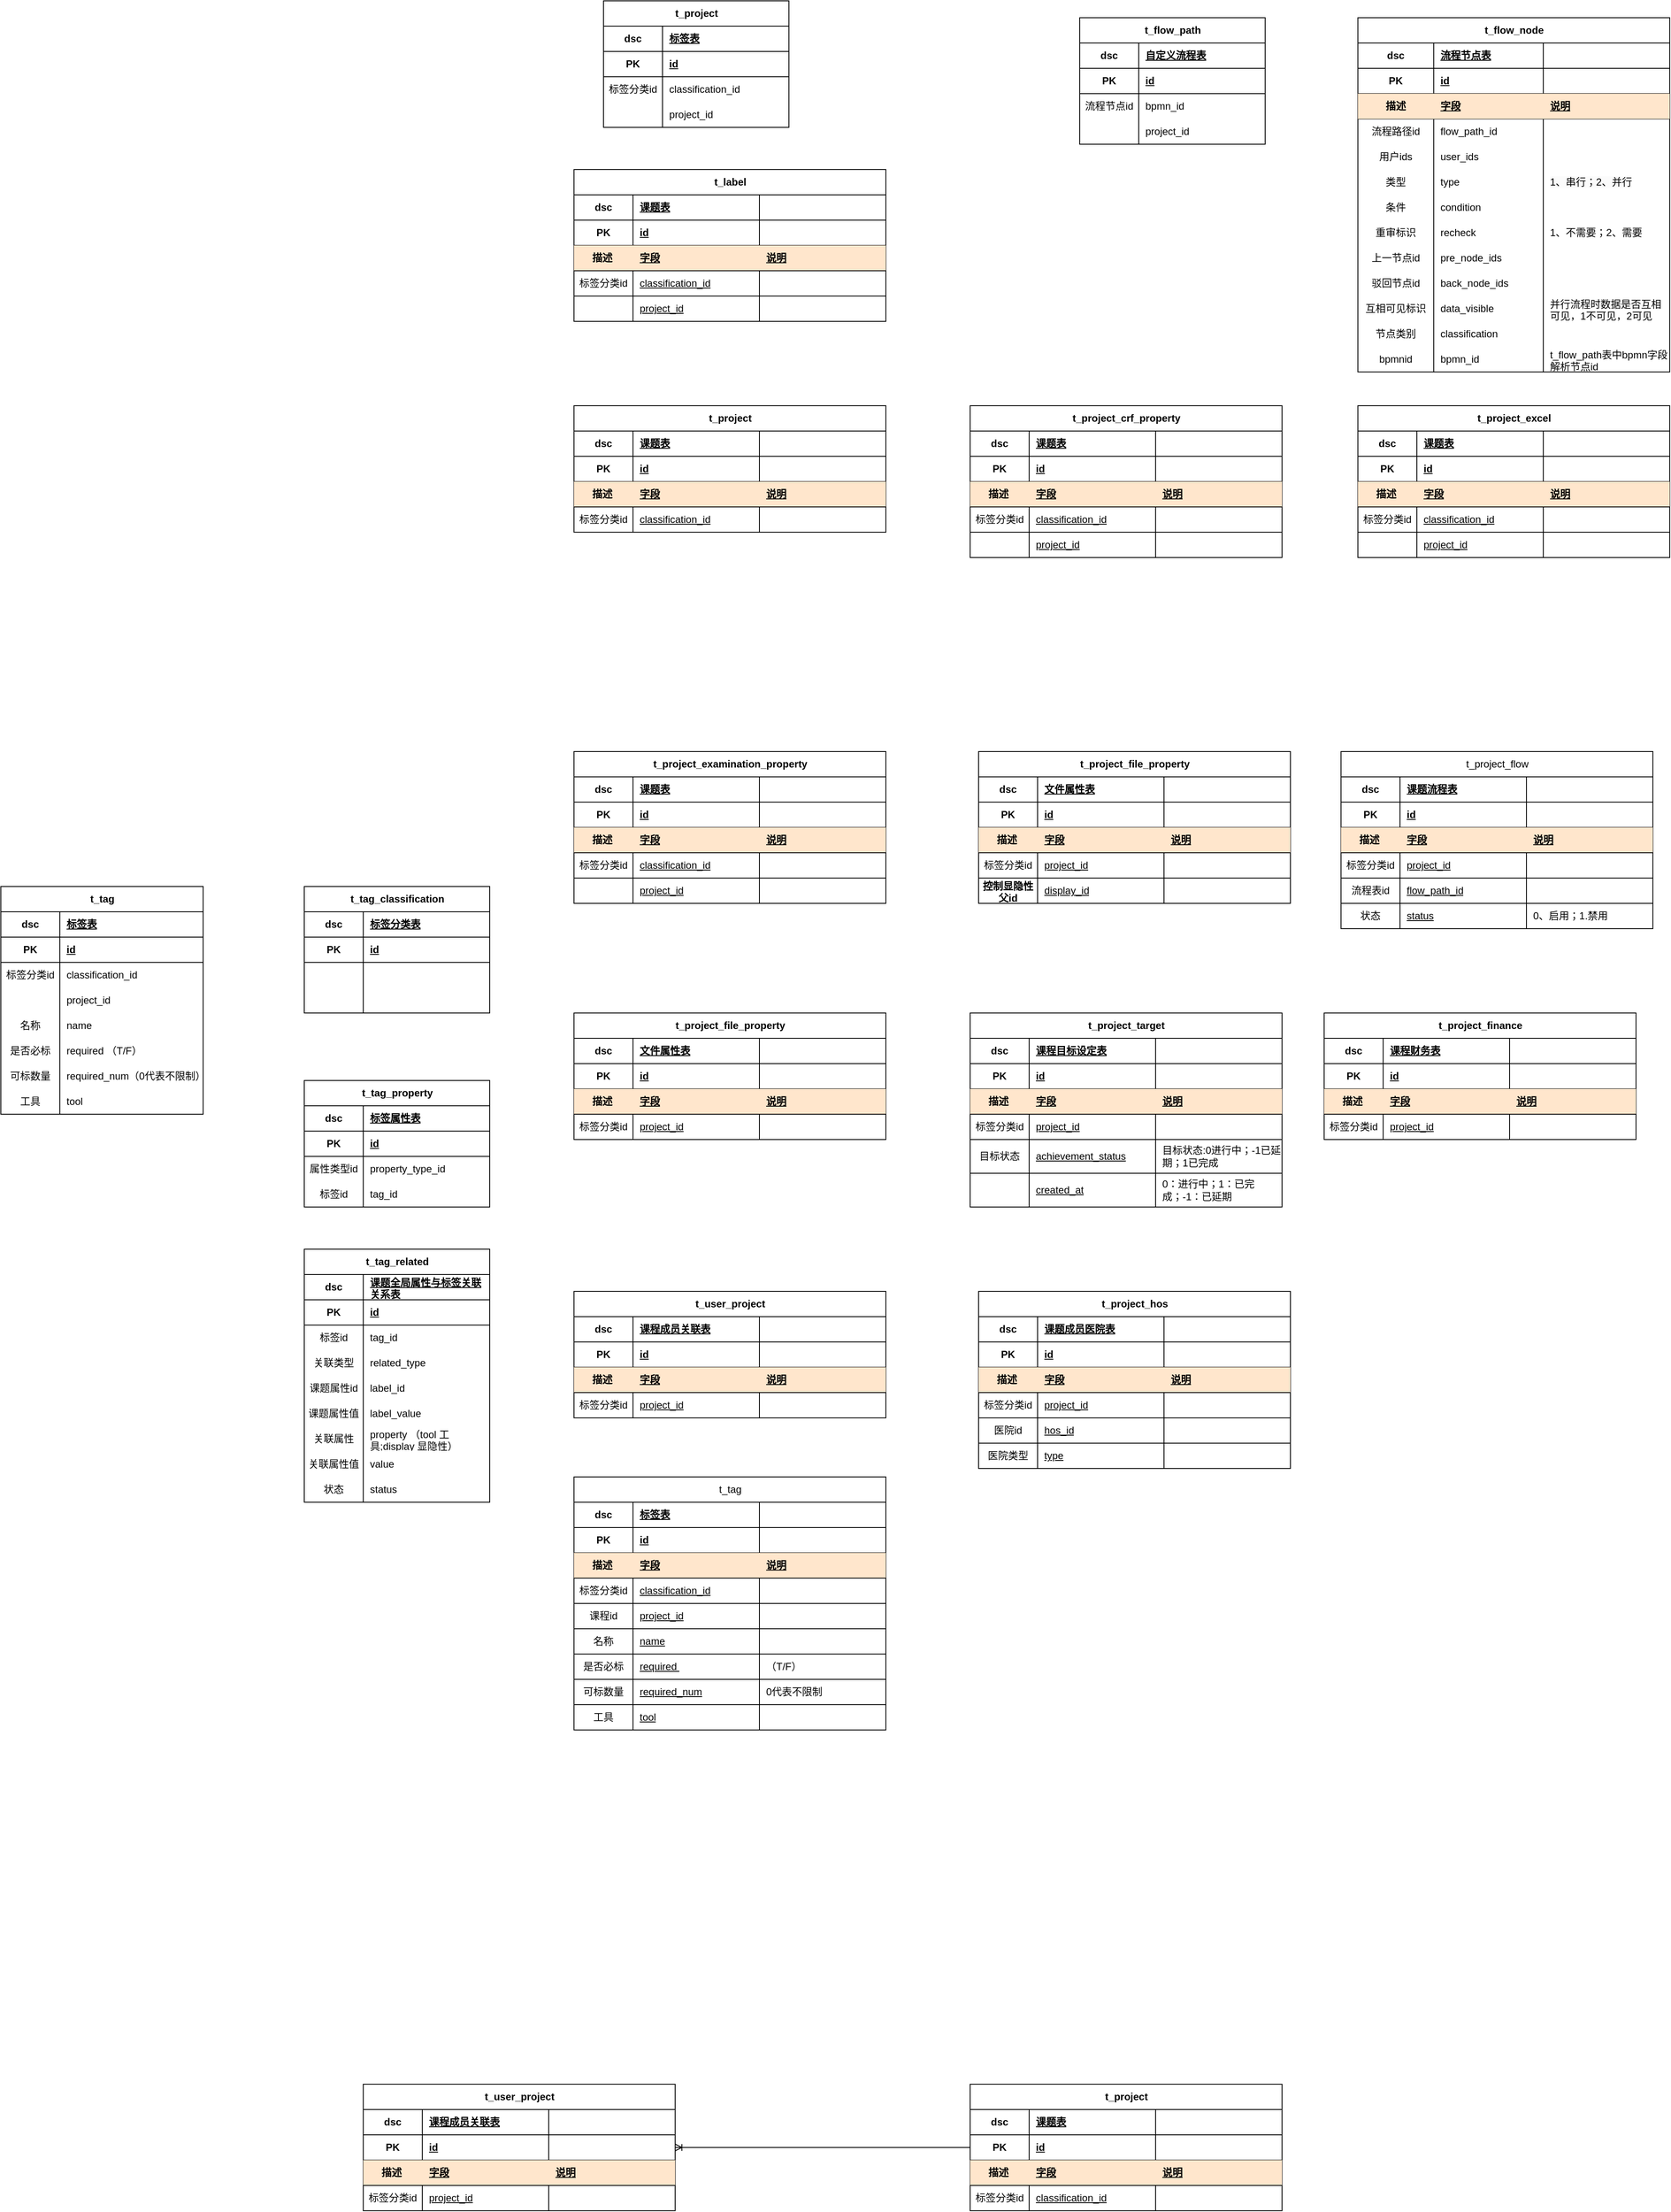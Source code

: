 <mxfile version="26.0.6">
  <diagram id="R2lEEEUBdFMjLlhIrx00" name="Page-1">
    <mxGraphModel dx="2270" dy="732" grid="1" gridSize="10" guides="1" tooltips="1" connect="1" arrows="1" fold="1" page="1" pageScale="1" pageWidth="850" pageHeight="1100" math="0" shadow="0" extFonts="Permanent Marker^https://fonts.googleapis.com/css?family=Permanent+Marker">
      <root>
        <mxCell id="0" />
        <mxCell id="1" parent="0" />
        <mxCell id="bBOq7JdBiZv_r46w5zND-101" value="t_tag" style="shape=table;startSize=30;container=1;collapsible=1;childLayout=tableLayout;fixedRows=1;rowLines=0;fontStyle=1;align=center;resizeLast=1;html=1;" vertex="1" parent="1">
          <mxGeometry x="-510" y="2130" width="240" height="270" as="geometry">
            <mxRectangle x="580" y="1060" width="70" height="30" as="alternateBounds" />
          </mxGeometry>
        </mxCell>
        <mxCell id="bBOq7JdBiZv_r46w5zND-123" style="shape=tableRow;horizontal=0;startSize=0;swimlaneHead=0;swimlaneBody=0;fillColor=none;collapsible=0;dropTarget=0;points=[[0,0.5],[1,0.5]];portConstraint=eastwest;top=0;left=0;right=0;bottom=1;" vertex="1" parent="bBOq7JdBiZv_r46w5zND-101">
          <mxGeometry y="30" width="240" height="30" as="geometry" />
        </mxCell>
        <mxCell id="bBOq7JdBiZv_r46w5zND-124" value="dsc" style="shape=partialRectangle;connectable=0;fillColor=none;top=0;left=0;bottom=0;right=0;fontStyle=1;overflow=hidden;whiteSpace=wrap;html=1;" vertex="1" parent="bBOq7JdBiZv_r46w5zND-123">
          <mxGeometry width="70" height="30" as="geometry">
            <mxRectangle width="70" height="30" as="alternateBounds" />
          </mxGeometry>
        </mxCell>
        <mxCell id="bBOq7JdBiZv_r46w5zND-125" value="标签表" style="shape=partialRectangle;connectable=0;fillColor=none;top=0;left=0;bottom=0;right=0;align=left;spacingLeft=6;fontStyle=5;overflow=hidden;whiteSpace=wrap;html=1;" vertex="1" parent="bBOq7JdBiZv_r46w5zND-123">
          <mxGeometry x="70" width="170" height="30" as="geometry">
            <mxRectangle width="170" height="30" as="alternateBounds" />
          </mxGeometry>
        </mxCell>
        <mxCell id="bBOq7JdBiZv_r46w5zND-102" value="" style="shape=tableRow;horizontal=0;startSize=0;swimlaneHead=0;swimlaneBody=0;fillColor=none;collapsible=0;dropTarget=0;points=[[0,0.5],[1,0.5]];portConstraint=eastwest;top=0;left=0;right=0;bottom=1;" vertex="1" parent="bBOq7JdBiZv_r46w5zND-101">
          <mxGeometry y="60" width="240" height="30" as="geometry" />
        </mxCell>
        <mxCell id="bBOq7JdBiZv_r46w5zND-103" value="PK" style="shape=partialRectangle;connectable=0;fillColor=none;top=0;left=0;bottom=0;right=0;fontStyle=1;overflow=hidden;whiteSpace=wrap;html=1;" vertex="1" parent="bBOq7JdBiZv_r46w5zND-102">
          <mxGeometry width="70" height="30" as="geometry">
            <mxRectangle width="70" height="30" as="alternateBounds" />
          </mxGeometry>
        </mxCell>
        <mxCell id="bBOq7JdBiZv_r46w5zND-104" value="id" style="shape=partialRectangle;connectable=0;fillColor=none;top=0;left=0;bottom=0;right=0;align=left;spacingLeft=6;fontStyle=5;overflow=hidden;whiteSpace=wrap;html=1;" vertex="1" parent="bBOq7JdBiZv_r46w5zND-102">
          <mxGeometry x="70" width="170" height="30" as="geometry">
            <mxRectangle width="170" height="30" as="alternateBounds" />
          </mxGeometry>
        </mxCell>
        <mxCell id="bBOq7JdBiZv_r46w5zND-105" value="" style="shape=tableRow;horizontal=0;startSize=0;swimlaneHead=0;swimlaneBody=0;fillColor=none;collapsible=0;dropTarget=0;points=[[0,0.5],[1,0.5]];portConstraint=eastwest;top=0;left=0;right=0;bottom=0;" vertex="1" parent="bBOq7JdBiZv_r46w5zND-101">
          <mxGeometry y="90" width="240" height="30" as="geometry" />
        </mxCell>
        <mxCell id="bBOq7JdBiZv_r46w5zND-106" value="标签分类id" style="shape=partialRectangle;connectable=0;fillColor=none;top=0;left=0;bottom=0;right=0;editable=1;overflow=hidden;whiteSpace=wrap;html=1;" vertex="1" parent="bBOq7JdBiZv_r46w5zND-105">
          <mxGeometry width="70" height="30" as="geometry">
            <mxRectangle width="70" height="30" as="alternateBounds" />
          </mxGeometry>
        </mxCell>
        <mxCell id="bBOq7JdBiZv_r46w5zND-107" value="classification_id" style="shape=partialRectangle;connectable=0;fillColor=none;top=0;left=0;bottom=0;right=0;align=left;spacingLeft=6;overflow=hidden;whiteSpace=wrap;html=1;" vertex="1" parent="bBOq7JdBiZv_r46w5zND-105">
          <mxGeometry x="70" width="170" height="30" as="geometry">
            <mxRectangle width="170" height="30" as="alternateBounds" />
          </mxGeometry>
        </mxCell>
        <mxCell id="bBOq7JdBiZv_r46w5zND-108" value="" style="shape=tableRow;horizontal=0;startSize=0;swimlaneHead=0;swimlaneBody=0;fillColor=none;collapsible=0;dropTarget=0;points=[[0,0.5],[1,0.5]];portConstraint=eastwest;top=0;left=0;right=0;bottom=0;" vertex="1" parent="bBOq7JdBiZv_r46w5zND-101">
          <mxGeometry y="120" width="240" height="30" as="geometry" />
        </mxCell>
        <mxCell id="bBOq7JdBiZv_r46w5zND-109" value="" style="shape=partialRectangle;connectable=0;fillColor=none;top=0;left=0;bottom=0;right=0;editable=1;overflow=hidden;whiteSpace=wrap;html=1;" vertex="1" parent="bBOq7JdBiZv_r46w5zND-108">
          <mxGeometry width="70" height="30" as="geometry">
            <mxRectangle width="70" height="30" as="alternateBounds" />
          </mxGeometry>
        </mxCell>
        <mxCell id="bBOq7JdBiZv_r46w5zND-110" value="project_id" style="shape=partialRectangle;connectable=0;fillColor=none;top=0;left=0;bottom=0;right=0;align=left;spacingLeft=6;overflow=hidden;whiteSpace=wrap;html=1;" vertex="1" parent="bBOq7JdBiZv_r46w5zND-108">
          <mxGeometry x="70" width="170" height="30" as="geometry">
            <mxRectangle width="170" height="30" as="alternateBounds" />
          </mxGeometry>
        </mxCell>
        <mxCell id="bBOq7JdBiZv_r46w5zND-182" style="shape=tableRow;horizontal=0;startSize=0;swimlaneHead=0;swimlaneBody=0;fillColor=none;collapsible=0;dropTarget=0;points=[[0,0.5],[1,0.5]];portConstraint=eastwest;top=0;left=0;right=0;bottom=0;" vertex="1" parent="bBOq7JdBiZv_r46w5zND-101">
          <mxGeometry y="150" width="240" height="30" as="geometry" />
        </mxCell>
        <mxCell id="bBOq7JdBiZv_r46w5zND-183" value="名称" style="shape=partialRectangle;connectable=0;fillColor=none;top=0;left=0;bottom=0;right=0;editable=1;overflow=hidden;whiteSpace=wrap;html=1;" vertex="1" parent="bBOq7JdBiZv_r46w5zND-182">
          <mxGeometry width="70" height="30" as="geometry">
            <mxRectangle width="70" height="30" as="alternateBounds" />
          </mxGeometry>
        </mxCell>
        <mxCell id="bBOq7JdBiZv_r46w5zND-184" value="name" style="shape=partialRectangle;connectable=0;fillColor=none;top=0;left=0;bottom=0;right=0;align=left;spacingLeft=6;overflow=hidden;whiteSpace=wrap;html=1;" vertex="1" parent="bBOq7JdBiZv_r46w5zND-182">
          <mxGeometry x="70" width="170" height="30" as="geometry">
            <mxRectangle width="170" height="30" as="alternateBounds" />
          </mxGeometry>
        </mxCell>
        <mxCell id="bBOq7JdBiZv_r46w5zND-185" style="shape=tableRow;horizontal=0;startSize=0;swimlaneHead=0;swimlaneBody=0;fillColor=none;collapsible=0;dropTarget=0;points=[[0,0.5],[1,0.5]];portConstraint=eastwest;top=0;left=0;right=0;bottom=0;" vertex="1" parent="bBOq7JdBiZv_r46w5zND-101">
          <mxGeometry y="180" width="240" height="30" as="geometry" />
        </mxCell>
        <mxCell id="bBOq7JdBiZv_r46w5zND-186" value="是否必标" style="shape=partialRectangle;connectable=0;fillColor=none;top=0;left=0;bottom=0;right=0;editable=1;overflow=hidden;whiteSpace=wrap;html=1;" vertex="1" parent="bBOq7JdBiZv_r46w5zND-185">
          <mxGeometry width="70" height="30" as="geometry">
            <mxRectangle width="70" height="30" as="alternateBounds" />
          </mxGeometry>
        </mxCell>
        <mxCell id="bBOq7JdBiZv_r46w5zND-187" value="required （T/F）" style="shape=partialRectangle;connectable=0;fillColor=none;top=0;left=0;bottom=0;right=0;align=left;spacingLeft=6;overflow=hidden;whiteSpace=wrap;html=1;" vertex="1" parent="bBOq7JdBiZv_r46w5zND-185">
          <mxGeometry x="70" width="170" height="30" as="geometry">
            <mxRectangle width="170" height="30" as="alternateBounds" />
          </mxGeometry>
        </mxCell>
        <mxCell id="bBOq7JdBiZv_r46w5zND-188" style="shape=tableRow;horizontal=0;startSize=0;swimlaneHead=0;swimlaneBody=0;fillColor=none;collapsible=0;dropTarget=0;points=[[0,0.5],[1,0.5]];portConstraint=eastwest;top=0;left=0;right=0;bottom=0;" vertex="1" parent="bBOq7JdBiZv_r46w5zND-101">
          <mxGeometry y="210" width="240" height="30" as="geometry" />
        </mxCell>
        <mxCell id="bBOq7JdBiZv_r46w5zND-189" value="可标数量" style="shape=partialRectangle;connectable=0;fillColor=none;top=0;left=0;bottom=0;right=0;editable=1;overflow=hidden;whiteSpace=wrap;html=1;" vertex="1" parent="bBOq7JdBiZv_r46w5zND-188">
          <mxGeometry width="70" height="30" as="geometry">
            <mxRectangle width="70" height="30" as="alternateBounds" />
          </mxGeometry>
        </mxCell>
        <mxCell id="bBOq7JdBiZv_r46w5zND-190" value="required_num（0代表不限制）" style="shape=partialRectangle;connectable=0;fillColor=none;top=0;left=0;bottom=0;right=0;align=left;spacingLeft=6;overflow=hidden;whiteSpace=wrap;html=1;" vertex="1" parent="bBOq7JdBiZv_r46w5zND-188">
          <mxGeometry x="70" width="170" height="30" as="geometry">
            <mxRectangle width="170" height="30" as="alternateBounds" />
          </mxGeometry>
        </mxCell>
        <mxCell id="bBOq7JdBiZv_r46w5zND-191" style="shape=tableRow;horizontal=0;startSize=0;swimlaneHead=0;swimlaneBody=0;fillColor=none;collapsible=0;dropTarget=0;points=[[0,0.5],[1,0.5]];portConstraint=eastwest;top=0;left=0;right=0;bottom=0;" vertex="1" parent="bBOq7JdBiZv_r46w5zND-101">
          <mxGeometry y="240" width="240" height="30" as="geometry" />
        </mxCell>
        <mxCell id="bBOq7JdBiZv_r46w5zND-192" value="工具" style="shape=partialRectangle;connectable=0;fillColor=none;top=0;left=0;bottom=0;right=0;editable=1;overflow=hidden;whiteSpace=wrap;html=1;" vertex="1" parent="bBOq7JdBiZv_r46w5zND-191">
          <mxGeometry width="70" height="30" as="geometry">
            <mxRectangle width="70" height="30" as="alternateBounds" />
          </mxGeometry>
        </mxCell>
        <mxCell id="bBOq7JdBiZv_r46w5zND-193" value="tool" style="shape=partialRectangle;connectable=0;fillColor=none;top=0;left=0;bottom=0;right=0;align=left;spacingLeft=6;overflow=hidden;whiteSpace=wrap;html=1;" vertex="1" parent="bBOq7JdBiZv_r46w5zND-191">
          <mxGeometry x="70" width="170" height="30" as="geometry">
            <mxRectangle width="170" height="30" as="alternateBounds" />
          </mxGeometry>
        </mxCell>
        <mxCell id="bBOq7JdBiZv_r46w5zND-126" value="t_tag_classification" style="shape=table;startSize=30;container=1;collapsible=1;childLayout=tableLayout;fixedRows=1;rowLines=0;fontStyle=1;align=center;resizeLast=1;html=1;" vertex="1" parent="1">
          <mxGeometry x="-150" y="2130" width="220" height="150" as="geometry" />
        </mxCell>
        <mxCell id="bBOq7JdBiZv_r46w5zND-127" style="shape=tableRow;horizontal=0;startSize=0;swimlaneHead=0;swimlaneBody=0;fillColor=none;collapsible=0;dropTarget=0;points=[[0,0.5],[1,0.5]];portConstraint=eastwest;top=0;left=0;right=0;bottom=1;" vertex="1" parent="bBOq7JdBiZv_r46w5zND-126">
          <mxGeometry y="30" width="220" height="30" as="geometry" />
        </mxCell>
        <mxCell id="bBOq7JdBiZv_r46w5zND-128" value="dsc" style="shape=partialRectangle;connectable=0;fillColor=none;top=0;left=0;bottom=0;right=0;fontStyle=1;overflow=hidden;whiteSpace=wrap;html=1;" vertex="1" parent="bBOq7JdBiZv_r46w5zND-127">
          <mxGeometry width="70" height="30" as="geometry">
            <mxRectangle width="70" height="30" as="alternateBounds" />
          </mxGeometry>
        </mxCell>
        <mxCell id="bBOq7JdBiZv_r46w5zND-129" value="标签分类表" style="shape=partialRectangle;connectable=0;fillColor=none;top=0;left=0;bottom=0;right=0;align=left;spacingLeft=6;fontStyle=5;overflow=hidden;whiteSpace=wrap;html=1;" vertex="1" parent="bBOq7JdBiZv_r46w5zND-127">
          <mxGeometry x="70" width="150" height="30" as="geometry">
            <mxRectangle width="150" height="30" as="alternateBounds" />
          </mxGeometry>
        </mxCell>
        <mxCell id="bBOq7JdBiZv_r46w5zND-130" value="" style="shape=tableRow;horizontal=0;startSize=0;swimlaneHead=0;swimlaneBody=0;fillColor=none;collapsible=0;dropTarget=0;points=[[0,0.5],[1,0.5]];portConstraint=eastwest;top=0;left=0;right=0;bottom=1;" vertex="1" parent="bBOq7JdBiZv_r46w5zND-126">
          <mxGeometry y="60" width="220" height="30" as="geometry" />
        </mxCell>
        <mxCell id="bBOq7JdBiZv_r46w5zND-131" value="PK" style="shape=partialRectangle;connectable=0;fillColor=none;top=0;left=0;bottom=0;right=0;fontStyle=1;overflow=hidden;whiteSpace=wrap;html=1;" vertex="1" parent="bBOq7JdBiZv_r46w5zND-130">
          <mxGeometry width="70" height="30" as="geometry">
            <mxRectangle width="70" height="30" as="alternateBounds" />
          </mxGeometry>
        </mxCell>
        <mxCell id="bBOq7JdBiZv_r46w5zND-132" value="id" style="shape=partialRectangle;connectable=0;fillColor=none;top=0;left=0;bottom=0;right=0;align=left;spacingLeft=6;fontStyle=5;overflow=hidden;whiteSpace=wrap;html=1;" vertex="1" parent="bBOq7JdBiZv_r46w5zND-130">
          <mxGeometry x="70" width="150" height="30" as="geometry">
            <mxRectangle width="150" height="30" as="alternateBounds" />
          </mxGeometry>
        </mxCell>
        <mxCell id="bBOq7JdBiZv_r46w5zND-133" value="" style="shape=tableRow;horizontal=0;startSize=0;swimlaneHead=0;swimlaneBody=0;fillColor=none;collapsible=0;dropTarget=0;points=[[0,0.5],[1,0.5]];portConstraint=eastwest;top=0;left=0;right=0;bottom=0;" vertex="1" parent="bBOq7JdBiZv_r46w5zND-126">
          <mxGeometry y="90" width="220" height="30" as="geometry" />
        </mxCell>
        <mxCell id="bBOq7JdBiZv_r46w5zND-134" value="" style="shape=partialRectangle;connectable=0;fillColor=none;top=0;left=0;bottom=0;right=0;editable=1;overflow=hidden;whiteSpace=wrap;html=1;" vertex="1" parent="bBOq7JdBiZv_r46w5zND-133">
          <mxGeometry width="70" height="30" as="geometry">
            <mxRectangle width="70" height="30" as="alternateBounds" />
          </mxGeometry>
        </mxCell>
        <mxCell id="bBOq7JdBiZv_r46w5zND-135" value="" style="shape=partialRectangle;connectable=0;fillColor=none;top=0;left=0;bottom=0;right=0;align=left;spacingLeft=6;overflow=hidden;whiteSpace=wrap;html=1;" vertex="1" parent="bBOq7JdBiZv_r46w5zND-133">
          <mxGeometry x="70" width="150" height="30" as="geometry">
            <mxRectangle width="150" height="30" as="alternateBounds" />
          </mxGeometry>
        </mxCell>
        <mxCell id="bBOq7JdBiZv_r46w5zND-136" value="" style="shape=tableRow;horizontal=0;startSize=0;swimlaneHead=0;swimlaneBody=0;fillColor=none;collapsible=0;dropTarget=0;points=[[0,0.5],[1,0.5]];portConstraint=eastwest;top=0;left=0;right=0;bottom=0;" vertex="1" parent="bBOq7JdBiZv_r46w5zND-126">
          <mxGeometry y="120" width="220" height="30" as="geometry" />
        </mxCell>
        <mxCell id="bBOq7JdBiZv_r46w5zND-137" value="" style="shape=partialRectangle;connectable=0;fillColor=none;top=0;left=0;bottom=0;right=0;editable=1;overflow=hidden;whiteSpace=wrap;html=1;" vertex="1" parent="bBOq7JdBiZv_r46w5zND-136">
          <mxGeometry width="70" height="30" as="geometry">
            <mxRectangle width="70" height="30" as="alternateBounds" />
          </mxGeometry>
        </mxCell>
        <mxCell id="bBOq7JdBiZv_r46w5zND-138" value="" style="shape=partialRectangle;connectable=0;fillColor=none;top=0;left=0;bottom=0;right=0;align=left;spacingLeft=6;overflow=hidden;whiteSpace=wrap;html=1;" vertex="1" parent="bBOq7JdBiZv_r46w5zND-136">
          <mxGeometry x="70" width="150" height="30" as="geometry">
            <mxRectangle width="150" height="30" as="alternateBounds" />
          </mxGeometry>
        </mxCell>
        <mxCell id="bBOq7JdBiZv_r46w5zND-139" value="t_tag_property" style="shape=table;startSize=30;container=1;collapsible=1;childLayout=tableLayout;fixedRows=1;rowLines=0;fontStyle=1;align=center;resizeLast=1;html=1;" vertex="1" parent="1">
          <mxGeometry x="-150" y="2360" width="220" height="150" as="geometry" />
        </mxCell>
        <mxCell id="bBOq7JdBiZv_r46w5zND-140" style="shape=tableRow;horizontal=0;startSize=0;swimlaneHead=0;swimlaneBody=0;fillColor=none;collapsible=0;dropTarget=0;points=[[0,0.5],[1,0.5]];portConstraint=eastwest;top=0;left=0;right=0;bottom=1;" vertex="1" parent="bBOq7JdBiZv_r46w5zND-139">
          <mxGeometry y="30" width="220" height="30" as="geometry" />
        </mxCell>
        <mxCell id="bBOq7JdBiZv_r46w5zND-141" value="dsc" style="shape=partialRectangle;connectable=0;fillColor=none;top=0;left=0;bottom=0;right=0;fontStyle=1;overflow=hidden;whiteSpace=wrap;html=1;" vertex="1" parent="bBOq7JdBiZv_r46w5zND-140">
          <mxGeometry width="70" height="30" as="geometry">
            <mxRectangle width="70" height="30" as="alternateBounds" />
          </mxGeometry>
        </mxCell>
        <mxCell id="bBOq7JdBiZv_r46w5zND-142" value="标签属性表" style="shape=partialRectangle;connectable=0;fillColor=none;top=0;left=0;bottom=0;right=0;align=left;spacingLeft=6;fontStyle=5;overflow=hidden;whiteSpace=wrap;html=1;" vertex="1" parent="bBOq7JdBiZv_r46w5zND-140">
          <mxGeometry x="70" width="150" height="30" as="geometry">
            <mxRectangle width="150" height="30" as="alternateBounds" />
          </mxGeometry>
        </mxCell>
        <mxCell id="bBOq7JdBiZv_r46w5zND-143" value="" style="shape=tableRow;horizontal=0;startSize=0;swimlaneHead=0;swimlaneBody=0;fillColor=none;collapsible=0;dropTarget=0;points=[[0,0.5],[1,0.5]];portConstraint=eastwest;top=0;left=0;right=0;bottom=1;" vertex="1" parent="bBOq7JdBiZv_r46w5zND-139">
          <mxGeometry y="60" width="220" height="30" as="geometry" />
        </mxCell>
        <mxCell id="bBOq7JdBiZv_r46w5zND-144" value="PK" style="shape=partialRectangle;connectable=0;fillColor=none;top=0;left=0;bottom=0;right=0;fontStyle=1;overflow=hidden;whiteSpace=wrap;html=1;" vertex="1" parent="bBOq7JdBiZv_r46w5zND-143">
          <mxGeometry width="70" height="30" as="geometry">
            <mxRectangle width="70" height="30" as="alternateBounds" />
          </mxGeometry>
        </mxCell>
        <mxCell id="bBOq7JdBiZv_r46w5zND-145" value="id" style="shape=partialRectangle;connectable=0;fillColor=none;top=0;left=0;bottom=0;right=0;align=left;spacingLeft=6;fontStyle=5;overflow=hidden;whiteSpace=wrap;html=1;" vertex="1" parent="bBOq7JdBiZv_r46w5zND-143">
          <mxGeometry x="70" width="150" height="30" as="geometry">
            <mxRectangle width="150" height="30" as="alternateBounds" />
          </mxGeometry>
        </mxCell>
        <mxCell id="bBOq7JdBiZv_r46w5zND-146" value="" style="shape=tableRow;horizontal=0;startSize=0;swimlaneHead=0;swimlaneBody=0;fillColor=none;collapsible=0;dropTarget=0;points=[[0,0.5],[1,0.5]];portConstraint=eastwest;top=0;left=0;right=0;bottom=0;" vertex="1" parent="bBOq7JdBiZv_r46w5zND-139">
          <mxGeometry y="90" width="220" height="30" as="geometry" />
        </mxCell>
        <mxCell id="bBOq7JdBiZv_r46w5zND-147" value="属性类型id" style="shape=partialRectangle;connectable=0;fillColor=none;top=0;left=0;bottom=0;right=0;editable=1;overflow=hidden;whiteSpace=wrap;html=1;" vertex="1" parent="bBOq7JdBiZv_r46w5zND-146">
          <mxGeometry width="70" height="30" as="geometry">
            <mxRectangle width="70" height="30" as="alternateBounds" />
          </mxGeometry>
        </mxCell>
        <mxCell id="bBOq7JdBiZv_r46w5zND-148" value="property_type_id" style="shape=partialRectangle;connectable=0;fillColor=none;top=0;left=0;bottom=0;right=0;align=left;spacingLeft=6;overflow=hidden;whiteSpace=wrap;html=1;" vertex="1" parent="bBOq7JdBiZv_r46w5zND-146">
          <mxGeometry x="70" width="150" height="30" as="geometry">
            <mxRectangle width="150" height="30" as="alternateBounds" />
          </mxGeometry>
        </mxCell>
        <mxCell id="bBOq7JdBiZv_r46w5zND-149" value="" style="shape=tableRow;horizontal=0;startSize=0;swimlaneHead=0;swimlaneBody=0;fillColor=none;collapsible=0;dropTarget=0;points=[[0,0.5],[1,0.5]];portConstraint=eastwest;top=0;left=0;right=0;bottom=0;" vertex="1" parent="bBOq7JdBiZv_r46w5zND-139">
          <mxGeometry y="120" width="220" height="30" as="geometry" />
        </mxCell>
        <mxCell id="bBOq7JdBiZv_r46w5zND-150" value="标签id" style="shape=partialRectangle;connectable=0;fillColor=none;top=0;left=0;bottom=0;right=0;editable=1;overflow=hidden;whiteSpace=wrap;html=1;" vertex="1" parent="bBOq7JdBiZv_r46w5zND-149">
          <mxGeometry width="70" height="30" as="geometry">
            <mxRectangle width="70" height="30" as="alternateBounds" />
          </mxGeometry>
        </mxCell>
        <mxCell id="bBOq7JdBiZv_r46w5zND-151" value="tag_id" style="shape=partialRectangle;connectable=0;fillColor=none;top=0;left=0;bottom=0;right=0;align=left;spacingLeft=6;overflow=hidden;whiteSpace=wrap;html=1;" vertex="1" parent="bBOq7JdBiZv_r46w5zND-149">
          <mxGeometry x="70" width="150" height="30" as="geometry">
            <mxRectangle width="150" height="30" as="alternateBounds" />
          </mxGeometry>
        </mxCell>
        <mxCell id="bBOq7JdBiZv_r46w5zND-156" value="t_label" style="shape=table;startSize=30;container=1;collapsible=1;childLayout=tableLayout;fixedRows=1;rowLines=0;fontStyle=1;align=center;resizeLast=1;html=1;" vertex="1" parent="1">
          <mxGeometry x="170" y="1280" width="370" height="180" as="geometry" />
        </mxCell>
        <mxCell id="bBOq7JdBiZv_r46w5zND-157" style="shape=tableRow;horizontal=0;startSize=0;swimlaneHead=0;swimlaneBody=0;fillColor=none;collapsible=0;dropTarget=0;points=[[0,0.5],[1,0.5]];portConstraint=eastwest;top=0;left=0;right=0;bottom=1;" vertex="1" parent="bBOq7JdBiZv_r46w5zND-156">
          <mxGeometry y="30" width="370" height="30" as="geometry" />
        </mxCell>
        <mxCell id="bBOq7JdBiZv_r46w5zND-158" value="dsc" style="shape=partialRectangle;connectable=0;fillColor=none;top=0;left=0;bottom=0;right=0;fontStyle=1;overflow=hidden;whiteSpace=wrap;html=1;" vertex="1" parent="bBOq7JdBiZv_r46w5zND-157">
          <mxGeometry width="70" height="30" as="geometry">
            <mxRectangle width="70" height="30" as="alternateBounds" />
          </mxGeometry>
        </mxCell>
        <mxCell id="bBOq7JdBiZv_r46w5zND-159" value="课题表" style="shape=partialRectangle;connectable=0;fillColor=none;top=0;left=0;bottom=0;right=0;align=left;spacingLeft=6;fontStyle=5;overflow=hidden;whiteSpace=wrap;html=1;" vertex="1" parent="bBOq7JdBiZv_r46w5zND-157">
          <mxGeometry x="70" width="150" height="30" as="geometry">
            <mxRectangle width="150" height="30" as="alternateBounds" />
          </mxGeometry>
        </mxCell>
        <mxCell id="K6s0iWNJ0709L5iabHXX-33" style="shape=partialRectangle;connectable=0;fillColor=none;top=0;left=0;bottom=0;right=0;align=left;spacingLeft=6;fontStyle=5;overflow=hidden;whiteSpace=wrap;html=1;" vertex="1" parent="bBOq7JdBiZv_r46w5zND-157">
          <mxGeometry x="220" width="150" height="30" as="geometry">
            <mxRectangle width="150" height="30" as="alternateBounds" />
          </mxGeometry>
        </mxCell>
        <mxCell id="bBOq7JdBiZv_r46w5zND-160" value="" style="shape=tableRow;horizontal=0;startSize=0;swimlaneHead=0;swimlaneBody=0;fillColor=none;collapsible=0;dropTarget=0;points=[[0,0.5],[1,0.5]];portConstraint=eastwest;top=0;left=0;right=0;bottom=1;" vertex="1" parent="bBOq7JdBiZv_r46w5zND-156">
          <mxGeometry y="60" width="370" height="30" as="geometry" />
        </mxCell>
        <mxCell id="bBOq7JdBiZv_r46w5zND-161" value="PK" style="shape=partialRectangle;connectable=0;fillColor=none;top=0;left=0;bottom=0;right=0;fontStyle=1;overflow=hidden;whiteSpace=wrap;html=1;" vertex="1" parent="bBOq7JdBiZv_r46w5zND-160">
          <mxGeometry width="70" height="30" as="geometry">
            <mxRectangle width="70" height="30" as="alternateBounds" />
          </mxGeometry>
        </mxCell>
        <mxCell id="bBOq7JdBiZv_r46w5zND-162" value="id" style="shape=partialRectangle;connectable=0;fillColor=none;top=0;left=0;bottom=0;right=0;align=left;spacingLeft=6;fontStyle=5;overflow=hidden;whiteSpace=wrap;html=1;" vertex="1" parent="bBOq7JdBiZv_r46w5zND-160">
          <mxGeometry x="70" width="150" height="30" as="geometry">
            <mxRectangle width="150" height="30" as="alternateBounds" />
          </mxGeometry>
        </mxCell>
        <mxCell id="K6s0iWNJ0709L5iabHXX-34" style="shape=partialRectangle;connectable=0;fillColor=none;top=0;left=0;bottom=0;right=0;align=left;spacingLeft=6;fontStyle=5;overflow=hidden;whiteSpace=wrap;html=1;" vertex="1" parent="bBOq7JdBiZv_r46w5zND-160">
          <mxGeometry x="220" width="150" height="30" as="geometry">
            <mxRectangle width="150" height="30" as="alternateBounds" />
          </mxGeometry>
        </mxCell>
        <mxCell id="K6s0iWNJ0709L5iabHXX-38" style="shape=tableRow;horizontal=0;startSize=0;swimlaneHead=0;swimlaneBody=0;fillColor=none;collapsible=0;dropTarget=0;points=[[0,0.5],[1,0.5]];portConstraint=eastwest;top=0;left=0;right=0;bottom=1;" vertex="1" parent="bBOq7JdBiZv_r46w5zND-156">
          <mxGeometry y="90" width="370" height="30" as="geometry" />
        </mxCell>
        <mxCell id="K6s0iWNJ0709L5iabHXX-39" value="描述&lt;span style=&quot;white-space: pre;&quot;&gt;&#x9;&lt;/span&gt;" style="shape=partialRectangle;connectable=0;fillColor=#ffe6cc;top=0;left=0;bottom=0;right=0;fontStyle=1;overflow=hidden;whiteSpace=wrap;html=1;strokeColor=#d79b00;" vertex="1" parent="K6s0iWNJ0709L5iabHXX-38">
          <mxGeometry width="70" height="30" as="geometry">
            <mxRectangle width="70" height="30" as="alternateBounds" />
          </mxGeometry>
        </mxCell>
        <mxCell id="K6s0iWNJ0709L5iabHXX-40" value="字段" style="shape=partialRectangle;connectable=0;fillColor=#ffe6cc;top=0;left=0;bottom=0;right=0;align=left;spacingLeft=6;fontStyle=5;overflow=hidden;whiteSpace=wrap;html=1;strokeColor=#d79b00;" vertex="1" parent="K6s0iWNJ0709L5iabHXX-38">
          <mxGeometry x="70" width="150" height="30" as="geometry">
            <mxRectangle width="150" height="30" as="alternateBounds" />
          </mxGeometry>
        </mxCell>
        <mxCell id="K6s0iWNJ0709L5iabHXX-41" value="说明" style="shape=partialRectangle;connectable=0;fillColor=#ffe6cc;top=0;left=0;bottom=0;right=0;align=left;spacingLeft=6;fontStyle=5;overflow=hidden;whiteSpace=wrap;html=1;strokeColor=#d79b00;" vertex="1" parent="K6s0iWNJ0709L5iabHXX-38">
          <mxGeometry x="220" width="150" height="30" as="geometry">
            <mxRectangle width="150" height="30" as="alternateBounds" />
          </mxGeometry>
        </mxCell>
        <mxCell id="K6s0iWNJ0709L5iabHXX-42" style="shape=tableRow;horizontal=0;startSize=0;swimlaneHead=0;swimlaneBody=0;fillColor=none;collapsible=0;dropTarget=0;points=[[0,0.5],[1,0.5]];portConstraint=eastwest;top=0;left=0;right=0;bottom=1;" vertex="1" parent="bBOq7JdBiZv_r46w5zND-156">
          <mxGeometry y="120" width="370" height="30" as="geometry" />
        </mxCell>
        <mxCell id="K6s0iWNJ0709L5iabHXX-43" value="&lt;span style=&quot;font-weight: 400;&quot;&gt;标签分类id&lt;/span&gt;" style="shape=partialRectangle;connectable=0;top=1;left=1;bottom=1;right=1;fontStyle=1;overflow=hidden;whiteSpace=wrap;html=1;" vertex="1" parent="K6s0iWNJ0709L5iabHXX-42">
          <mxGeometry width="70" height="30" as="geometry">
            <mxRectangle width="70" height="30" as="alternateBounds" />
          </mxGeometry>
        </mxCell>
        <mxCell id="K6s0iWNJ0709L5iabHXX-44" value="&lt;span style=&quot;font-weight: 400;&quot;&gt;classification_id&lt;/span&gt;" style="shape=partialRectangle;connectable=0;top=1;left=1;bottom=1;right=1;align=left;spacingLeft=6;fontStyle=5;overflow=hidden;whiteSpace=wrap;html=1;" vertex="1" parent="K6s0iWNJ0709L5iabHXX-42">
          <mxGeometry x="70" width="150" height="30" as="geometry">
            <mxRectangle width="150" height="30" as="alternateBounds" />
          </mxGeometry>
        </mxCell>
        <mxCell id="K6s0iWNJ0709L5iabHXX-45" style="shape=partialRectangle;connectable=0;top=1;left=1;bottom=1;right=1;align=left;spacingLeft=6;fontStyle=5;overflow=hidden;whiteSpace=wrap;html=1;" vertex="1" parent="K6s0iWNJ0709L5iabHXX-42">
          <mxGeometry x="220" width="150" height="30" as="geometry">
            <mxRectangle width="150" height="30" as="alternateBounds" />
          </mxGeometry>
        </mxCell>
        <mxCell id="K6s0iWNJ0709L5iabHXX-62" style="shape=tableRow;horizontal=0;startSize=0;swimlaneHead=0;swimlaneBody=0;fillColor=none;collapsible=0;dropTarget=0;points=[[0,0.5],[1,0.5]];portConstraint=eastwest;top=0;left=0;right=0;bottom=1;" vertex="1" parent="bBOq7JdBiZv_r46w5zND-156">
          <mxGeometry y="150" width="370" height="30" as="geometry" />
        </mxCell>
        <mxCell id="K6s0iWNJ0709L5iabHXX-63" style="shape=partialRectangle;connectable=0;top=1;left=1;bottom=1;right=1;fontStyle=1;overflow=hidden;whiteSpace=wrap;html=1;" vertex="1" parent="K6s0iWNJ0709L5iabHXX-62">
          <mxGeometry width="70" height="30" as="geometry">
            <mxRectangle width="70" height="30" as="alternateBounds" />
          </mxGeometry>
        </mxCell>
        <mxCell id="K6s0iWNJ0709L5iabHXX-64" value="&lt;span style=&quot;font-weight: 400;&quot;&gt;project_id&lt;/span&gt;" style="shape=partialRectangle;connectable=0;top=1;left=1;bottom=1;right=1;align=left;spacingLeft=6;fontStyle=5;overflow=hidden;whiteSpace=wrap;html=1;" vertex="1" parent="K6s0iWNJ0709L5iabHXX-62">
          <mxGeometry x="70" width="150" height="30" as="geometry">
            <mxRectangle width="150" height="30" as="alternateBounds" />
          </mxGeometry>
        </mxCell>
        <mxCell id="K6s0iWNJ0709L5iabHXX-65" style="shape=partialRectangle;connectable=0;top=1;left=1;bottom=1;right=1;align=left;spacingLeft=6;fontStyle=5;overflow=hidden;whiteSpace=wrap;html=1;" vertex="1" parent="K6s0iWNJ0709L5iabHXX-62">
          <mxGeometry x="220" width="150" height="30" as="geometry">
            <mxRectangle width="150" height="30" as="alternateBounds" />
          </mxGeometry>
        </mxCell>
        <mxCell id="bBOq7JdBiZv_r46w5zND-169" value="t_project" style="shape=table;startSize=30;container=1;collapsible=1;childLayout=tableLayout;fixedRows=1;rowLines=0;fontStyle=1;align=center;resizeLast=1;html=1;" vertex="1" parent="1">
          <mxGeometry x="205" y="1080" width="220" height="150" as="geometry" />
        </mxCell>
        <mxCell id="bBOq7JdBiZv_r46w5zND-170" style="shape=tableRow;horizontal=0;startSize=0;swimlaneHead=0;swimlaneBody=0;fillColor=none;collapsible=0;dropTarget=0;points=[[0,0.5],[1,0.5]];portConstraint=eastwest;top=0;left=0;right=0;bottom=1;" vertex="1" parent="bBOq7JdBiZv_r46w5zND-169">
          <mxGeometry y="30" width="220" height="30" as="geometry" />
        </mxCell>
        <mxCell id="bBOq7JdBiZv_r46w5zND-171" value="dsc" style="shape=partialRectangle;connectable=0;fillColor=none;top=0;left=0;bottom=0;right=0;fontStyle=1;overflow=hidden;whiteSpace=wrap;html=1;" vertex="1" parent="bBOq7JdBiZv_r46w5zND-170">
          <mxGeometry width="70" height="30" as="geometry">
            <mxRectangle width="70" height="30" as="alternateBounds" />
          </mxGeometry>
        </mxCell>
        <mxCell id="bBOq7JdBiZv_r46w5zND-172" value="标签表" style="shape=partialRectangle;connectable=0;fillColor=none;top=0;left=0;bottom=0;right=0;align=left;spacingLeft=6;fontStyle=5;overflow=hidden;whiteSpace=wrap;html=1;" vertex="1" parent="bBOq7JdBiZv_r46w5zND-170">
          <mxGeometry x="70" width="150" height="30" as="geometry">
            <mxRectangle width="150" height="30" as="alternateBounds" />
          </mxGeometry>
        </mxCell>
        <mxCell id="bBOq7JdBiZv_r46w5zND-173" value="" style="shape=tableRow;horizontal=0;startSize=0;swimlaneHead=0;swimlaneBody=0;fillColor=none;collapsible=0;dropTarget=0;points=[[0,0.5],[1,0.5]];portConstraint=eastwest;top=0;left=0;right=0;bottom=1;" vertex="1" parent="bBOq7JdBiZv_r46w5zND-169">
          <mxGeometry y="60" width="220" height="30" as="geometry" />
        </mxCell>
        <mxCell id="bBOq7JdBiZv_r46w5zND-174" value="PK" style="shape=partialRectangle;connectable=0;fillColor=none;top=0;left=0;bottom=0;right=0;fontStyle=1;overflow=hidden;whiteSpace=wrap;html=1;" vertex="1" parent="bBOq7JdBiZv_r46w5zND-173">
          <mxGeometry width="70" height="30" as="geometry">
            <mxRectangle width="70" height="30" as="alternateBounds" />
          </mxGeometry>
        </mxCell>
        <mxCell id="bBOq7JdBiZv_r46w5zND-175" value="id" style="shape=partialRectangle;connectable=0;fillColor=none;top=0;left=0;bottom=0;right=0;align=left;spacingLeft=6;fontStyle=5;overflow=hidden;whiteSpace=wrap;html=1;" vertex="1" parent="bBOq7JdBiZv_r46w5zND-173">
          <mxGeometry x="70" width="150" height="30" as="geometry">
            <mxRectangle width="150" height="30" as="alternateBounds" />
          </mxGeometry>
        </mxCell>
        <mxCell id="bBOq7JdBiZv_r46w5zND-176" value="" style="shape=tableRow;horizontal=0;startSize=0;swimlaneHead=0;swimlaneBody=0;fillColor=none;collapsible=0;dropTarget=0;points=[[0,0.5],[1,0.5]];portConstraint=eastwest;top=0;left=0;right=0;bottom=0;" vertex="1" parent="bBOq7JdBiZv_r46w5zND-169">
          <mxGeometry y="90" width="220" height="30" as="geometry" />
        </mxCell>
        <mxCell id="bBOq7JdBiZv_r46w5zND-177" value="标签分类id" style="shape=partialRectangle;connectable=0;fillColor=none;top=0;left=0;bottom=0;right=0;editable=1;overflow=hidden;whiteSpace=wrap;html=1;" vertex="1" parent="bBOq7JdBiZv_r46w5zND-176">
          <mxGeometry width="70" height="30" as="geometry">
            <mxRectangle width="70" height="30" as="alternateBounds" />
          </mxGeometry>
        </mxCell>
        <mxCell id="bBOq7JdBiZv_r46w5zND-178" value="classification_id" style="shape=partialRectangle;connectable=0;fillColor=none;top=0;left=0;bottom=0;right=0;align=left;spacingLeft=6;overflow=hidden;whiteSpace=wrap;html=1;" vertex="1" parent="bBOq7JdBiZv_r46w5zND-176">
          <mxGeometry x="70" width="150" height="30" as="geometry">
            <mxRectangle width="150" height="30" as="alternateBounds" />
          </mxGeometry>
        </mxCell>
        <mxCell id="bBOq7JdBiZv_r46w5zND-179" value="" style="shape=tableRow;horizontal=0;startSize=0;swimlaneHead=0;swimlaneBody=0;fillColor=none;collapsible=0;dropTarget=0;points=[[0,0.5],[1,0.5]];portConstraint=eastwest;top=0;left=0;right=0;bottom=0;" vertex="1" parent="bBOq7JdBiZv_r46w5zND-169">
          <mxGeometry y="120" width="220" height="30" as="geometry" />
        </mxCell>
        <mxCell id="bBOq7JdBiZv_r46w5zND-180" value="" style="shape=partialRectangle;connectable=0;fillColor=none;top=0;left=0;bottom=0;right=0;editable=1;overflow=hidden;whiteSpace=wrap;html=1;" vertex="1" parent="bBOq7JdBiZv_r46w5zND-179">
          <mxGeometry width="70" height="30" as="geometry">
            <mxRectangle width="70" height="30" as="alternateBounds" />
          </mxGeometry>
        </mxCell>
        <mxCell id="bBOq7JdBiZv_r46w5zND-181" value="project_id" style="shape=partialRectangle;connectable=0;fillColor=none;top=0;left=0;bottom=0;right=0;align=left;spacingLeft=6;overflow=hidden;whiteSpace=wrap;html=1;" vertex="1" parent="bBOq7JdBiZv_r46w5zND-179">
          <mxGeometry x="70" width="150" height="30" as="geometry">
            <mxRectangle width="150" height="30" as="alternateBounds" />
          </mxGeometry>
        </mxCell>
        <mxCell id="bBOq7JdBiZv_r46w5zND-194" value="t_tag_related" style="shape=table;startSize=30;container=1;collapsible=1;childLayout=tableLayout;fixedRows=1;rowLines=0;fontStyle=1;align=center;resizeLast=1;html=1;" vertex="1" parent="1">
          <mxGeometry x="-150" y="2560" width="220" height="300" as="geometry" />
        </mxCell>
        <mxCell id="bBOq7JdBiZv_r46w5zND-195" style="shape=tableRow;horizontal=0;startSize=0;swimlaneHead=0;swimlaneBody=0;fillColor=none;collapsible=0;dropTarget=0;points=[[0,0.5],[1,0.5]];portConstraint=eastwest;top=0;left=0;right=0;bottom=1;" vertex="1" parent="bBOq7JdBiZv_r46w5zND-194">
          <mxGeometry y="30" width="220" height="30" as="geometry" />
        </mxCell>
        <mxCell id="bBOq7JdBiZv_r46w5zND-196" value="dsc" style="shape=partialRectangle;connectable=0;fillColor=none;top=0;left=0;bottom=0;right=0;fontStyle=1;overflow=hidden;whiteSpace=wrap;html=1;" vertex="1" parent="bBOq7JdBiZv_r46w5zND-195">
          <mxGeometry width="70" height="30" as="geometry">
            <mxRectangle width="70" height="30" as="alternateBounds" />
          </mxGeometry>
        </mxCell>
        <mxCell id="bBOq7JdBiZv_r46w5zND-197" value="课题全局属性与标签关联关系表" style="shape=partialRectangle;connectable=0;fillColor=none;top=0;left=0;bottom=0;right=0;align=left;spacingLeft=6;fontStyle=5;overflow=hidden;whiteSpace=wrap;html=1;" vertex="1" parent="bBOq7JdBiZv_r46w5zND-195">
          <mxGeometry x="70" width="150" height="30" as="geometry">
            <mxRectangle width="150" height="30" as="alternateBounds" />
          </mxGeometry>
        </mxCell>
        <mxCell id="bBOq7JdBiZv_r46w5zND-198" value="" style="shape=tableRow;horizontal=0;startSize=0;swimlaneHead=0;swimlaneBody=0;fillColor=none;collapsible=0;dropTarget=0;points=[[0,0.5],[1,0.5]];portConstraint=eastwest;top=0;left=0;right=0;bottom=1;" vertex="1" parent="bBOq7JdBiZv_r46w5zND-194">
          <mxGeometry y="60" width="220" height="30" as="geometry" />
        </mxCell>
        <mxCell id="bBOq7JdBiZv_r46w5zND-199" value="PK" style="shape=partialRectangle;connectable=0;fillColor=none;top=0;left=0;bottom=0;right=0;fontStyle=1;overflow=hidden;whiteSpace=wrap;html=1;" vertex="1" parent="bBOq7JdBiZv_r46w5zND-198">
          <mxGeometry width="70" height="30" as="geometry">
            <mxRectangle width="70" height="30" as="alternateBounds" />
          </mxGeometry>
        </mxCell>
        <mxCell id="bBOq7JdBiZv_r46w5zND-200" value="id" style="shape=partialRectangle;connectable=0;fillColor=none;top=0;left=0;bottom=0;right=0;align=left;spacingLeft=6;fontStyle=5;overflow=hidden;whiteSpace=wrap;html=1;" vertex="1" parent="bBOq7JdBiZv_r46w5zND-198">
          <mxGeometry x="70" width="150" height="30" as="geometry">
            <mxRectangle width="150" height="30" as="alternateBounds" />
          </mxGeometry>
        </mxCell>
        <mxCell id="bBOq7JdBiZv_r46w5zND-201" value="" style="shape=tableRow;horizontal=0;startSize=0;swimlaneHead=0;swimlaneBody=0;fillColor=none;collapsible=0;dropTarget=0;points=[[0,0.5],[1,0.5]];portConstraint=eastwest;top=0;left=0;right=0;bottom=0;" vertex="1" parent="bBOq7JdBiZv_r46w5zND-194">
          <mxGeometry y="90" width="220" height="30" as="geometry" />
        </mxCell>
        <mxCell id="bBOq7JdBiZv_r46w5zND-202" value="标签id" style="shape=partialRectangle;connectable=0;fillColor=none;top=0;left=0;bottom=0;right=0;editable=1;overflow=hidden;whiteSpace=wrap;html=1;" vertex="1" parent="bBOq7JdBiZv_r46w5zND-201">
          <mxGeometry width="70" height="30" as="geometry">
            <mxRectangle width="70" height="30" as="alternateBounds" />
          </mxGeometry>
        </mxCell>
        <mxCell id="bBOq7JdBiZv_r46w5zND-203" value="tag_id" style="shape=partialRectangle;connectable=0;fillColor=none;top=0;left=0;bottom=0;right=0;align=left;spacingLeft=6;overflow=hidden;whiteSpace=wrap;html=1;" vertex="1" parent="bBOq7JdBiZv_r46w5zND-201">
          <mxGeometry x="70" width="150" height="30" as="geometry">
            <mxRectangle width="150" height="30" as="alternateBounds" />
          </mxGeometry>
        </mxCell>
        <mxCell id="bBOq7JdBiZv_r46w5zND-204" value="" style="shape=tableRow;horizontal=0;startSize=0;swimlaneHead=0;swimlaneBody=0;fillColor=none;collapsible=0;dropTarget=0;points=[[0,0.5],[1,0.5]];portConstraint=eastwest;top=0;left=0;right=0;bottom=0;" vertex="1" parent="bBOq7JdBiZv_r46w5zND-194">
          <mxGeometry y="120" width="220" height="30" as="geometry" />
        </mxCell>
        <mxCell id="bBOq7JdBiZv_r46w5zND-205" value="关联类型" style="shape=partialRectangle;connectable=0;fillColor=none;top=0;left=0;bottom=0;right=0;editable=1;overflow=hidden;whiteSpace=wrap;html=1;" vertex="1" parent="bBOq7JdBiZv_r46w5zND-204">
          <mxGeometry width="70" height="30" as="geometry">
            <mxRectangle width="70" height="30" as="alternateBounds" />
          </mxGeometry>
        </mxCell>
        <mxCell id="bBOq7JdBiZv_r46w5zND-206" value="related_type" style="shape=partialRectangle;connectable=0;fillColor=none;top=0;left=0;bottom=0;right=0;align=left;spacingLeft=6;overflow=hidden;whiteSpace=wrap;html=1;" vertex="1" parent="bBOq7JdBiZv_r46w5zND-204">
          <mxGeometry x="70" width="150" height="30" as="geometry">
            <mxRectangle width="150" height="30" as="alternateBounds" />
          </mxGeometry>
        </mxCell>
        <mxCell id="bBOq7JdBiZv_r46w5zND-210" style="shape=tableRow;horizontal=0;startSize=0;swimlaneHead=0;swimlaneBody=0;fillColor=none;collapsible=0;dropTarget=0;points=[[0,0.5],[1,0.5]];portConstraint=eastwest;top=0;left=0;right=0;bottom=0;" vertex="1" parent="bBOq7JdBiZv_r46w5zND-194">
          <mxGeometry y="150" width="220" height="30" as="geometry" />
        </mxCell>
        <mxCell id="bBOq7JdBiZv_r46w5zND-211" value="课题属性id" style="shape=partialRectangle;connectable=0;fillColor=none;top=0;left=0;bottom=0;right=0;editable=1;overflow=hidden;whiteSpace=wrap;html=1;" vertex="1" parent="bBOq7JdBiZv_r46w5zND-210">
          <mxGeometry width="70" height="30" as="geometry">
            <mxRectangle width="70" height="30" as="alternateBounds" />
          </mxGeometry>
        </mxCell>
        <mxCell id="bBOq7JdBiZv_r46w5zND-212" value="label_id" style="shape=partialRectangle;connectable=0;fillColor=none;top=0;left=0;bottom=0;right=0;align=left;spacingLeft=6;overflow=hidden;whiteSpace=wrap;html=1;" vertex="1" parent="bBOq7JdBiZv_r46w5zND-210">
          <mxGeometry x="70" width="150" height="30" as="geometry">
            <mxRectangle width="150" height="30" as="alternateBounds" />
          </mxGeometry>
        </mxCell>
        <mxCell id="bBOq7JdBiZv_r46w5zND-207" style="shape=tableRow;horizontal=0;startSize=0;swimlaneHead=0;swimlaneBody=0;fillColor=none;collapsible=0;dropTarget=0;points=[[0,0.5],[1,0.5]];portConstraint=eastwest;top=0;left=0;right=0;bottom=0;" vertex="1" parent="bBOq7JdBiZv_r46w5zND-194">
          <mxGeometry y="180" width="220" height="30" as="geometry" />
        </mxCell>
        <mxCell id="bBOq7JdBiZv_r46w5zND-208" value="课题属性值" style="shape=partialRectangle;connectable=0;fillColor=none;top=0;left=0;bottom=0;right=0;editable=1;overflow=hidden;whiteSpace=wrap;html=1;" vertex="1" parent="bBOq7JdBiZv_r46w5zND-207">
          <mxGeometry width="70" height="30" as="geometry">
            <mxRectangle width="70" height="30" as="alternateBounds" />
          </mxGeometry>
        </mxCell>
        <mxCell id="bBOq7JdBiZv_r46w5zND-209" value="label_value" style="shape=partialRectangle;connectable=0;fillColor=none;top=0;left=0;bottom=0;right=0;align=left;spacingLeft=6;overflow=hidden;whiteSpace=wrap;html=1;" vertex="1" parent="bBOq7JdBiZv_r46w5zND-207">
          <mxGeometry x="70" width="150" height="30" as="geometry">
            <mxRectangle width="150" height="30" as="alternateBounds" />
          </mxGeometry>
        </mxCell>
        <mxCell id="bBOq7JdBiZv_r46w5zND-216" style="shape=tableRow;horizontal=0;startSize=0;swimlaneHead=0;swimlaneBody=0;fillColor=none;collapsible=0;dropTarget=0;points=[[0,0.5],[1,0.5]];portConstraint=eastwest;top=0;left=0;right=0;bottom=0;" vertex="1" parent="bBOq7JdBiZv_r46w5zND-194">
          <mxGeometry y="210" width="220" height="30" as="geometry" />
        </mxCell>
        <mxCell id="bBOq7JdBiZv_r46w5zND-217" value="关联属性" style="shape=partialRectangle;connectable=0;fillColor=none;top=0;left=0;bottom=0;right=0;editable=1;overflow=hidden;whiteSpace=wrap;html=1;" vertex="1" parent="bBOq7JdBiZv_r46w5zND-216">
          <mxGeometry width="70" height="30" as="geometry">
            <mxRectangle width="70" height="30" as="alternateBounds" />
          </mxGeometry>
        </mxCell>
        <mxCell id="bBOq7JdBiZv_r46w5zND-218" value="property （tool 工具;display 显隐性）" style="shape=partialRectangle;connectable=0;fillColor=none;top=0;left=0;bottom=0;right=0;align=left;spacingLeft=6;overflow=hidden;whiteSpace=wrap;html=1;" vertex="1" parent="bBOq7JdBiZv_r46w5zND-216">
          <mxGeometry x="70" width="150" height="30" as="geometry">
            <mxRectangle width="150" height="30" as="alternateBounds" />
          </mxGeometry>
        </mxCell>
        <mxCell id="bBOq7JdBiZv_r46w5zND-213" style="shape=tableRow;horizontal=0;startSize=0;swimlaneHead=0;swimlaneBody=0;fillColor=none;collapsible=0;dropTarget=0;points=[[0,0.5],[1,0.5]];portConstraint=eastwest;top=0;left=0;right=0;bottom=0;" vertex="1" parent="bBOq7JdBiZv_r46w5zND-194">
          <mxGeometry y="240" width="220" height="30" as="geometry" />
        </mxCell>
        <mxCell id="bBOq7JdBiZv_r46w5zND-214" value="关联属性值" style="shape=partialRectangle;connectable=0;fillColor=none;top=0;left=0;bottom=0;right=0;editable=1;overflow=hidden;whiteSpace=wrap;html=1;" vertex="1" parent="bBOq7JdBiZv_r46w5zND-213">
          <mxGeometry width="70" height="30" as="geometry">
            <mxRectangle width="70" height="30" as="alternateBounds" />
          </mxGeometry>
        </mxCell>
        <mxCell id="bBOq7JdBiZv_r46w5zND-215" value="value" style="shape=partialRectangle;connectable=0;fillColor=none;top=0;left=0;bottom=0;right=0;align=left;spacingLeft=6;overflow=hidden;whiteSpace=wrap;html=1;" vertex="1" parent="bBOq7JdBiZv_r46w5zND-213">
          <mxGeometry x="70" width="150" height="30" as="geometry">
            <mxRectangle width="150" height="30" as="alternateBounds" />
          </mxGeometry>
        </mxCell>
        <mxCell id="bBOq7JdBiZv_r46w5zND-219" style="shape=tableRow;horizontal=0;startSize=0;swimlaneHead=0;swimlaneBody=0;fillColor=none;collapsible=0;dropTarget=0;points=[[0,0.5],[1,0.5]];portConstraint=eastwest;top=0;left=0;right=0;bottom=0;" vertex="1" parent="bBOq7JdBiZv_r46w5zND-194">
          <mxGeometry y="270" width="220" height="30" as="geometry" />
        </mxCell>
        <mxCell id="bBOq7JdBiZv_r46w5zND-220" value="状态" style="shape=partialRectangle;connectable=0;fillColor=none;top=0;left=0;bottom=0;right=0;editable=1;overflow=hidden;whiteSpace=wrap;html=1;" vertex="1" parent="bBOq7JdBiZv_r46w5zND-219">
          <mxGeometry width="70" height="30" as="geometry">
            <mxRectangle width="70" height="30" as="alternateBounds" />
          </mxGeometry>
        </mxCell>
        <mxCell id="bBOq7JdBiZv_r46w5zND-221" value="status" style="shape=partialRectangle;connectable=0;fillColor=none;top=0;left=0;bottom=0;right=0;align=left;spacingLeft=6;overflow=hidden;whiteSpace=wrap;html=1;" vertex="1" parent="bBOq7JdBiZv_r46w5zND-219">
          <mxGeometry x="70" width="150" height="30" as="geometry">
            <mxRectangle width="150" height="30" as="alternateBounds" />
          </mxGeometry>
        </mxCell>
        <mxCell id="bBOq7JdBiZv_r46w5zND-228" value="t_flow_path" style="shape=table;startSize=30;container=1;collapsible=1;childLayout=tableLayout;fixedRows=1;rowLines=0;fontStyle=1;align=center;resizeLast=1;html=1;" vertex="1" parent="1">
          <mxGeometry x="770" y="1100" width="220" height="150" as="geometry" />
        </mxCell>
        <mxCell id="bBOq7JdBiZv_r46w5zND-229" style="shape=tableRow;horizontal=0;startSize=0;swimlaneHead=0;swimlaneBody=0;fillColor=none;collapsible=0;dropTarget=0;points=[[0,0.5],[1,0.5]];portConstraint=eastwest;top=0;left=0;right=0;bottom=1;" vertex="1" parent="bBOq7JdBiZv_r46w5zND-228">
          <mxGeometry y="30" width="220" height="30" as="geometry" />
        </mxCell>
        <mxCell id="bBOq7JdBiZv_r46w5zND-230" value="dsc" style="shape=partialRectangle;connectable=0;fillColor=none;top=0;left=0;bottom=0;right=0;fontStyle=1;overflow=hidden;whiteSpace=wrap;html=1;" vertex="1" parent="bBOq7JdBiZv_r46w5zND-229">
          <mxGeometry width="70" height="30" as="geometry">
            <mxRectangle width="70" height="30" as="alternateBounds" />
          </mxGeometry>
        </mxCell>
        <mxCell id="bBOq7JdBiZv_r46w5zND-231" value="自定义流程表" style="shape=partialRectangle;connectable=0;fillColor=none;top=0;left=0;bottom=0;right=0;align=left;spacingLeft=6;fontStyle=5;overflow=hidden;whiteSpace=wrap;html=1;" vertex="1" parent="bBOq7JdBiZv_r46w5zND-229">
          <mxGeometry x="70" width="150" height="30" as="geometry">
            <mxRectangle width="150" height="30" as="alternateBounds" />
          </mxGeometry>
        </mxCell>
        <mxCell id="bBOq7JdBiZv_r46w5zND-232" value="" style="shape=tableRow;horizontal=0;startSize=0;swimlaneHead=0;swimlaneBody=0;fillColor=none;collapsible=0;dropTarget=0;points=[[0,0.5],[1,0.5]];portConstraint=eastwest;top=0;left=0;right=0;bottom=1;" vertex="1" parent="bBOq7JdBiZv_r46w5zND-228">
          <mxGeometry y="60" width="220" height="30" as="geometry" />
        </mxCell>
        <mxCell id="bBOq7JdBiZv_r46w5zND-233" value="PK" style="shape=partialRectangle;connectable=0;fillColor=none;top=0;left=0;bottom=0;right=0;fontStyle=1;overflow=hidden;whiteSpace=wrap;html=1;" vertex="1" parent="bBOq7JdBiZv_r46w5zND-232">
          <mxGeometry width="70" height="30" as="geometry">
            <mxRectangle width="70" height="30" as="alternateBounds" />
          </mxGeometry>
        </mxCell>
        <mxCell id="bBOq7JdBiZv_r46w5zND-234" value="id" style="shape=partialRectangle;connectable=0;fillColor=none;top=0;left=0;bottom=0;right=0;align=left;spacingLeft=6;fontStyle=5;overflow=hidden;whiteSpace=wrap;html=1;" vertex="1" parent="bBOq7JdBiZv_r46w5zND-232">
          <mxGeometry x="70" width="150" height="30" as="geometry">
            <mxRectangle width="150" height="30" as="alternateBounds" />
          </mxGeometry>
        </mxCell>
        <mxCell id="bBOq7JdBiZv_r46w5zND-235" value="" style="shape=tableRow;horizontal=0;startSize=0;swimlaneHead=0;swimlaneBody=0;fillColor=none;collapsible=0;dropTarget=0;points=[[0,0.5],[1,0.5]];portConstraint=eastwest;top=0;left=0;right=0;bottom=0;" vertex="1" parent="bBOq7JdBiZv_r46w5zND-228">
          <mxGeometry y="90" width="220" height="30" as="geometry" />
        </mxCell>
        <mxCell id="bBOq7JdBiZv_r46w5zND-236" value="流程节点id" style="shape=partialRectangle;connectable=0;fillColor=none;top=0;left=0;bottom=0;right=0;editable=1;overflow=hidden;whiteSpace=wrap;html=1;" vertex="1" parent="bBOq7JdBiZv_r46w5zND-235">
          <mxGeometry width="70" height="30" as="geometry">
            <mxRectangle width="70" height="30" as="alternateBounds" />
          </mxGeometry>
        </mxCell>
        <mxCell id="bBOq7JdBiZv_r46w5zND-237" value="bpmn_id" style="shape=partialRectangle;connectable=0;fillColor=none;top=0;left=0;bottom=0;right=0;align=left;spacingLeft=6;overflow=hidden;whiteSpace=wrap;html=1;" vertex="1" parent="bBOq7JdBiZv_r46w5zND-235">
          <mxGeometry x="70" width="150" height="30" as="geometry">
            <mxRectangle width="150" height="30" as="alternateBounds" />
          </mxGeometry>
        </mxCell>
        <mxCell id="bBOq7JdBiZv_r46w5zND-238" value="" style="shape=tableRow;horizontal=0;startSize=0;swimlaneHead=0;swimlaneBody=0;fillColor=none;collapsible=0;dropTarget=0;points=[[0,0.5],[1,0.5]];portConstraint=eastwest;top=0;left=0;right=0;bottom=0;" vertex="1" parent="bBOq7JdBiZv_r46w5zND-228">
          <mxGeometry y="120" width="220" height="30" as="geometry" />
        </mxCell>
        <mxCell id="bBOq7JdBiZv_r46w5zND-239" value="" style="shape=partialRectangle;connectable=0;fillColor=none;top=0;left=0;bottom=0;right=0;editable=1;overflow=hidden;whiteSpace=wrap;html=1;" vertex="1" parent="bBOq7JdBiZv_r46w5zND-238">
          <mxGeometry width="70" height="30" as="geometry">
            <mxRectangle width="70" height="30" as="alternateBounds" />
          </mxGeometry>
        </mxCell>
        <mxCell id="bBOq7JdBiZv_r46w5zND-240" value="project_id" style="shape=partialRectangle;connectable=0;fillColor=none;top=0;left=0;bottom=0;right=0;align=left;spacingLeft=6;overflow=hidden;whiteSpace=wrap;html=1;" vertex="1" parent="bBOq7JdBiZv_r46w5zND-238">
          <mxGeometry x="70" width="150" height="30" as="geometry">
            <mxRectangle width="150" height="30" as="alternateBounds" />
          </mxGeometry>
        </mxCell>
        <mxCell id="bBOq7JdBiZv_r46w5zND-241" value="t_flow_node" style="shape=table;startSize=30;container=1;collapsible=1;childLayout=tableLayout;fixedRows=1;rowLines=0;fontStyle=1;align=center;resizeLast=1;html=1;" vertex="1" parent="1">
          <mxGeometry x="1100" y="1100" width="370" height="420" as="geometry" />
        </mxCell>
        <mxCell id="bBOq7JdBiZv_r46w5zND-242" style="shape=tableRow;horizontal=0;startSize=0;swimlaneHead=0;swimlaneBody=0;fillColor=none;collapsible=0;dropTarget=0;points=[[0,0.5],[1,0.5]];portConstraint=eastwest;top=0;left=0;right=0;bottom=1;" vertex="1" parent="bBOq7JdBiZv_r46w5zND-241">
          <mxGeometry y="30" width="370" height="30" as="geometry" />
        </mxCell>
        <mxCell id="bBOq7JdBiZv_r46w5zND-243" value="dsc" style="shape=partialRectangle;connectable=0;fillColor=none;top=0;left=0;bottom=0;right=0;fontStyle=1;overflow=hidden;whiteSpace=wrap;html=1;" vertex="1" parent="bBOq7JdBiZv_r46w5zND-242">
          <mxGeometry width="90" height="30" as="geometry">
            <mxRectangle width="90" height="30" as="alternateBounds" />
          </mxGeometry>
        </mxCell>
        <mxCell id="bBOq7JdBiZv_r46w5zND-244" value="流程节点表" style="shape=partialRectangle;connectable=0;fillColor=none;top=0;left=0;bottom=0;right=0;align=left;spacingLeft=6;fontStyle=5;overflow=hidden;whiteSpace=wrap;html=1;" vertex="1" parent="bBOq7JdBiZv_r46w5zND-242">
          <mxGeometry x="90" width="130" height="30" as="geometry">
            <mxRectangle width="130" height="30" as="alternateBounds" />
          </mxGeometry>
        </mxCell>
        <mxCell id="bBOq7JdBiZv_r46w5zND-257" style="shape=partialRectangle;connectable=0;fillColor=none;top=0;left=0;bottom=0;right=0;align=left;spacingLeft=6;fontStyle=5;overflow=hidden;whiteSpace=wrap;html=1;" vertex="1" parent="bBOq7JdBiZv_r46w5zND-242">
          <mxGeometry x="220" width="150" height="30" as="geometry">
            <mxRectangle width="150" height="30" as="alternateBounds" />
          </mxGeometry>
        </mxCell>
        <mxCell id="bBOq7JdBiZv_r46w5zND-245" value="" style="shape=tableRow;horizontal=0;startSize=0;swimlaneHead=0;swimlaneBody=0;fillColor=none;collapsible=0;dropTarget=0;points=[[0,0.5],[1,0.5]];portConstraint=eastwest;top=0;left=0;right=0;bottom=1;" vertex="1" parent="bBOq7JdBiZv_r46w5zND-241">
          <mxGeometry y="60" width="370" height="30" as="geometry" />
        </mxCell>
        <mxCell id="bBOq7JdBiZv_r46w5zND-246" value="PK" style="shape=partialRectangle;connectable=0;fillColor=none;top=0;left=0;bottom=0;right=0;fontStyle=1;overflow=hidden;whiteSpace=wrap;html=1;" vertex="1" parent="bBOq7JdBiZv_r46w5zND-245">
          <mxGeometry width="90" height="30" as="geometry">
            <mxRectangle width="90" height="30" as="alternateBounds" />
          </mxGeometry>
        </mxCell>
        <mxCell id="bBOq7JdBiZv_r46w5zND-247" value="id" style="shape=partialRectangle;connectable=0;fillColor=none;top=0;left=0;bottom=0;right=0;align=left;spacingLeft=6;fontStyle=5;overflow=hidden;whiteSpace=wrap;html=1;" vertex="1" parent="bBOq7JdBiZv_r46w5zND-245">
          <mxGeometry x="90" width="130" height="30" as="geometry">
            <mxRectangle width="130" height="30" as="alternateBounds" />
          </mxGeometry>
        </mxCell>
        <mxCell id="bBOq7JdBiZv_r46w5zND-258" style="shape=partialRectangle;connectable=0;fillColor=none;top=0;left=0;bottom=0;right=0;align=left;spacingLeft=6;fontStyle=5;overflow=hidden;whiteSpace=wrap;html=1;" vertex="1" parent="bBOq7JdBiZv_r46w5zND-245">
          <mxGeometry x="220" width="150" height="30" as="geometry">
            <mxRectangle width="150" height="30" as="alternateBounds" />
          </mxGeometry>
        </mxCell>
        <mxCell id="bBOq7JdBiZv_r46w5zND-262" style="shape=tableRow;horizontal=0;startSize=0;swimlaneHead=0;swimlaneBody=0;fillColor=none;collapsible=0;dropTarget=0;points=[[0,0.5],[1,0.5]];portConstraint=eastwest;top=0;left=0;right=0;bottom=1;" vertex="1" parent="bBOq7JdBiZv_r46w5zND-241">
          <mxGeometry y="90" width="370" height="30" as="geometry" />
        </mxCell>
        <mxCell id="bBOq7JdBiZv_r46w5zND-263" value="描述" style="shape=partialRectangle;connectable=0;fillColor=#ffe6cc;top=0;left=0;bottom=0;right=0;fontStyle=1;overflow=hidden;whiteSpace=wrap;html=1;labelBackgroundColor=none;labelBorderColor=none;strokeColor=#d79b00;" vertex="1" parent="bBOq7JdBiZv_r46w5zND-262">
          <mxGeometry width="90" height="30" as="geometry">
            <mxRectangle width="90" height="30" as="alternateBounds" />
          </mxGeometry>
        </mxCell>
        <mxCell id="bBOq7JdBiZv_r46w5zND-264" value="字段" style="shape=partialRectangle;connectable=0;fillColor=#ffe6cc;top=0;left=0;bottom=0;right=0;align=left;spacingLeft=6;fontStyle=5;overflow=hidden;whiteSpace=wrap;html=1;labelBackgroundColor=none;labelBorderColor=none;strokeColor=#d79b00;" vertex="1" parent="bBOq7JdBiZv_r46w5zND-262">
          <mxGeometry x="90" width="130" height="30" as="geometry">
            <mxRectangle width="130" height="30" as="alternateBounds" />
          </mxGeometry>
        </mxCell>
        <mxCell id="bBOq7JdBiZv_r46w5zND-265" value="说明" style="shape=partialRectangle;connectable=0;fillColor=#ffe6cc;top=0;left=0;bottom=0;right=0;align=left;spacingLeft=6;fontStyle=5;overflow=hidden;whiteSpace=wrap;html=1;labelBackgroundColor=none;labelBorderColor=none;strokeColor=#d79b00;" vertex="1" parent="bBOq7JdBiZv_r46w5zND-262">
          <mxGeometry x="220" width="150" height="30" as="geometry">
            <mxRectangle width="150" height="30" as="alternateBounds" />
          </mxGeometry>
        </mxCell>
        <mxCell id="bBOq7JdBiZv_r46w5zND-248" value="" style="shape=tableRow;horizontal=0;startSize=0;swimlaneHead=0;swimlaneBody=0;fillColor=none;collapsible=0;dropTarget=0;points=[[0,0.5],[1,0.5]];portConstraint=eastwest;top=0;left=0;right=0;bottom=0;" vertex="1" parent="bBOq7JdBiZv_r46w5zND-241">
          <mxGeometry y="120" width="370" height="30" as="geometry" />
        </mxCell>
        <mxCell id="bBOq7JdBiZv_r46w5zND-249" value="流程路径id" style="shape=partialRectangle;connectable=0;fillColor=none;top=0;left=0;bottom=0;right=0;editable=1;overflow=hidden;whiteSpace=wrap;html=1;" vertex="1" parent="bBOq7JdBiZv_r46w5zND-248">
          <mxGeometry width="90" height="30" as="geometry">
            <mxRectangle width="90" height="30" as="alternateBounds" />
          </mxGeometry>
        </mxCell>
        <mxCell id="bBOq7JdBiZv_r46w5zND-250" value="flow_path_id" style="shape=partialRectangle;connectable=0;fillColor=none;top=0;left=0;bottom=0;right=0;align=left;spacingLeft=6;overflow=hidden;whiteSpace=wrap;html=1;" vertex="1" parent="bBOq7JdBiZv_r46w5zND-248">
          <mxGeometry x="90" width="130" height="30" as="geometry">
            <mxRectangle width="130" height="30" as="alternateBounds" />
          </mxGeometry>
        </mxCell>
        <mxCell id="bBOq7JdBiZv_r46w5zND-259" style="shape=partialRectangle;connectable=0;fillColor=none;top=0;left=0;bottom=0;right=0;align=left;spacingLeft=6;overflow=hidden;whiteSpace=wrap;html=1;" vertex="1" parent="bBOq7JdBiZv_r46w5zND-248">
          <mxGeometry x="220" width="150" height="30" as="geometry">
            <mxRectangle width="150" height="30" as="alternateBounds" />
          </mxGeometry>
        </mxCell>
        <mxCell id="bBOq7JdBiZv_r46w5zND-251" value="" style="shape=tableRow;horizontal=0;startSize=0;swimlaneHead=0;swimlaneBody=0;fillColor=none;collapsible=0;dropTarget=0;points=[[0,0.5],[1,0.5]];portConstraint=eastwest;top=0;left=0;right=0;bottom=0;" vertex="1" parent="bBOq7JdBiZv_r46w5zND-241">
          <mxGeometry y="150" width="370" height="30" as="geometry" />
        </mxCell>
        <mxCell id="bBOq7JdBiZv_r46w5zND-252" value="用户ids" style="shape=partialRectangle;connectable=0;fillColor=none;top=0;left=0;bottom=0;right=0;editable=1;overflow=hidden;whiteSpace=wrap;html=1;" vertex="1" parent="bBOq7JdBiZv_r46w5zND-251">
          <mxGeometry width="90" height="30" as="geometry">
            <mxRectangle width="90" height="30" as="alternateBounds" />
          </mxGeometry>
        </mxCell>
        <mxCell id="bBOq7JdBiZv_r46w5zND-253" value="user_ids" style="shape=partialRectangle;connectable=0;fillColor=none;top=0;left=0;bottom=0;right=0;align=left;spacingLeft=6;overflow=hidden;whiteSpace=wrap;html=1;" vertex="1" parent="bBOq7JdBiZv_r46w5zND-251">
          <mxGeometry x="90" width="130" height="30" as="geometry">
            <mxRectangle width="130" height="30" as="alternateBounds" />
          </mxGeometry>
        </mxCell>
        <mxCell id="bBOq7JdBiZv_r46w5zND-260" style="shape=partialRectangle;connectable=0;fillColor=none;top=0;left=0;bottom=0;right=0;align=left;spacingLeft=6;overflow=hidden;whiteSpace=wrap;html=1;" vertex="1" parent="bBOq7JdBiZv_r46w5zND-251">
          <mxGeometry x="220" width="150" height="30" as="geometry">
            <mxRectangle width="150" height="30" as="alternateBounds" />
          </mxGeometry>
        </mxCell>
        <mxCell id="bBOq7JdBiZv_r46w5zND-254" style="shape=tableRow;horizontal=0;startSize=0;swimlaneHead=0;swimlaneBody=0;fillColor=none;collapsible=0;dropTarget=0;points=[[0,0.5],[1,0.5]];portConstraint=eastwest;top=0;left=0;right=0;bottom=0;" vertex="1" parent="bBOq7JdBiZv_r46w5zND-241">
          <mxGeometry y="180" width="370" height="30" as="geometry" />
        </mxCell>
        <mxCell id="bBOq7JdBiZv_r46w5zND-255" value="类型" style="shape=partialRectangle;connectable=0;fillColor=none;top=0;left=0;bottom=0;right=0;editable=1;overflow=hidden;whiteSpace=wrap;html=1;" vertex="1" parent="bBOq7JdBiZv_r46w5zND-254">
          <mxGeometry width="90" height="30" as="geometry">
            <mxRectangle width="90" height="30" as="alternateBounds" />
          </mxGeometry>
        </mxCell>
        <mxCell id="bBOq7JdBiZv_r46w5zND-256" value="type" style="shape=partialRectangle;connectable=0;fillColor=none;top=0;left=0;bottom=0;right=0;align=left;spacingLeft=6;overflow=hidden;whiteSpace=wrap;html=1;" vertex="1" parent="bBOq7JdBiZv_r46w5zND-254">
          <mxGeometry x="90" width="130" height="30" as="geometry">
            <mxRectangle width="130" height="30" as="alternateBounds" />
          </mxGeometry>
        </mxCell>
        <mxCell id="bBOq7JdBiZv_r46w5zND-261" value="&lt;span style=&quot;color: rgb(0, 0, 0); font-family: Helvetica; font-size: 12px; font-style: normal; font-variant-ligatures: normal; font-variant-caps: normal; font-weight: 400; letter-spacing: normal; orphans: 2; text-align: left; text-indent: 0px; text-transform: none; widows: 2; word-spacing: 0px; -webkit-text-stroke-width: 0px; white-space: normal; background-color: rgb(251, 251, 251); text-decoration-thickness: initial; text-decoration-style: initial; text-decoration-color: initial; float: none; display: inline !important;&quot;&gt;1、串行；2、并行&lt;/span&gt;" style="shape=partialRectangle;connectable=0;fillColor=none;top=0;left=0;bottom=0;right=0;align=left;spacingLeft=6;overflow=hidden;whiteSpace=wrap;html=1;" vertex="1" parent="bBOq7JdBiZv_r46w5zND-254">
          <mxGeometry x="220" width="150" height="30" as="geometry">
            <mxRectangle width="150" height="30" as="alternateBounds" />
          </mxGeometry>
        </mxCell>
        <mxCell id="K6s0iWNJ0709L5iabHXX-5" style="shape=tableRow;horizontal=0;startSize=0;swimlaneHead=0;swimlaneBody=0;fillColor=none;collapsible=0;dropTarget=0;points=[[0,0.5],[1,0.5]];portConstraint=eastwest;top=0;left=0;right=0;bottom=0;" vertex="1" parent="bBOq7JdBiZv_r46w5zND-241">
          <mxGeometry y="210" width="370" height="30" as="geometry" />
        </mxCell>
        <mxCell id="K6s0iWNJ0709L5iabHXX-6" value="条件" style="shape=partialRectangle;connectable=0;fillColor=none;top=0;left=0;bottom=0;right=0;editable=1;overflow=hidden;whiteSpace=wrap;html=1;" vertex="1" parent="K6s0iWNJ0709L5iabHXX-5">
          <mxGeometry width="90" height="30" as="geometry">
            <mxRectangle width="90" height="30" as="alternateBounds" />
          </mxGeometry>
        </mxCell>
        <mxCell id="K6s0iWNJ0709L5iabHXX-7" value="condition" style="shape=partialRectangle;connectable=0;fillColor=none;top=0;left=0;bottom=0;right=0;align=left;spacingLeft=6;overflow=hidden;whiteSpace=wrap;html=1;" vertex="1" parent="K6s0iWNJ0709L5iabHXX-5">
          <mxGeometry x="90" width="130" height="30" as="geometry">
            <mxRectangle width="130" height="30" as="alternateBounds" />
          </mxGeometry>
        </mxCell>
        <mxCell id="K6s0iWNJ0709L5iabHXX-8" style="shape=partialRectangle;connectable=0;fillColor=none;top=0;left=0;bottom=0;right=0;align=left;spacingLeft=6;overflow=hidden;whiteSpace=wrap;html=1;" vertex="1" parent="K6s0iWNJ0709L5iabHXX-5">
          <mxGeometry x="220" width="150" height="30" as="geometry">
            <mxRectangle width="150" height="30" as="alternateBounds" />
          </mxGeometry>
        </mxCell>
        <mxCell id="K6s0iWNJ0709L5iabHXX-9" style="shape=tableRow;horizontal=0;startSize=0;swimlaneHead=0;swimlaneBody=0;fillColor=none;collapsible=0;dropTarget=0;points=[[0,0.5],[1,0.5]];portConstraint=eastwest;top=0;left=0;right=0;bottom=0;" vertex="1" parent="bBOq7JdBiZv_r46w5zND-241">
          <mxGeometry y="240" width="370" height="30" as="geometry" />
        </mxCell>
        <mxCell id="K6s0iWNJ0709L5iabHXX-10" value="重审标识" style="shape=partialRectangle;connectable=0;fillColor=none;top=0;left=0;bottom=0;right=0;editable=1;overflow=hidden;whiteSpace=wrap;html=1;" vertex="1" parent="K6s0iWNJ0709L5iabHXX-9">
          <mxGeometry width="90" height="30" as="geometry">
            <mxRectangle width="90" height="30" as="alternateBounds" />
          </mxGeometry>
        </mxCell>
        <mxCell id="K6s0iWNJ0709L5iabHXX-11" value="recheck" style="shape=partialRectangle;connectable=0;fillColor=none;top=0;left=0;bottom=0;right=0;align=left;spacingLeft=6;overflow=hidden;whiteSpace=wrap;html=1;" vertex="1" parent="K6s0iWNJ0709L5iabHXX-9">
          <mxGeometry x="90" width="130" height="30" as="geometry">
            <mxRectangle width="130" height="30" as="alternateBounds" />
          </mxGeometry>
        </mxCell>
        <mxCell id="K6s0iWNJ0709L5iabHXX-12" value="1、不需要；2、需要" style="shape=partialRectangle;connectable=0;fillColor=none;top=0;left=0;bottom=0;right=0;align=left;spacingLeft=6;overflow=hidden;whiteSpace=wrap;html=1;" vertex="1" parent="K6s0iWNJ0709L5iabHXX-9">
          <mxGeometry x="220" width="150" height="30" as="geometry">
            <mxRectangle width="150" height="30" as="alternateBounds" />
          </mxGeometry>
        </mxCell>
        <mxCell id="K6s0iWNJ0709L5iabHXX-13" style="shape=tableRow;horizontal=0;startSize=0;swimlaneHead=0;swimlaneBody=0;fillColor=none;collapsible=0;dropTarget=0;points=[[0,0.5],[1,0.5]];portConstraint=eastwest;top=0;left=0;right=0;bottom=0;" vertex="1" parent="bBOq7JdBiZv_r46w5zND-241">
          <mxGeometry y="270" width="370" height="30" as="geometry" />
        </mxCell>
        <mxCell id="K6s0iWNJ0709L5iabHXX-14" value="上一节点id" style="shape=partialRectangle;connectable=0;fillColor=none;top=0;left=0;bottom=0;right=0;editable=1;overflow=hidden;whiteSpace=wrap;html=1;" vertex="1" parent="K6s0iWNJ0709L5iabHXX-13">
          <mxGeometry width="90" height="30" as="geometry">
            <mxRectangle width="90" height="30" as="alternateBounds" />
          </mxGeometry>
        </mxCell>
        <mxCell id="K6s0iWNJ0709L5iabHXX-15" value="pre_node_ids" style="shape=partialRectangle;connectable=0;fillColor=none;top=0;left=0;bottom=0;right=0;align=left;spacingLeft=6;overflow=hidden;whiteSpace=wrap;html=1;" vertex="1" parent="K6s0iWNJ0709L5iabHXX-13">
          <mxGeometry x="90" width="130" height="30" as="geometry">
            <mxRectangle width="130" height="30" as="alternateBounds" />
          </mxGeometry>
        </mxCell>
        <mxCell id="K6s0iWNJ0709L5iabHXX-16" style="shape=partialRectangle;connectable=0;fillColor=none;top=0;left=0;bottom=0;right=0;align=left;spacingLeft=6;overflow=hidden;whiteSpace=wrap;html=1;" vertex="1" parent="K6s0iWNJ0709L5iabHXX-13">
          <mxGeometry x="220" width="150" height="30" as="geometry">
            <mxRectangle width="150" height="30" as="alternateBounds" />
          </mxGeometry>
        </mxCell>
        <mxCell id="K6s0iWNJ0709L5iabHXX-17" style="shape=tableRow;horizontal=0;startSize=0;swimlaneHead=0;swimlaneBody=0;fillColor=none;collapsible=0;dropTarget=0;points=[[0,0.5],[1,0.5]];portConstraint=eastwest;top=0;left=0;right=0;bottom=0;" vertex="1" parent="bBOq7JdBiZv_r46w5zND-241">
          <mxGeometry y="300" width="370" height="30" as="geometry" />
        </mxCell>
        <mxCell id="K6s0iWNJ0709L5iabHXX-18" value="驳回节点id" style="shape=partialRectangle;connectable=0;fillColor=none;top=0;left=0;bottom=0;right=0;editable=1;overflow=hidden;whiteSpace=wrap;html=1;" vertex="1" parent="K6s0iWNJ0709L5iabHXX-17">
          <mxGeometry width="90" height="30" as="geometry">
            <mxRectangle width="90" height="30" as="alternateBounds" />
          </mxGeometry>
        </mxCell>
        <mxCell id="K6s0iWNJ0709L5iabHXX-19" value="back_node_ids" style="shape=partialRectangle;connectable=0;fillColor=none;top=0;left=0;bottom=0;right=0;align=left;spacingLeft=6;overflow=hidden;whiteSpace=wrap;html=1;" vertex="1" parent="K6s0iWNJ0709L5iabHXX-17">
          <mxGeometry x="90" width="130" height="30" as="geometry">
            <mxRectangle width="130" height="30" as="alternateBounds" />
          </mxGeometry>
        </mxCell>
        <mxCell id="K6s0iWNJ0709L5iabHXX-20" style="shape=partialRectangle;connectable=0;fillColor=none;top=0;left=0;bottom=0;right=0;align=left;spacingLeft=6;overflow=hidden;whiteSpace=wrap;html=1;" vertex="1" parent="K6s0iWNJ0709L5iabHXX-17">
          <mxGeometry x="220" width="150" height="30" as="geometry">
            <mxRectangle width="150" height="30" as="alternateBounds" />
          </mxGeometry>
        </mxCell>
        <mxCell id="K6s0iWNJ0709L5iabHXX-29" style="shape=tableRow;horizontal=0;startSize=0;swimlaneHead=0;swimlaneBody=0;fillColor=none;collapsible=0;dropTarget=0;points=[[0,0.5],[1,0.5]];portConstraint=eastwest;top=0;left=0;right=0;bottom=0;" vertex="1" parent="bBOq7JdBiZv_r46w5zND-241">
          <mxGeometry y="330" width="370" height="30" as="geometry" />
        </mxCell>
        <mxCell id="K6s0iWNJ0709L5iabHXX-30" value="互相可见标识" style="shape=partialRectangle;connectable=0;fillColor=none;top=0;left=0;bottom=0;right=0;editable=1;overflow=hidden;whiteSpace=wrap;html=1;" vertex="1" parent="K6s0iWNJ0709L5iabHXX-29">
          <mxGeometry width="90" height="30" as="geometry">
            <mxRectangle width="90" height="30" as="alternateBounds" />
          </mxGeometry>
        </mxCell>
        <mxCell id="K6s0iWNJ0709L5iabHXX-31" value="data_visible" style="shape=partialRectangle;connectable=0;fillColor=none;top=0;left=0;bottom=0;right=0;align=left;spacingLeft=6;overflow=hidden;whiteSpace=wrap;html=1;" vertex="1" parent="K6s0iWNJ0709L5iabHXX-29">
          <mxGeometry x="90" width="130" height="30" as="geometry">
            <mxRectangle width="130" height="30" as="alternateBounds" />
          </mxGeometry>
        </mxCell>
        <mxCell id="K6s0iWNJ0709L5iabHXX-32" value="并行流程时数据是否互相可见，1不可见，2可见" style="shape=partialRectangle;connectable=0;fillColor=none;top=0;left=0;bottom=0;right=0;align=left;spacingLeft=6;overflow=hidden;whiteSpace=wrap;html=1;" vertex="1" parent="K6s0iWNJ0709L5iabHXX-29">
          <mxGeometry x="220" width="150" height="30" as="geometry">
            <mxRectangle width="150" height="30" as="alternateBounds" />
          </mxGeometry>
        </mxCell>
        <mxCell id="K6s0iWNJ0709L5iabHXX-25" style="shape=tableRow;horizontal=0;startSize=0;swimlaneHead=0;swimlaneBody=0;fillColor=none;collapsible=0;dropTarget=0;points=[[0,0.5],[1,0.5]];portConstraint=eastwest;top=0;left=0;right=0;bottom=0;" vertex="1" parent="bBOq7JdBiZv_r46w5zND-241">
          <mxGeometry y="360" width="370" height="30" as="geometry" />
        </mxCell>
        <mxCell id="K6s0iWNJ0709L5iabHXX-26" value="节点类别" style="shape=partialRectangle;connectable=0;fillColor=none;top=0;left=0;bottom=0;right=0;editable=1;overflow=hidden;whiteSpace=wrap;html=1;" vertex="1" parent="K6s0iWNJ0709L5iabHXX-25">
          <mxGeometry width="90" height="30" as="geometry">
            <mxRectangle width="90" height="30" as="alternateBounds" />
          </mxGeometry>
        </mxCell>
        <mxCell id="K6s0iWNJ0709L5iabHXX-27" value="classification" style="shape=partialRectangle;connectable=0;fillColor=none;top=0;left=0;bottom=0;right=0;align=left;spacingLeft=6;overflow=hidden;whiteSpace=wrap;html=1;" vertex="1" parent="K6s0iWNJ0709L5iabHXX-25">
          <mxGeometry x="90" width="130" height="30" as="geometry">
            <mxRectangle width="130" height="30" as="alternateBounds" />
          </mxGeometry>
        </mxCell>
        <mxCell id="K6s0iWNJ0709L5iabHXX-28" style="shape=partialRectangle;connectable=0;fillColor=none;top=0;left=0;bottom=0;right=0;align=left;spacingLeft=6;overflow=hidden;whiteSpace=wrap;html=1;" vertex="1" parent="K6s0iWNJ0709L5iabHXX-25">
          <mxGeometry x="220" width="150" height="30" as="geometry">
            <mxRectangle width="150" height="30" as="alternateBounds" />
          </mxGeometry>
        </mxCell>
        <mxCell id="K6s0iWNJ0709L5iabHXX-21" style="shape=tableRow;horizontal=0;startSize=0;swimlaneHead=0;swimlaneBody=0;fillColor=none;collapsible=0;dropTarget=0;points=[[0,0.5],[1,0.5]];portConstraint=eastwest;top=0;left=0;right=0;bottom=0;" vertex="1" parent="bBOq7JdBiZv_r46w5zND-241">
          <mxGeometry y="390" width="370" height="30" as="geometry" />
        </mxCell>
        <mxCell id="K6s0iWNJ0709L5iabHXX-22" value="bpmnid" style="shape=partialRectangle;connectable=0;fillColor=none;top=0;left=0;bottom=0;right=0;editable=1;overflow=hidden;whiteSpace=wrap;html=1;" vertex="1" parent="K6s0iWNJ0709L5iabHXX-21">
          <mxGeometry width="90" height="30" as="geometry">
            <mxRectangle width="90" height="30" as="alternateBounds" />
          </mxGeometry>
        </mxCell>
        <mxCell id="K6s0iWNJ0709L5iabHXX-23" value="bpmn_id" style="shape=partialRectangle;connectable=0;fillColor=none;top=0;left=0;bottom=0;right=0;align=left;spacingLeft=6;overflow=hidden;whiteSpace=wrap;html=1;" vertex="1" parent="K6s0iWNJ0709L5iabHXX-21">
          <mxGeometry x="90" width="130" height="30" as="geometry">
            <mxRectangle width="130" height="30" as="alternateBounds" />
          </mxGeometry>
        </mxCell>
        <mxCell id="K6s0iWNJ0709L5iabHXX-24" value="t_flow_path表中bpmn字段解析节点id" style="shape=partialRectangle;connectable=0;fillColor=none;top=0;left=0;bottom=0;right=0;align=left;spacingLeft=6;overflow=hidden;whiteSpace=wrap;html=1;" vertex="1" parent="K6s0iWNJ0709L5iabHXX-21">
          <mxGeometry x="220" width="150" height="30" as="geometry">
            <mxRectangle width="150" height="30" as="alternateBounds" />
          </mxGeometry>
        </mxCell>
        <mxCell id="K6s0iWNJ0709L5iabHXX-66" value="t_project" style="shape=table;startSize=30;container=1;collapsible=1;childLayout=tableLayout;fixedRows=1;rowLines=0;fontStyle=1;align=center;resizeLast=1;html=1;" vertex="1" parent="1">
          <mxGeometry x="170" y="1560" width="370" height="150" as="geometry" />
        </mxCell>
        <mxCell id="K6s0iWNJ0709L5iabHXX-67" style="shape=tableRow;horizontal=0;startSize=0;swimlaneHead=0;swimlaneBody=0;fillColor=none;collapsible=0;dropTarget=0;points=[[0,0.5],[1,0.5]];portConstraint=eastwest;top=0;left=0;right=0;bottom=1;" vertex="1" parent="K6s0iWNJ0709L5iabHXX-66">
          <mxGeometry y="30" width="370" height="30" as="geometry" />
        </mxCell>
        <mxCell id="K6s0iWNJ0709L5iabHXX-68" value="dsc" style="shape=partialRectangle;connectable=0;fillColor=none;top=0;left=0;bottom=0;right=0;fontStyle=1;overflow=hidden;whiteSpace=wrap;html=1;" vertex="1" parent="K6s0iWNJ0709L5iabHXX-67">
          <mxGeometry width="70" height="30" as="geometry">
            <mxRectangle width="70" height="30" as="alternateBounds" />
          </mxGeometry>
        </mxCell>
        <mxCell id="K6s0iWNJ0709L5iabHXX-69" value="课题表" style="shape=partialRectangle;connectable=0;fillColor=none;top=0;left=0;bottom=0;right=0;align=left;spacingLeft=6;fontStyle=5;overflow=hidden;whiteSpace=wrap;html=1;" vertex="1" parent="K6s0iWNJ0709L5iabHXX-67">
          <mxGeometry x="70" width="150" height="30" as="geometry">
            <mxRectangle width="150" height="30" as="alternateBounds" />
          </mxGeometry>
        </mxCell>
        <mxCell id="K6s0iWNJ0709L5iabHXX-70" style="shape=partialRectangle;connectable=0;fillColor=none;top=0;left=0;bottom=0;right=0;align=left;spacingLeft=6;fontStyle=5;overflow=hidden;whiteSpace=wrap;html=1;" vertex="1" parent="K6s0iWNJ0709L5iabHXX-67">
          <mxGeometry x="220" width="150" height="30" as="geometry">
            <mxRectangle width="150" height="30" as="alternateBounds" />
          </mxGeometry>
        </mxCell>
        <mxCell id="K6s0iWNJ0709L5iabHXX-71" value="" style="shape=tableRow;horizontal=0;startSize=0;swimlaneHead=0;swimlaneBody=0;fillColor=none;collapsible=0;dropTarget=0;points=[[0,0.5],[1,0.5]];portConstraint=eastwest;top=0;left=0;right=0;bottom=1;" vertex="1" parent="K6s0iWNJ0709L5iabHXX-66">
          <mxGeometry y="60" width="370" height="30" as="geometry" />
        </mxCell>
        <mxCell id="K6s0iWNJ0709L5iabHXX-72" value="PK" style="shape=partialRectangle;connectable=0;fillColor=none;top=0;left=0;bottom=0;right=0;fontStyle=1;overflow=hidden;whiteSpace=wrap;html=1;" vertex="1" parent="K6s0iWNJ0709L5iabHXX-71">
          <mxGeometry width="70" height="30" as="geometry">
            <mxRectangle width="70" height="30" as="alternateBounds" />
          </mxGeometry>
        </mxCell>
        <mxCell id="K6s0iWNJ0709L5iabHXX-73" value="id" style="shape=partialRectangle;connectable=0;fillColor=none;top=0;left=0;bottom=0;right=0;align=left;spacingLeft=6;fontStyle=5;overflow=hidden;whiteSpace=wrap;html=1;" vertex="1" parent="K6s0iWNJ0709L5iabHXX-71">
          <mxGeometry x="70" width="150" height="30" as="geometry">
            <mxRectangle width="150" height="30" as="alternateBounds" />
          </mxGeometry>
        </mxCell>
        <mxCell id="K6s0iWNJ0709L5iabHXX-74" style="shape=partialRectangle;connectable=0;fillColor=none;top=0;left=0;bottom=0;right=0;align=left;spacingLeft=6;fontStyle=5;overflow=hidden;whiteSpace=wrap;html=1;" vertex="1" parent="K6s0iWNJ0709L5iabHXX-71">
          <mxGeometry x="220" width="150" height="30" as="geometry">
            <mxRectangle width="150" height="30" as="alternateBounds" />
          </mxGeometry>
        </mxCell>
        <mxCell id="K6s0iWNJ0709L5iabHXX-75" style="shape=tableRow;horizontal=0;startSize=0;swimlaneHead=0;swimlaneBody=0;fillColor=none;collapsible=0;dropTarget=0;points=[[0,0.5],[1,0.5]];portConstraint=eastwest;top=0;left=0;right=0;bottom=1;" vertex="1" parent="K6s0iWNJ0709L5iabHXX-66">
          <mxGeometry y="90" width="370" height="30" as="geometry" />
        </mxCell>
        <mxCell id="K6s0iWNJ0709L5iabHXX-76" value="描述&lt;span style=&quot;white-space: pre;&quot;&gt;&#x9;&lt;/span&gt;" style="shape=partialRectangle;connectable=0;fillColor=#ffe6cc;top=0;left=0;bottom=0;right=0;fontStyle=1;overflow=hidden;whiteSpace=wrap;html=1;strokeColor=#d79b00;" vertex="1" parent="K6s0iWNJ0709L5iabHXX-75">
          <mxGeometry width="70" height="30" as="geometry">
            <mxRectangle width="70" height="30" as="alternateBounds" />
          </mxGeometry>
        </mxCell>
        <mxCell id="K6s0iWNJ0709L5iabHXX-77" value="字段" style="shape=partialRectangle;connectable=0;fillColor=#ffe6cc;top=0;left=0;bottom=0;right=0;align=left;spacingLeft=6;fontStyle=5;overflow=hidden;whiteSpace=wrap;html=1;strokeColor=#d79b00;" vertex="1" parent="K6s0iWNJ0709L5iabHXX-75">
          <mxGeometry x="70" width="150" height="30" as="geometry">
            <mxRectangle width="150" height="30" as="alternateBounds" />
          </mxGeometry>
        </mxCell>
        <mxCell id="K6s0iWNJ0709L5iabHXX-78" value="说明" style="shape=partialRectangle;connectable=0;fillColor=#ffe6cc;top=0;left=0;bottom=0;right=0;align=left;spacingLeft=6;fontStyle=5;overflow=hidden;whiteSpace=wrap;html=1;strokeColor=#d79b00;" vertex="1" parent="K6s0iWNJ0709L5iabHXX-75">
          <mxGeometry x="220" width="150" height="30" as="geometry">
            <mxRectangle width="150" height="30" as="alternateBounds" />
          </mxGeometry>
        </mxCell>
        <mxCell id="K6s0iWNJ0709L5iabHXX-79" style="shape=tableRow;horizontal=0;startSize=0;swimlaneHead=0;swimlaneBody=0;fillColor=none;collapsible=0;dropTarget=0;points=[[0,0.5],[1,0.5]];portConstraint=eastwest;top=0;left=0;right=0;bottom=1;" vertex="1" parent="K6s0iWNJ0709L5iabHXX-66">
          <mxGeometry y="120" width="370" height="30" as="geometry" />
        </mxCell>
        <mxCell id="K6s0iWNJ0709L5iabHXX-80" value="&lt;span style=&quot;font-weight: 400;&quot;&gt;标签分类id&lt;/span&gt;" style="shape=partialRectangle;connectable=0;top=1;left=1;bottom=1;right=1;fontStyle=1;overflow=hidden;whiteSpace=wrap;html=1;" vertex="1" parent="K6s0iWNJ0709L5iabHXX-79">
          <mxGeometry width="70" height="30" as="geometry">
            <mxRectangle width="70" height="30" as="alternateBounds" />
          </mxGeometry>
        </mxCell>
        <mxCell id="K6s0iWNJ0709L5iabHXX-81" value="&lt;span style=&quot;font-weight: 400;&quot;&gt;classification_id&lt;/span&gt;" style="shape=partialRectangle;connectable=0;top=1;left=1;bottom=1;right=1;align=left;spacingLeft=6;fontStyle=5;overflow=hidden;whiteSpace=wrap;html=1;" vertex="1" parent="K6s0iWNJ0709L5iabHXX-79">
          <mxGeometry x="70" width="150" height="30" as="geometry">
            <mxRectangle width="150" height="30" as="alternateBounds" />
          </mxGeometry>
        </mxCell>
        <mxCell id="K6s0iWNJ0709L5iabHXX-82" style="shape=partialRectangle;connectable=0;top=1;left=1;bottom=1;right=1;align=left;spacingLeft=6;fontStyle=5;overflow=hidden;whiteSpace=wrap;html=1;" vertex="1" parent="K6s0iWNJ0709L5iabHXX-79">
          <mxGeometry x="220" width="150" height="30" as="geometry">
            <mxRectangle width="150" height="30" as="alternateBounds" />
          </mxGeometry>
        </mxCell>
        <mxCell id="K6s0iWNJ0709L5iabHXX-87" value="t_project_crf_property" style="shape=table;startSize=30;container=1;collapsible=1;childLayout=tableLayout;fixedRows=1;rowLines=0;fontStyle=1;align=center;resizeLast=1;html=1;" vertex="1" parent="1">
          <mxGeometry x="640" y="1560" width="370" height="180" as="geometry" />
        </mxCell>
        <mxCell id="K6s0iWNJ0709L5iabHXX-88" style="shape=tableRow;horizontal=0;startSize=0;swimlaneHead=0;swimlaneBody=0;fillColor=none;collapsible=0;dropTarget=0;points=[[0,0.5],[1,0.5]];portConstraint=eastwest;top=0;left=0;right=0;bottom=1;" vertex="1" parent="K6s0iWNJ0709L5iabHXX-87">
          <mxGeometry y="30" width="370" height="30" as="geometry" />
        </mxCell>
        <mxCell id="K6s0iWNJ0709L5iabHXX-89" value="dsc" style="shape=partialRectangle;connectable=0;fillColor=none;top=0;left=0;bottom=0;right=0;fontStyle=1;overflow=hidden;whiteSpace=wrap;html=1;" vertex="1" parent="K6s0iWNJ0709L5iabHXX-88">
          <mxGeometry width="70" height="30" as="geometry">
            <mxRectangle width="70" height="30" as="alternateBounds" />
          </mxGeometry>
        </mxCell>
        <mxCell id="K6s0iWNJ0709L5iabHXX-90" value="课题表" style="shape=partialRectangle;connectable=0;fillColor=none;top=0;left=0;bottom=0;right=0;align=left;spacingLeft=6;fontStyle=5;overflow=hidden;whiteSpace=wrap;html=1;" vertex="1" parent="K6s0iWNJ0709L5iabHXX-88">
          <mxGeometry x="70" width="150" height="30" as="geometry">
            <mxRectangle width="150" height="30" as="alternateBounds" />
          </mxGeometry>
        </mxCell>
        <mxCell id="K6s0iWNJ0709L5iabHXX-91" style="shape=partialRectangle;connectable=0;fillColor=none;top=0;left=0;bottom=0;right=0;align=left;spacingLeft=6;fontStyle=5;overflow=hidden;whiteSpace=wrap;html=1;" vertex="1" parent="K6s0iWNJ0709L5iabHXX-88">
          <mxGeometry x="220" width="150" height="30" as="geometry">
            <mxRectangle width="150" height="30" as="alternateBounds" />
          </mxGeometry>
        </mxCell>
        <mxCell id="K6s0iWNJ0709L5iabHXX-92" value="" style="shape=tableRow;horizontal=0;startSize=0;swimlaneHead=0;swimlaneBody=0;fillColor=none;collapsible=0;dropTarget=0;points=[[0,0.5],[1,0.5]];portConstraint=eastwest;top=0;left=0;right=0;bottom=1;" vertex="1" parent="K6s0iWNJ0709L5iabHXX-87">
          <mxGeometry y="60" width="370" height="30" as="geometry" />
        </mxCell>
        <mxCell id="K6s0iWNJ0709L5iabHXX-93" value="PK" style="shape=partialRectangle;connectable=0;fillColor=none;top=0;left=0;bottom=0;right=0;fontStyle=1;overflow=hidden;whiteSpace=wrap;html=1;" vertex="1" parent="K6s0iWNJ0709L5iabHXX-92">
          <mxGeometry width="70" height="30" as="geometry">
            <mxRectangle width="70" height="30" as="alternateBounds" />
          </mxGeometry>
        </mxCell>
        <mxCell id="K6s0iWNJ0709L5iabHXX-94" value="id" style="shape=partialRectangle;connectable=0;fillColor=none;top=0;left=0;bottom=0;right=0;align=left;spacingLeft=6;fontStyle=5;overflow=hidden;whiteSpace=wrap;html=1;" vertex="1" parent="K6s0iWNJ0709L5iabHXX-92">
          <mxGeometry x="70" width="150" height="30" as="geometry">
            <mxRectangle width="150" height="30" as="alternateBounds" />
          </mxGeometry>
        </mxCell>
        <mxCell id="K6s0iWNJ0709L5iabHXX-95" style="shape=partialRectangle;connectable=0;fillColor=none;top=0;left=0;bottom=0;right=0;align=left;spacingLeft=6;fontStyle=5;overflow=hidden;whiteSpace=wrap;html=1;" vertex="1" parent="K6s0iWNJ0709L5iabHXX-92">
          <mxGeometry x="220" width="150" height="30" as="geometry">
            <mxRectangle width="150" height="30" as="alternateBounds" />
          </mxGeometry>
        </mxCell>
        <mxCell id="K6s0iWNJ0709L5iabHXX-96" style="shape=tableRow;horizontal=0;startSize=0;swimlaneHead=0;swimlaneBody=0;fillColor=none;collapsible=0;dropTarget=0;points=[[0,0.5],[1,0.5]];portConstraint=eastwest;top=0;left=0;right=0;bottom=1;" vertex="1" parent="K6s0iWNJ0709L5iabHXX-87">
          <mxGeometry y="90" width="370" height="30" as="geometry" />
        </mxCell>
        <mxCell id="K6s0iWNJ0709L5iabHXX-97" value="描述&lt;span style=&quot;white-space: pre;&quot;&gt;&#x9;&lt;/span&gt;" style="shape=partialRectangle;connectable=0;fillColor=#ffe6cc;top=0;left=0;bottom=0;right=0;fontStyle=1;overflow=hidden;whiteSpace=wrap;html=1;strokeColor=#d79b00;" vertex="1" parent="K6s0iWNJ0709L5iabHXX-96">
          <mxGeometry width="70" height="30" as="geometry">
            <mxRectangle width="70" height="30" as="alternateBounds" />
          </mxGeometry>
        </mxCell>
        <mxCell id="K6s0iWNJ0709L5iabHXX-98" value="字段" style="shape=partialRectangle;connectable=0;fillColor=#ffe6cc;top=0;left=0;bottom=0;right=0;align=left;spacingLeft=6;fontStyle=5;overflow=hidden;whiteSpace=wrap;html=1;strokeColor=#d79b00;" vertex="1" parent="K6s0iWNJ0709L5iabHXX-96">
          <mxGeometry x="70" width="150" height="30" as="geometry">
            <mxRectangle width="150" height="30" as="alternateBounds" />
          </mxGeometry>
        </mxCell>
        <mxCell id="K6s0iWNJ0709L5iabHXX-99" value="说明" style="shape=partialRectangle;connectable=0;fillColor=#ffe6cc;top=0;left=0;bottom=0;right=0;align=left;spacingLeft=6;fontStyle=5;overflow=hidden;whiteSpace=wrap;html=1;strokeColor=#d79b00;" vertex="1" parent="K6s0iWNJ0709L5iabHXX-96">
          <mxGeometry x="220" width="150" height="30" as="geometry">
            <mxRectangle width="150" height="30" as="alternateBounds" />
          </mxGeometry>
        </mxCell>
        <mxCell id="K6s0iWNJ0709L5iabHXX-100" style="shape=tableRow;horizontal=0;startSize=0;swimlaneHead=0;swimlaneBody=0;fillColor=none;collapsible=0;dropTarget=0;points=[[0,0.5],[1,0.5]];portConstraint=eastwest;top=0;left=0;right=0;bottom=1;" vertex="1" parent="K6s0iWNJ0709L5iabHXX-87">
          <mxGeometry y="120" width="370" height="30" as="geometry" />
        </mxCell>
        <mxCell id="K6s0iWNJ0709L5iabHXX-101" value="&lt;span style=&quot;font-weight: 400;&quot;&gt;标签分类id&lt;/span&gt;" style="shape=partialRectangle;connectable=0;top=1;left=1;bottom=1;right=1;fontStyle=1;overflow=hidden;whiteSpace=wrap;html=1;" vertex="1" parent="K6s0iWNJ0709L5iabHXX-100">
          <mxGeometry width="70" height="30" as="geometry">
            <mxRectangle width="70" height="30" as="alternateBounds" />
          </mxGeometry>
        </mxCell>
        <mxCell id="K6s0iWNJ0709L5iabHXX-102" value="&lt;span style=&quot;font-weight: 400;&quot;&gt;classification_id&lt;/span&gt;" style="shape=partialRectangle;connectable=0;top=1;left=1;bottom=1;right=1;align=left;spacingLeft=6;fontStyle=5;overflow=hidden;whiteSpace=wrap;html=1;" vertex="1" parent="K6s0iWNJ0709L5iabHXX-100">
          <mxGeometry x="70" width="150" height="30" as="geometry">
            <mxRectangle width="150" height="30" as="alternateBounds" />
          </mxGeometry>
        </mxCell>
        <mxCell id="K6s0iWNJ0709L5iabHXX-103" style="shape=partialRectangle;connectable=0;top=1;left=1;bottom=1;right=1;align=left;spacingLeft=6;fontStyle=5;overflow=hidden;whiteSpace=wrap;html=1;" vertex="1" parent="K6s0iWNJ0709L5iabHXX-100">
          <mxGeometry x="220" width="150" height="30" as="geometry">
            <mxRectangle width="150" height="30" as="alternateBounds" />
          </mxGeometry>
        </mxCell>
        <mxCell id="K6s0iWNJ0709L5iabHXX-104" style="shape=tableRow;horizontal=0;startSize=0;swimlaneHead=0;swimlaneBody=0;fillColor=none;collapsible=0;dropTarget=0;points=[[0,0.5],[1,0.5]];portConstraint=eastwest;top=0;left=0;right=0;bottom=1;" vertex="1" parent="K6s0iWNJ0709L5iabHXX-87">
          <mxGeometry y="150" width="370" height="30" as="geometry" />
        </mxCell>
        <mxCell id="K6s0iWNJ0709L5iabHXX-105" style="shape=partialRectangle;connectable=0;top=1;left=1;bottom=1;right=1;fontStyle=1;overflow=hidden;whiteSpace=wrap;html=1;" vertex="1" parent="K6s0iWNJ0709L5iabHXX-104">
          <mxGeometry width="70" height="30" as="geometry">
            <mxRectangle width="70" height="30" as="alternateBounds" />
          </mxGeometry>
        </mxCell>
        <mxCell id="K6s0iWNJ0709L5iabHXX-106" value="&lt;span style=&quot;font-weight: 400;&quot;&gt;project_id&lt;/span&gt;" style="shape=partialRectangle;connectable=0;top=1;left=1;bottom=1;right=1;align=left;spacingLeft=6;fontStyle=5;overflow=hidden;whiteSpace=wrap;html=1;" vertex="1" parent="K6s0iWNJ0709L5iabHXX-104">
          <mxGeometry x="70" width="150" height="30" as="geometry">
            <mxRectangle width="150" height="30" as="alternateBounds" />
          </mxGeometry>
        </mxCell>
        <mxCell id="K6s0iWNJ0709L5iabHXX-107" style="shape=partialRectangle;connectable=0;top=1;left=1;bottom=1;right=1;align=left;spacingLeft=6;fontStyle=5;overflow=hidden;whiteSpace=wrap;html=1;" vertex="1" parent="K6s0iWNJ0709L5iabHXX-104">
          <mxGeometry x="220" width="150" height="30" as="geometry">
            <mxRectangle width="150" height="30" as="alternateBounds" />
          </mxGeometry>
        </mxCell>
        <mxCell id="K6s0iWNJ0709L5iabHXX-108" value="t_project_examination_property" style="shape=table;startSize=30;container=1;collapsible=1;childLayout=tableLayout;fixedRows=1;rowLines=0;fontStyle=1;align=center;resizeLast=1;html=1;" vertex="1" parent="1">
          <mxGeometry x="170" y="1970" width="370" height="180" as="geometry" />
        </mxCell>
        <mxCell id="K6s0iWNJ0709L5iabHXX-109" style="shape=tableRow;horizontal=0;startSize=0;swimlaneHead=0;swimlaneBody=0;fillColor=none;collapsible=0;dropTarget=0;points=[[0,0.5],[1,0.5]];portConstraint=eastwest;top=0;left=0;right=0;bottom=1;" vertex="1" parent="K6s0iWNJ0709L5iabHXX-108">
          <mxGeometry y="30" width="370" height="30" as="geometry" />
        </mxCell>
        <mxCell id="K6s0iWNJ0709L5iabHXX-110" value="dsc" style="shape=partialRectangle;connectable=0;fillColor=none;top=0;left=0;bottom=0;right=0;fontStyle=1;overflow=hidden;whiteSpace=wrap;html=1;" vertex="1" parent="K6s0iWNJ0709L5iabHXX-109">
          <mxGeometry width="70" height="30" as="geometry">
            <mxRectangle width="70" height="30" as="alternateBounds" />
          </mxGeometry>
        </mxCell>
        <mxCell id="K6s0iWNJ0709L5iabHXX-111" value="课题表" style="shape=partialRectangle;connectable=0;fillColor=none;top=0;left=0;bottom=0;right=0;align=left;spacingLeft=6;fontStyle=5;overflow=hidden;whiteSpace=wrap;html=1;" vertex="1" parent="K6s0iWNJ0709L5iabHXX-109">
          <mxGeometry x="70" width="150" height="30" as="geometry">
            <mxRectangle width="150" height="30" as="alternateBounds" />
          </mxGeometry>
        </mxCell>
        <mxCell id="K6s0iWNJ0709L5iabHXX-112" style="shape=partialRectangle;connectable=0;fillColor=none;top=0;left=0;bottom=0;right=0;align=left;spacingLeft=6;fontStyle=5;overflow=hidden;whiteSpace=wrap;html=1;" vertex="1" parent="K6s0iWNJ0709L5iabHXX-109">
          <mxGeometry x="220" width="150" height="30" as="geometry">
            <mxRectangle width="150" height="30" as="alternateBounds" />
          </mxGeometry>
        </mxCell>
        <mxCell id="K6s0iWNJ0709L5iabHXX-113" value="" style="shape=tableRow;horizontal=0;startSize=0;swimlaneHead=0;swimlaneBody=0;fillColor=none;collapsible=0;dropTarget=0;points=[[0,0.5],[1,0.5]];portConstraint=eastwest;top=0;left=0;right=0;bottom=1;" vertex="1" parent="K6s0iWNJ0709L5iabHXX-108">
          <mxGeometry y="60" width="370" height="30" as="geometry" />
        </mxCell>
        <mxCell id="K6s0iWNJ0709L5iabHXX-114" value="PK" style="shape=partialRectangle;connectable=0;fillColor=none;top=0;left=0;bottom=0;right=0;fontStyle=1;overflow=hidden;whiteSpace=wrap;html=1;" vertex="1" parent="K6s0iWNJ0709L5iabHXX-113">
          <mxGeometry width="70" height="30" as="geometry">
            <mxRectangle width="70" height="30" as="alternateBounds" />
          </mxGeometry>
        </mxCell>
        <mxCell id="K6s0iWNJ0709L5iabHXX-115" value="id" style="shape=partialRectangle;connectable=0;fillColor=none;top=0;left=0;bottom=0;right=0;align=left;spacingLeft=6;fontStyle=5;overflow=hidden;whiteSpace=wrap;html=1;" vertex="1" parent="K6s0iWNJ0709L5iabHXX-113">
          <mxGeometry x="70" width="150" height="30" as="geometry">
            <mxRectangle width="150" height="30" as="alternateBounds" />
          </mxGeometry>
        </mxCell>
        <mxCell id="K6s0iWNJ0709L5iabHXX-116" style="shape=partialRectangle;connectable=0;fillColor=none;top=0;left=0;bottom=0;right=0;align=left;spacingLeft=6;fontStyle=5;overflow=hidden;whiteSpace=wrap;html=1;" vertex="1" parent="K6s0iWNJ0709L5iabHXX-113">
          <mxGeometry x="220" width="150" height="30" as="geometry">
            <mxRectangle width="150" height="30" as="alternateBounds" />
          </mxGeometry>
        </mxCell>
        <mxCell id="K6s0iWNJ0709L5iabHXX-117" style="shape=tableRow;horizontal=0;startSize=0;swimlaneHead=0;swimlaneBody=0;fillColor=none;collapsible=0;dropTarget=0;points=[[0,0.5],[1,0.5]];portConstraint=eastwest;top=0;left=0;right=0;bottom=1;" vertex="1" parent="K6s0iWNJ0709L5iabHXX-108">
          <mxGeometry y="90" width="370" height="30" as="geometry" />
        </mxCell>
        <mxCell id="K6s0iWNJ0709L5iabHXX-118" value="描述&lt;span style=&quot;white-space: pre;&quot;&gt;&#x9;&lt;/span&gt;" style="shape=partialRectangle;connectable=0;fillColor=#ffe6cc;top=0;left=0;bottom=0;right=0;fontStyle=1;overflow=hidden;whiteSpace=wrap;html=1;strokeColor=#d79b00;" vertex="1" parent="K6s0iWNJ0709L5iabHXX-117">
          <mxGeometry width="70" height="30" as="geometry">
            <mxRectangle width="70" height="30" as="alternateBounds" />
          </mxGeometry>
        </mxCell>
        <mxCell id="K6s0iWNJ0709L5iabHXX-119" value="字段" style="shape=partialRectangle;connectable=0;fillColor=#ffe6cc;top=0;left=0;bottom=0;right=0;align=left;spacingLeft=6;fontStyle=5;overflow=hidden;whiteSpace=wrap;html=1;strokeColor=#d79b00;" vertex="1" parent="K6s0iWNJ0709L5iabHXX-117">
          <mxGeometry x="70" width="150" height="30" as="geometry">
            <mxRectangle width="150" height="30" as="alternateBounds" />
          </mxGeometry>
        </mxCell>
        <mxCell id="K6s0iWNJ0709L5iabHXX-120" value="说明" style="shape=partialRectangle;connectable=0;fillColor=#ffe6cc;top=0;left=0;bottom=0;right=0;align=left;spacingLeft=6;fontStyle=5;overflow=hidden;whiteSpace=wrap;html=1;strokeColor=#d79b00;" vertex="1" parent="K6s0iWNJ0709L5iabHXX-117">
          <mxGeometry x="220" width="150" height="30" as="geometry">
            <mxRectangle width="150" height="30" as="alternateBounds" />
          </mxGeometry>
        </mxCell>
        <mxCell id="K6s0iWNJ0709L5iabHXX-121" style="shape=tableRow;horizontal=0;startSize=0;swimlaneHead=0;swimlaneBody=0;fillColor=none;collapsible=0;dropTarget=0;points=[[0,0.5],[1,0.5]];portConstraint=eastwest;top=0;left=0;right=0;bottom=1;" vertex="1" parent="K6s0iWNJ0709L5iabHXX-108">
          <mxGeometry y="120" width="370" height="30" as="geometry" />
        </mxCell>
        <mxCell id="K6s0iWNJ0709L5iabHXX-122" value="&lt;span style=&quot;font-weight: 400;&quot;&gt;标签分类id&lt;/span&gt;" style="shape=partialRectangle;connectable=0;top=1;left=1;bottom=1;right=1;fontStyle=1;overflow=hidden;whiteSpace=wrap;html=1;" vertex="1" parent="K6s0iWNJ0709L5iabHXX-121">
          <mxGeometry width="70" height="30" as="geometry">
            <mxRectangle width="70" height="30" as="alternateBounds" />
          </mxGeometry>
        </mxCell>
        <mxCell id="K6s0iWNJ0709L5iabHXX-123" value="&lt;span style=&quot;font-weight: 400;&quot;&gt;classification_id&lt;/span&gt;" style="shape=partialRectangle;connectable=0;top=1;left=1;bottom=1;right=1;align=left;spacingLeft=6;fontStyle=5;overflow=hidden;whiteSpace=wrap;html=1;" vertex="1" parent="K6s0iWNJ0709L5iabHXX-121">
          <mxGeometry x="70" width="150" height="30" as="geometry">
            <mxRectangle width="150" height="30" as="alternateBounds" />
          </mxGeometry>
        </mxCell>
        <mxCell id="K6s0iWNJ0709L5iabHXX-124" style="shape=partialRectangle;connectable=0;top=1;left=1;bottom=1;right=1;align=left;spacingLeft=6;fontStyle=5;overflow=hidden;whiteSpace=wrap;html=1;" vertex="1" parent="K6s0iWNJ0709L5iabHXX-121">
          <mxGeometry x="220" width="150" height="30" as="geometry">
            <mxRectangle width="150" height="30" as="alternateBounds" />
          </mxGeometry>
        </mxCell>
        <mxCell id="K6s0iWNJ0709L5iabHXX-125" style="shape=tableRow;horizontal=0;startSize=0;swimlaneHead=0;swimlaneBody=0;fillColor=none;collapsible=0;dropTarget=0;points=[[0,0.5],[1,0.5]];portConstraint=eastwest;top=0;left=0;right=0;bottom=1;" vertex="1" parent="K6s0iWNJ0709L5iabHXX-108">
          <mxGeometry y="150" width="370" height="30" as="geometry" />
        </mxCell>
        <mxCell id="K6s0iWNJ0709L5iabHXX-126" style="shape=partialRectangle;connectable=0;top=1;left=1;bottom=1;right=1;fontStyle=1;overflow=hidden;whiteSpace=wrap;html=1;" vertex="1" parent="K6s0iWNJ0709L5iabHXX-125">
          <mxGeometry width="70" height="30" as="geometry">
            <mxRectangle width="70" height="30" as="alternateBounds" />
          </mxGeometry>
        </mxCell>
        <mxCell id="K6s0iWNJ0709L5iabHXX-127" value="&lt;span style=&quot;font-weight: 400;&quot;&gt;project_id&lt;/span&gt;" style="shape=partialRectangle;connectable=0;top=1;left=1;bottom=1;right=1;align=left;spacingLeft=6;fontStyle=5;overflow=hidden;whiteSpace=wrap;html=1;" vertex="1" parent="K6s0iWNJ0709L5iabHXX-125">
          <mxGeometry x="70" width="150" height="30" as="geometry">
            <mxRectangle width="150" height="30" as="alternateBounds" />
          </mxGeometry>
        </mxCell>
        <mxCell id="K6s0iWNJ0709L5iabHXX-128" style="shape=partialRectangle;connectable=0;top=1;left=1;bottom=1;right=1;align=left;spacingLeft=6;fontStyle=5;overflow=hidden;whiteSpace=wrap;html=1;" vertex="1" parent="K6s0iWNJ0709L5iabHXX-125">
          <mxGeometry x="220" width="150" height="30" as="geometry">
            <mxRectangle width="150" height="30" as="alternateBounds" />
          </mxGeometry>
        </mxCell>
        <mxCell id="K6s0iWNJ0709L5iabHXX-129" value="t_project_excel" style="shape=table;startSize=30;container=1;collapsible=1;childLayout=tableLayout;fixedRows=1;rowLines=0;fontStyle=1;align=center;resizeLast=1;html=1;" vertex="1" parent="1">
          <mxGeometry x="1100" y="1560" width="370" height="180" as="geometry" />
        </mxCell>
        <mxCell id="K6s0iWNJ0709L5iabHXX-130" style="shape=tableRow;horizontal=0;startSize=0;swimlaneHead=0;swimlaneBody=0;fillColor=none;collapsible=0;dropTarget=0;points=[[0,0.5],[1,0.5]];portConstraint=eastwest;top=0;left=0;right=0;bottom=1;" vertex="1" parent="K6s0iWNJ0709L5iabHXX-129">
          <mxGeometry y="30" width="370" height="30" as="geometry" />
        </mxCell>
        <mxCell id="K6s0iWNJ0709L5iabHXX-131" value="dsc" style="shape=partialRectangle;connectable=0;fillColor=none;top=0;left=0;bottom=0;right=0;fontStyle=1;overflow=hidden;whiteSpace=wrap;html=1;" vertex="1" parent="K6s0iWNJ0709L5iabHXX-130">
          <mxGeometry width="70" height="30" as="geometry">
            <mxRectangle width="70" height="30" as="alternateBounds" />
          </mxGeometry>
        </mxCell>
        <mxCell id="K6s0iWNJ0709L5iabHXX-132" value="课题表" style="shape=partialRectangle;connectable=0;fillColor=none;top=0;left=0;bottom=0;right=0;align=left;spacingLeft=6;fontStyle=5;overflow=hidden;whiteSpace=wrap;html=1;" vertex="1" parent="K6s0iWNJ0709L5iabHXX-130">
          <mxGeometry x="70" width="150" height="30" as="geometry">
            <mxRectangle width="150" height="30" as="alternateBounds" />
          </mxGeometry>
        </mxCell>
        <mxCell id="K6s0iWNJ0709L5iabHXX-133" style="shape=partialRectangle;connectable=0;fillColor=none;top=0;left=0;bottom=0;right=0;align=left;spacingLeft=6;fontStyle=5;overflow=hidden;whiteSpace=wrap;html=1;" vertex="1" parent="K6s0iWNJ0709L5iabHXX-130">
          <mxGeometry x="220" width="150" height="30" as="geometry">
            <mxRectangle width="150" height="30" as="alternateBounds" />
          </mxGeometry>
        </mxCell>
        <mxCell id="K6s0iWNJ0709L5iabHXX-134" value="" style="shape=tableRow;horizontal=0;startSize=0;swimlaneHead=0;swimlaneBody=0;fillColor=none;collapsible=0;dropTarget=0;points=[[0,0.5],[1,0.5]];portConstraint=eastwest;top=0;left=0;right=0;bottom=1;" vertex="1" parent="K6s0iWNJ0709L5iabHXX-129">
          <mxGeometry y="60" width="370" height="30" as="geometry" />
        </mxCell>
        <mxCell id="K6s0iWNJ0709L5iabHXX-135" value="PK" style="shape=partialRectangle;connectable=0;fillColor=none;top=0;left=0;bottom=0;right=0;fontStyle=1;overflow=hidden;whiteSpace=wrap;html=1;" vertex="1" parent="K6s0iWNJ0709L5iabHXX-134">
          <mxGeometry width="70" height="30" as="geometry">
            <mxRectangle width="70" height="30" as="alternateBounds" />
          </mxGeometry>
        </mxCell>
        <mxCell id="K6s0iWNJ0709L5iabHXX-136" value="id" style="shape=partialRectangle;connectable=0;fillColor=none;top=0;left=0;bottom=0;right=0;align=left;spacingLeft=6;fontStyle=5;overflow=hidden;whiteSpace=wrap;html=1;" vertex="1" parent="K6s0iWNJ0709L5iabHXX-134">
          <mxGeometry x="70" width="150" height="30" as="geometry">
            <mxRectangle width="150" height="30" as="alternateBounds" />
          </mxGeometry>
        </mxCell>
        <mxCell id="K6s0iWNJ0709L5iabHXX-137" style="shape=partialRectangle;connectable=0;fillColor=none;top=0;left=0;bottom=0;right=0;align=left;spacingLeft=6;fontStyle=5;overflow=hidden;whiteSpace=wrap;html=1;" vertex="1" parent="K6s0iWNJ0709L5iabHXX-134">
          <mxGeometry x="220" width="150" height="30" as="geometry">
            <mxRectangle width="150" height="30" as="alternateBounds" />
          </mxGeometry>
        </mxCell>
        <mxCell id="K6s0iWNJ0709L5iabHXX-138" style="shape=tableRow;horizontal=0;startSize=0;swimlaneHead=0;swimlaneBody=0;fillColor=none;collapsible=0;dropTarget=0;points=[[0,0.5],[1,0.5]];portConstraint=eastwest;top=0;left=0;right=0;bottom=1;" vertex="1" parent="K6s0iWNJ0709L5iabHXX-129">
          <mxGeometry y="90" width="370" height="30" as="geometry" />
        </mxCell>
        <mxCell id="K6s0iWNJ0709L5iabHXX-139" value="描述&lt;span style=&quot;white-space: pre;&quot;&gt;&#x9;&lt;/span&gt;" style="shape=partialRectangle;connectable=0;fillColor=#ffe6cc;top=0;left=0;bottom=0;right=0;fontStyle=1;overflow=hidden;whiteSpace=wrap;html=1;strokeColor=#d79b00;" vertex="1" parent="K6s0iWNJ0709L5iabHXX-138">
          <mxGeometry width="70" height="30" as="geometry">
            <mxRectangle width="70" height="30" as="alternateBounds" />
          </mxGeometry>
        </mxCell>
        <mxCell id="K6s0iWNJ0709L5iabHXX-140" value="字段" style="shape=partialRectangle;connectable=0;fillColor=#ffe6cc;top=0;left=0;bottom=0;right=0;align=left;spacingLeft=6;fontStyle=5;overflow=hidden;whiteSpace=wrap;html=1;strokeColor=#d79b00;" vertex="1" parent="K6s0iWNJ0709L5iabHXX-138">
          <mxGeometry x="70" width="150" height="30" as="geometry">
            <mxRectangle width="150" height="30" as="alternateBounds" />
          </mxGeometry>
        </mxCell>
        <mxCell id="K6s0iWNJ0709L5iabHXX-141" value="说明" style="shape=partialRectangle;connectable=0;fillColor=#ffe6cc;top=0;left=0;bottom=0;right=0;align=left;spacingLeft=6;fontStyle=5;overflow=hidden;whiteSpace=wrap;html=1;strokeColor=#d79b00;" vertex="1" parent="K6s0iWNJ0709L5iabHXX-138">
          <mxGeometry x="220" width="150" height="30" as="geometry">
            <mxRectangle width="150" height="30" as="alternateBounds" />
          </mxGeometry>
        </mxCell>
        <mxCell id="K6s0iWNJ0709L5iabHXX-142" style="shape=tableRow;horizontal=0;startSize=0;swimlaneHead=0;swimlaneBody=0;fillColor=none;collapsible=0;dropTarget=0;points=[[0,0.5],[1,0.5]];portConstraint=eastwest;top=0;left=0;right=0;bottom=1;" vertex="1" parent="K6s0iWNJ0709L5iabHXX-129">
          <mxGeometry y="120" width="370" height="30" as="geometry" />
        </mxCell>
        <mxCell id="K6s0iWNJ0709L5iabHXX-143" value="&lt;span style=&quot;font-weight: 400;&quot;&gt;标签分类id&lt;/span&gt;" style="shape=partialRectangle;connectable=0;top=1;left=1;bottom=1;right=1;fontStyle=1;overflow=hidden;whiteSpace=wrap;html=1;" vertex="1" parent="K6s0iWNJ0709L5iabHXX-142">
          <mxGeometry width="70" height="30" as="geometry">
            <mxRectangle width="70" height="30" as="alternateBounds" />
          </mxGeometry>
        </mxCell>
        <mxCell id="K6s0iWNJ0709L5iabHXX-144" value="&lt;span style=&quot;font-weight: 400;&quot;&gt;classification_id&lt;/span&gt;" style="shape=partialRectangle;connectable=0;top=1;left=1;bottom=1;right=1;align=left;spacingLeft=6;fontStyle=5;overflow=hidden;whiteSpace=wrap;html=1;" vertex="1" parent="K6s0iWNJ0709L5iabHXX-142">
          <mxGeometry x="70" width="150" height="30" as="geometry">
            <mxRectangle width="150" height="30" as="alternateBounds" />
          </mxGeometry>
        </mxCell>
        <mxCell id="K6s0iWNJ0709L5iabHXX-145" style="shape=partialRectangle;connectable=0;top=1;left=1;bottom=1;right=1;align=left;spacingLeft=6;fontStyle=5;overflow=hidden;whiteSpace=wrap;html=1;" vertex="1" parent="K6s0iWNJ0709L5iabHXX-142">
          <mxGeometry x="220" width="150" height="30" as="geometry">
            <mxRectangle width="150" height="30" as="alternateBounds" />
          </mxGeometry>
        </mxCell>
        <mxCell id="K6s0iWNJ0709L5iabHXX-146" style="shape=tableRow;horizontal=0;startSize=0;swimlaneHead=0;swimlaneBody=0;fillColor=none;collapsible=0;dropTarget=0;points=[[0,0.5],[1,0.5]];portConstraint=eastwest;top=0;left=0;right=0;bottom=1;" vertex="1" parent="K6s0iWNJ0709L5iabHXX-129">
          <mxGeometry y="150" width="370" height="30" as="geometry" />
        </mxCell>
        <mxCell id="K6s0iWNJ0709L5iabHXX-147" style="shape=partialRectangle;connectable=0;top=1;left=1;bottom=1;right=1;fontStyle=1;overflow=hidden;whiteSpace=wrap;html=1;" vertex="1" parent="K6s0iWNJ0709L5iabHXX-146">
          <mxGeometry width="70" height="30" as="geometry">
            <mxRectangle width="70" height="30" as="alternateBounds" />
          </mxGeometry>
        </mxCell>
        <mxCell id="K6s0iWNJ0709L5iabHXX-148" value="&lt;span style=&quot;font-weight: 400;&quot;&gt;project_id&lt;/span&gt;" style="shape=partialRectangle;connectable=0;top=1;left=1;bottom=1;right=1;align=left;spacingLeft=6;fontStyle=5;overflow=hidden;whiteSpace=wrap;html=1;" vertex="1" parent="K6s0iWNJ0709L5iabHXX-146">
          <mxGeometry x="70" width="150" height="30" as="geometry">
            <mxRectangle width="150" height="30" as="alternateBounds" />
          </mxGeometry>
        </mxCell>
        <mxCell id="K6s0iWNJ0709L5iabHXX-149" style="shape=partialRectangle;connectable=0;top=1;left=1;bottom=1;right=1;align=left;spacingLeft=6;fontStyle=5;overflow=hidden;whiteSpace=wrap;html=1;" vertex="1" parent="K6s0iWNJ0709L5iabHXX-146">
          <mxGeometry x="220" width="150" height="30" as="geometry">
            <mxRectangle width="150" height="30" as="alternateBounds" />
          </mxGeometry>
        </mxCell>
        <mxCell id="K6s0iWNJ0709L5iabHXX-150" value="t_project_file_property" style="shape=table;startSize=30;container=1;collapsible=1;childLayout=tableLayout;fixedRows=1;rowLines=0;fontStyle=1;align=center;resizeLast=1;html=1;" vertex="1" parent="1">
          <mxGeometry x="650" y="1970" width="370" height="180" as="geometry" />
        </mxCell>
        <mxCell id="K6s0iWNJ0709L5iabHXX-151" style="shape=tableRow;horizontal=0;startSize=0;swimlaneHead=0;swimlaneBody=0;fillColor=none;collapsible=0;dropTarget=0;points=[[0,0.5],[1,0.5]];portConstraint=eastwest;top=0;left=0;right=0;bottom=1;" vertex="1" parent="K6s0iWNJ0709L5iabHXX-150">
          <mxGeometry y="30" width="370" height="30" as="geometry" />
        </mxCell>
        <mxCell id="K6s0iWNJ0709L5iabHXX-152" value="dsc" style="shape=partialRectangle;connectable=0;fillColor=none;top=0;left=0;bottom=0;right=0;fontStyle=1;overflow=hidden;whiteSpace=wrap;html=1;" vertex="1" parent="K6s0iWNJ0709L5iabHXX-151">
          <mxGeometry width="70" height="30" as="geometry">
            <mxRectangle width="70" height="30" as="alternateBounds" />
          </mxGeometry>
        </mxCell>
        <mxCell id="K6s0iWNJ0709L5iabHXX-153" value="文件属性表" style="shape=partialRectangle;connectable=0;fillColor=none;top=0;left=0;bottom=0;right=0;align=left;spacingLeft=6;fontStyle=5;overflow=hidden;whiteSpace=wrap;html=1;" vertex="1" parent="K6s0iWNJ0709L5iabHXX-151">
          <mxGeometry x="70" width="150" height="30" as="geometry">
            <mxRectangle width="150" height="30" as="alternateBounds" />
          </mxGeometry>
        </mxCell>
        <mxCell id="K6s0iWNJ0709L5iabHXX-154" style="shape=partialRectangle;connectable=0;fillColor=none;top=0;left=0;bottom=0;right=0;align=left;spacingLeft=6;fontStyle=5;overflow=hidden;whiteSpace=wrap;html=1;" vertex="1" parent="K6s0iWNJ0709L5iabHXX-151">
          <mxGeometry x="220" width="150" height="30" as="geometry">
            <mxRectangle width="150" height="30" as="alternateBounds" />
          </mxGeometry>
        </mxCell>
        <mxCell id="K6s0iWNJ0709L5iabHXX-155" value="" style="shape=tableRow;horizontal=0;startSize=0;swimlaneHead=0;swimlaneBody=0;fillColor=none;collapsible=0;dropTarget=0;points=[[0,0.5],[1,0.5]];portConstraint=eastwest;top=0;left=0;right=0;bottom=1;" vertex="1" parent="K6s0iWNJ0709L5iabHXX-150">
          <mxGeometry y="60" width="370" height="30" as="geometry" />
        </mxCell>
        <mxCell id="K6s0iWNJ0709L5iabHXX-156" value="PK" style="shape=partialRectangle;connectable=0;fillColor=none;top=0;left=0;bottom=0;right=0;fontStyle=1;overflow=hidden;whiteSpace=wrap;html=1;" vertex="1" parent="K6s0iWNJ0709L5iabHXX-155">
          <mxGeometry width="70" height="30" as="geometry">
            <mxRectangle width="70" height="30" as="alternateBounds" />
          </mxGeometry>
        </mxCell>
        <mxCell id="K6s0iWNJ0709L5iabHXX-157" value="id" style="shape=partialRectangle;connectable=0;fillColor=none;top=0;left=0;bottom=0;right=0;align=left;spacingLeft=6;fontStyle=5;overflow=hidden;whiteSpace=wrap;html=1;" vertex="1" parent="K6s0iWNJ0709L5iabHXX-155">
          <mxGeometry x="70" width="150" height="30" as="geometry">
            <mxRectangle width="150" height="30" as="alternateBounds" />
          </mxGeometry>
        </mxCell>
        <mxCell id="K6s0iWNJ0709L5iabHXX-158" style="shape=partialRectangle;connectable=0;fillColor=none;top=0;left=0;bottom=0;right=0;align=left;spacingLeft=6;fontStyle=5;overflow=hidden;whiteSpace=wrap;html=1;" vertex="1" parent="K6s0iWNJ0709L5iabHXX-155">
          <mxGeometry x="220" width="150" height="30" as="geometry">
            <mxRectangle width="150" height="30" as="alternateBounds" />
          </mxGeometry>
        </mxCell>
        <mxCell id="K6s0iWNJ0709L5iabHXX-159" style="shape=tableRow;horizontal=0;startSize=0;swimlaneHead=0;swimlaneBody=0;fillColor=none;collapsible=0;dropTarget=0;points=[[0,0.5],[1,0.5]];portConstraint=eastwest;top=0;left=0;right=0;bottom=1;" vertex="1" parent="K6s0iWNJ0709L5iabHXX-150">
          <mxGeometry y="90" width="370" height="30" as="geometry" />
        </mxCell>
        <mxCell id="K6s0iWNJ0709L5iabHXX-160" value="描述&lt;span style=&quot;white-space: pre;&quot;&gt;&#x9;&lt;/span&gt;" style="shape=partialRectangle;connectable=0;fillColor=#ffe6cc;top=0;left=0;bottom=0;right=0;fontStyle=1;overflow=hidden;whiteSpace=wrap;html=1;strokeColor=#d79b00;" vertex="1" parent="K6s0iWNJ0709L5iabHXX-159">
          <mxGeometry width="70" height="30" as="geometry">
            <mxRectangle width="70" height="30" as="alternateBounds" />
          </mxGeometry>
        </mxCell>
        <mxCell id="K6s0iWNJ0709L5iabHXX-161" value="字段" style="shape=partialRectangle;connectable=0;fillColor=#ffe6cc;top=0;left=0;bottom=0;right=0;align=left;spacingLeft=6;fontStyle=5;overflow=hidden;whiteSpace=wrap;html=1;strokeColor=#d79b00;" vertex="1" parent="K6s0iWNJ0709L5iabHXX-159">
          <mxGeometry x="70" width="150" height="30" as="geometry">
            <mxRectangle width="150" height="30" as="alternateBounds" />
          </mxGeometry>
        </mxCell>
        <mxCell id="K6s0iWNJ0709L5iabHXX-162" value="说明" style="shape=partialRectangle;connectable=0;fillColor=#ffe6cc;top=0;left=0;bottom=0;right=0;align=left;spacingLeft=6;fontStyle=5;overflow=hidden;whiteSpace=wrap;html=1;strokeColor=#d79b00;" vertex="1" parent="K6s0iWNJ0709L5iabHXX-159">
          <mxGeometry x="220" width="150" height="30" as="geometry">
            <mxRectangle width="150" height="30" as="alternateBounds" />
          </mxGeometry>
        </mxCell>
        <mxCell id="K6s0iWNJ0709L5iabHXX-163" style="shape=tableRow;horizontal=0;startSize=0;swimlaneHead=0;swimlaneBody=0;fillColor=none;collapsible=0;dropTarget=0;points=[[0,0.5],[1,0.5]];portConstraint=eastwest;top=0;left=0;right=0;bottom=1;" vertex="1" parent="K6s0iWNJ0709L5iabHXX-150">
          <mxGeometry y="120" width="370" height="30" as="geometry" />
        </mxCell>
        <mxCell id="K6s0iWNJ0709L5iabHXX-164" value="&lt;span style=&quot;font-weight: 400;&quot;&gt;标签分类id&lt;/span&gt;" style="shape=partialRectangle;connectable=0;top=1;left=1;bottom=1;right=1;fontStyle=1;overflow=hidden;whiteSpace=wrap;html=1;" vertex="1" parent="K6s0iWNJ0709L5iabHXX-163">
          <mxGeometry width="70" height="30" as="geometry">
            <mxRectangle width="70" height="30" as="alternateBounds" />
          </mxGeometry>
        </mxCell>
        <mxCell id="K6s0iWNJ0709L5iabHXX-165" value="&lt;span style=&quot;font-weight: 400;&quot;&gt;project_id&lt;/span&gt;" style="shape=partialRectangle;connectable=0;top=1;left=1;bottom=1;right=1;align=left;spacingLeft=6;fontStyle=5;overflow=hidden;whiteSpace=wrap;html=1;" vertex="1" parent="K6s0iWNJ0709L5iabHXX-163">
          <mxGeometry x="70" width="150" height="30" as="geometry">
            <mxRectangle width="150" height="30" as="alternateBounds" />
          </mxGeometry>
        </mxCell>
        <mxCell id="K6s0iWNJ0709L5iabHXX-166" style="shape=partialRectangle;connectable=0;top=1;left=1;bottom=1;right=1;align=left;spacingLeft=6;fontStyle=5;overflow=hidden;whiteSpace=wrap;html=1;" vertex="1" parent="K6s0iWNJ0709L5iabHXX-163">
          <mxGeometry x="220" width="150" height="30" as="geometry">
            <mxRectangle width="150" height="30" as="alternateBounds" />
          </mxGeometry>
        </mxCell>
        <mxCell id="K6s0iWNJ0709L5iabHXX-167" style="shape=tableRow;horizontal=0;startSize=0;swimlaneHead=0;swimlaneBody=0;fillColor=none;collapsible=0;dropTarget=0;points=[[0,0.5],[1,0.5]];portConstraint=eastwest;top=0;left=0;right=0;bottom=1;" vertex="1" parent="K6s0iWNJ0709L5iabHXX-150">
          <mxGeometry y="150" width="370" height="30" as="geometry" />
        </mxCell>
        <mxCell id="K6s0iWNJ0709L5iabHXX-168" value="控制显隐性父id" style="shape=partialRectangle;connectable=0;top=1;left=1;bottom=1;right=1;fontStyle=1;overflow=hidden;whiteSpace=wrap;html=1;" vertex="1" parent="K6s0iWNJ0709L5iabHXX-167">
          <mxGeometry width="70" height="30" as="geometry">
            <mxRectangle width="70" height="30" as="alternateBounds" />
          </mxGeometry>
        </mxCell>
        <mxCell id="K6s0iWNJ0709L5iabHXX-169" value="&lt;span style=&quot;font-weight: 400;&quot;&gt;display_id&lt;/span&gt;" style="shape=partialRectangle;connectable=0;top=1;left=1;bottom=1;right=1;align=left;spacingLeft=6;fontStyle=5;overflow=hidden;whiteSpace=wrap;html=1;" vertex="1" parent="K6s0iWNJ0709L5iabHXX-167">
          <mxGeometry x="70" width="150" height="30" as="geometry">
            <mxRectangle width="150" height="30" as="alternateBounds" />
          </mxGeometry>
        </mxCell>
        <mxCell id="K6s0iWNJ0709L5iabHXX-170" style="shape=partialRectangle;connectable=0;top=1;left=1;bottom=1;right=1;align=left;spacingLeft=6;fontStyle=5;overflow=hidden;whiteSpace=wrap;html=1;" vertex="1" parent="K6s0iWNJ0709L5iabHXX-167">
          <mxGeometry x="220" width="150" height="30" as="geometry">
            <mxRectangle width="150" height="30" as="alternateBounds" />
          </mxGeometry>
        </mxCell>
        <mxCell id="K6s0iWNJ0709L5iabHXX-172" value="t_project_flow" style="shape=table;startSize=30;container=1;collapsible=1;childLayout=tableLayout;fixedRows=1;rowLines=0;fontStyle=0;align=center;resizeLast=1;html=1;" vertex="1" parent="1">
          <mxGeometry x="1080" y="1970" width="370" height="210" as="geometry" />
        </mxCell>
        <mxCell id="K6s0iWNJ0709L5iabHXX-173" style="shape=tableRow;horizontal=0;startSize=0;swimlaneHead=0;swimlaneBody=0;fillColor=none;collapsible=0;dropTarget=0;points=[[0,0.5],[1,0.5]];portConstraint=eastwest;top=0;left=0;right=0;bottom=1;" vertex="1" parent="K6s0iWNJ0709L5iabHXX-172">
          <mxGeometry y="30" width="370" height="30" as="geometry" />
        </mxCell>
        <mxCell id="K6s0iWNJ0709L5iabHXX-174" value="dsc" style="shape=partialRectangle;connectable=0;fillColor=none;top=0;left=0;bottom=0;right=0;fontStyle=1;overflow=hidden;whiteSpace=wrap;html=1;" vertex="1" parent="K6s0iWNJ0709L5iabHXX-173">
          <mxGeometry width="70" height="30" as="geometry">
            <mxRectangle width="70" height="30" as="alternateBounds" />
          </mxGeometry>
        </mxCell>
        <mxCell id="K6s0iWNJ0709L5iabHXX-175" value="课题流程表" style="shape=partialRectangle;connectable=0;fillColor=none;top=0;left=0;bottom=0;right=0;align=left;spacingLeft=6;fontStyle=5;overflow=hidden;whiteSpace=wrap;html=1;" vertex="1" parent="K6s0iWNJ0709L5iabHXX-173">
          <mxGeometry x="70" width="150" height="30" as="geometry">
            <mxRectangle width="150" height="30" as="alternateBounds" />
          </mxGeometry>
        </mxCell>
        <mxCell id="K6s0iWNJ0709L5iabHXX-176" style="shape=partialRectangle;connectable=0;fillColor=none;top=0;left=0;bottom=0;right=0;align=left;spacingLeft=6;fontStyle=5;overflow=hidden;whiteSpace=wrap;html=1;" vertex="1" parent="K6s0iWNJ0709L5iabHXX-173">
          <mxGeometry x="220" width="150" height="30" as="geometry">
            <mxRectangle width="150" height="30" as="alternateBounds" />
          </mxGeometry>
        </mxCell>
        <mxCell id="K6s0iWNJ0709L5iabHXX-177" value="" style="shape=tableRow;horizontal=0;startSize=0;swimlaneHead=0;swimlaneBody=0;fillColor=none;collapsible=0;dropTarget=0;points=[[0,0.5],[1,0.5]];portConstraint=eastwest;top=0;left=0;right=0;bottom=1;" vertex="1" parent="K6s0iWNJ0709L5iabHXX-172">
          <mxGeometry y="60" width="370" height="30" as="geometry" />
        </mxCell>
        <mxCell id="K6s0iWNJ0709L5iabHXX-178" value="PK" style="shape=partialRectangle;connectable=0;fillColor=none;top=0;left=0;bottom=0;right=0;fontStyle=1;overflow=hidden;whiteSpace=wrap;html=1;" vertex="1" parent="K6s0iWNJ0709L5iabHXX-177">
          <mxGeometry width="70" height="30" as="geometry">
            <mxRectangle width="70" height="30" as="alternateBounds" />
          </mxGeometry>
        </mxCell>
        <mxCell id="K6s0iWNJ0709L5iabHXX-179" value="id" style="shape=partialRectangle;connectable=0;fillColor=none;top=0;left=0;bottom=0;right=0;align=left;spacingLeft=6;fontStyle=5;overflow=hidden;whiteSpace=wrap;html=1;" vertex="1" parent="K6s0iWNJ0709L5iabHXX-177">
          <mxGeometry x="70" width="150" height="30" as="geometry">
            <mxRectangle width="150" height="30" as="alternateBounds" />
          </mxGeometry>
        </mxCell>
        <mxCell id="K6s0iWNJ0709L5iabHXX-180" style="shape=partialRectangle;connectable=0;fillColor=none;top=0;left=0;bottom=0;right=0;align=left;spacingLeft=6;fontStyle=5;overflow=hidden;whiteSpace=wrap;html=1;" vertex="1" parent="K6s0iWNJ0709L5iabHXX-177">
          <mxGeometry x="220" width="150" height="30" as="geometry">
            <mxRectangle width="150" height="30" as="alternateBounds" />
          </mxGeometry>
        </mxCell>
        <mxCell id="K6s0iWNJ0709L5iabHXX-181" style="shape=tableRow;horizontal=0;startSize=0;swimlaneHead=0;swimlaneBody=0;fillColor=none;collapsible=0;dropTarget=0;points=[[0,0.5],[1,0.5]];portConstraint=eastwest;top=0;left=0;right=0;bottom=1;" vertex="1" parent="K6s0iWNJ0709L5iabHXX-172">
          <mxGeometry y="90" width="370" height="30" as="geometry" />
        </mxCell>
        <mxCell id="K6s0iWNJ0709L5iabHXX-182" value="描述&lt;span style=&quot;white-space: pre;&quot;&gt;&#x9;&lt;/span&gt;" style="shape=partialRectangle;connectable=0;fillColor=#ffe6cc;top=0;left=0;bottom=0;right=0;fontStyle=1;overflow=hidden;whiteSpace=wrap;html=1;strokeColor=#d79b00;" vertex="1" parent="K6s0iWNJ0709L5iabHXX-181">
          <mxGeometry width="70" height="30" as="geometry">
            <mxRectangle width="70" height="30" as="alternateBounds" />
          </mxGeometry>
        </mxCell>
        <mxCell id="K6s0iWNJ0709L5iabHXX-183" value="字段" style="shape=partialRectangle;connectable=0;fillColor=#ffe6cc;top=0;left=0;bottom=0;right=0;align=left;spacingLeft=6;fontStyle=5;overflow=hidden;whiteSpace=wrap;html=1;strokeColor=#d79b00;" vertex="1" parent="K6s0iWNJ0709L5iabHXX-181">
          <mxGeometry x="70" width="150" height="30" as="geometry">
            <mxRectangle width="150" height="30" as="alternateBounds" />
          </mxGeometry>
        </mxCell>
        <mxCell id="K6s0iWNJ0709L5iabHXX-184" value="说明" style="shape=partialRectangle;connectable=0;fillColor=#ffe6cc;top=0;left=0;bottom=0;right=0;align=left;spacingLeft=6;fontStyle=5;overflow=hidden;whiteSpace=wrap;html=1;strokeColor=#d79b00;" vertex="1" parent="K6s0iWNJ0709L5iabHXX-181">
          <mxGeometry x="220" width="150" height="30" as="geometry">
            <mxRectangle width="150" height="30" as="alternateBounds" />
          </mxGeometry>
        </mxCell>
        <mxCell id="K6s0iWNJ0709L5iabHXX-185" style="shape=tableRow;horizontal=0;startSize=0;swimlaneHead=0;swimlaneBody=0;fillColor=none;collapsible=0;dropTarget=0;points=[[0,0.5],[1,0.5]];portConstraint=eastwest;top=0;left=0;right=0;bottom=1;" vertex="1" parent="K6s0iWNJ0709L5iabHXX-172">
          <mxGeometry y="120" width="370" height="30" as="geometry" />
        </mxCell>
        <mxCell id="K6s0iWNJ0709L5iabHXX-186" value="&lt;span style=&quot;font-weight: 400;&quot;&gt;标签分类id&lt;/span&gt;" style="shape=partialRectangle;connectable=0;top=1;left=1;bottom=1;right=1;fontStyle=1;overflow=hidden;whiteSpace=wrap;html=1;" vertex="1" parent="K6s0iWNJ0709L5iabHXX-185">
          <mxGeometry width="70" height="30" as="geometry">
            <mxRectangle width="70" height="30" as="alternateBounds" />
          </mxGeometry>
        </mxCell>
        <mxCell id="K6s0iWNJ0709L5iabHXX-187" value="&lt;span style=&quot;font-weight: 400;&quot;&gt;project_id&lt;/span&gt;" style="shape=partialRectangle;connectable=0;top=1;left=1;bottom=1;right=1;align=left;spacingLeft=6;fontStyle=5;overflow=hidden;whiteSpace=wrap;html=1;" vertex="1" parent="K6s0iWNJ0709L5iabHXX-185">
          <mxGeometry x="70" width="150" height="30" as="geometry">
            <mxRectangle width="150" height="30" as="alternateBounds" />
          </mxGeometry>
        </mxCell>
        <mxCell id="K6s0iWNJ0709L5iabHXX-188" style="shape=partialRectangle;connectable=0;top=1;left=1;bottom=1;right=1;align=left;spacingLeft=6;fontStyle=5;overflow=hidden;whiteSpace=wrap;html=1;" vertex="1" parent="K6s0iWNJ0709L5iabHXX-185">
          <mxGeometry x="220" width="150" height="30" as="geometry">
            <mxRectangle width="150" height="30" as="alternateBounds" />
          </mxGeometry>
        </mxCell>
        <mxCell id="K6s0iWNJ0709L5iabHXX-189" style="shape=tableRow;horizontal=1;startSize=0;swimlaneHead=0;swimlaneBody=0;fillColor=none;collapsible=0;dropTarget=0;points=[[0,0.5],[1,0.5]];portConstraint=eastwest;top=0;left=0;right=0;bottom=1;fontStyle=1" vertex="1" parent="K6s0iWNJ0709L5iabHXX-172">
          <mxGeometry y="150" width="370" height="30" as="geometry" />
        </mxCell>
        <mxCell id="K6s0iWNJ0709L5iabHXX-190" value="流程表id" style="shape=partialRectangle;connectable=0;top=1;left=1;bottom=1;right=1;fontStyle=0;overflow=hidden;whiteSpace=wrap;html=1;" vertex="1" parent="K6s0iWNJ0709L5iabHXX-189">
          <mxGeometry width="70" height="30" as="geometry">
            <mxRectangle width="70" height="30" as="alternateBounds" />
          </mxGeometry>
        </mxCell>
        <mxCell id="K6s0iWNJ0709L5iabHXX-191" value="&lt;span style=&quot;font-weight: 400;&quot;&gt;flow_path_id&lt;/span&gt;" style="shape=partialRectangle;connectable=0;top=1;left=1;bottom=1;right=1;align=left;spacingLeft=6;fontStyle=5;overflow=hidden;whiteSpace=wrap;html=1;" vertex="1" parent="K6s0iWNJ0709L5iabHXX-189">
          <mxGeometry x="70" width="150" height="30" as="geometry">
            <mxRectangle width="150" height="30" as="alternateBounds" />
          </mxGeometry>
        </mxCell>
        <mxCell id="K6s0iWNJ0709L5iabHXX-192" style="shape=partialRectangle;connectable=0;top=1;left=1;bottom=1;right=1;align=left;spacingLeft=6;fontStyle=5;overflow=hidden;whiteSpace=wrap;html=1;" vertex="1" parent="K6s0iWNJ0709L5iabHXX-189">
          <mxGeometry x="220" width="150" height="30" as="geometry">
            <mxRectangle width="150" height="30" as="alternateBounds" />
          </mxGeometry>
        </mxCell>
        <mxCell id="K6s0iWNJ0709L5iabHXX-193" style="shape=tableRow;horizontal=0;startSize=0;swimlaneHead=0;swimlaneBody=0;fillColor=none;collapsible=0;dropTarget=0;points=[[0,0.5],[1,0.5]];portConstraint=eastwest;top=0;left=0;right=0;bottom=1;" vertex="1" parent="K6s0iWNJ0709L5iabHXX-172">
          <mxGeometry y="180" width="370" height="30" as="geometry" />
        </mxCell>
        <mxCell id="K6s0iWNJ0709L5iabHXX-194" value="状态" style="shape=partialRectangle;connectable=0;top=1;left=1;bottom=1;right=1;fontStyle=0;overflow=hidden;whiteSpace=wrap;html=1;" vertex="1" parent="K6s0iWNJ0709L5iabHXX-193">
          <mxGeometry width="70" height="30" as="geometry">
            <mxRectangle width="70" height="30" as="alternateBounds" />
          </mxGeometry>
        </mxCell>
        <mxCell id="K6s0iWNJ0709L5iabHXX-195" value="status" style="shape=partialRectangle;connectable=0;top=1;left=1;bottom=1;right=1;align=left;spacingLeft=6;fontStyle=4;overflow=hidden;whiteSpace=wrap;html=1;" vertex="1" parent="K6s0iWNJ0709L5iabHXX-193">
          <mxGeometry x="70" width="150" height="30" as="geometry">
            <mxRectangle width="150" height="30" as="alternateBounds" />
          </mxGeometry>
        </mxCell>
        <mxCell id="K6s0iWNJ0709L5iabHXX-196" value="0、启用；1.禁用" style="shape=partialRectangle;connectable=0;top=1;left=1;bottom=1;right=1;align=left;spacingLeft=6;fontStyle=0;overflow=hidden;whiteSpace=wrap;html=1;" vertex="1" parent="K6s0iWNJ0709L5iabHXX-193">
          <mxGeometry x="220" width="150" height="30" as="geometry">
            <mxRectangle width="150" height="30" as="alternateBounds" />
          </mxGeometry>
        </mxCell>
        <mxCell id="K6s0iWNJ0709L5iabHXX-197" value="t_project_file_property" style="shape=table;startSize=30;container=1;collapsible=1;childLayout=tableLayout;fixedRows=1;rowLines=0;fontStyle=1;align=center;resizeLast=1;html=1;" vertex="1" parent="1">
          <mxGeometry x="170" y="2280" width="370" height="150" as="geometry" />
        </mxCell>
        <mxCell id="K6s0iWNJ0709L5iabHXX-198" style="shape=tableRow;horizontal=0;startSize=0;swimlaneHead=0;swimlaneBody=0;fillColor=none;collapsible=0;dropTarget=0;points=[[0,0.5],[1,0.5]];portConstraint=eastwest;top=0;left=0;right=0;bottom=1;" vertex="1" parent="K6s0iWNJ0709L5iabHXX-197">
          <mxGeometry y="30" width="370" height="30" as="geometry" />
        </mxCell>
        <mxCell id="K6s0iWNJ0709L5iabHXX-199" value="dsc" style="shape=partialRectangle;connectable=0;fillColor=none;top=0;left=0;bottom=0;right=0;fontStyle=1;overflow=hidden;whiteSpace=wrap;html=1;" vertex="1" parent="K6s0iWNJ0709L5iabHXX-198">
          <mxGeometry width="70" height="30" as="geometry">
            <mxRectangle width="70" height="30" as="alternateBounds" />
          </mxGeometry>
        </mxCell>
        <mxCell id="K6s0iWNJ0709L5iabHXX-200" value="文件属性表" style="shape=partialRectangle;connectable=0;fillColor=none;top=0;left=0;bottom=0;right=0;align=left;spacingLeft=6;fontStyle=5;overflow=hidden;whiteSpace=wrap;html=1;" vertex="1" parent="K6s0iWNJ0709L5iabHXX-198">
          <mxGeometry x="70" width="150" height="30" as="geometry">
            <mxRectangle width="150" height="30" as="alternateBounds" />
          </mxGeometry>
        </mxCell>
        <mxCell id="K6s0iWNJ0709L5iabHXX-201" style="shape=partialRectangle;connectable=0;fillColor=none;top=0;left=0;bottom=0;right=0;align=left;spacingLeft=6;fontStyle=5;overflow=hidden;whiteSpace=wrap;html=1;" vertex="1" parent="K6s0iWNJ0709L5iabHXX-198">
          <mxGeometry x="220" width="150" height="30" as="geometry">
            <mxRectangle width="150" height="30" as="alternateBounds" />
          </mxGeometry>
        </mxCell>
        <mxCell id="K6s0iWNJ0709L5iabHXX-202" value="" style="shape=tableRow;horizontal=0;startSize=0;swimlaneHead=0;swimlaneBody=0;fillColor=none;collapsible=0;dropTarget=0;points=[[0,0.5],[1,0.5]];portConstraint=eastwest;top=0;left=0;right=0;bottom=1;" vertex="1" parent="K6s0iWNJ0709L5iabHXX-197">
          <mxGeometry y="60" width="370" height="30" as="geometry" />
        </mxCell>
        <mxCell id="K6s0iWNJ0709L5iabHXX-203" value="PK" style="shape=partialRectangle;connectable=0;fillColor=none;top=0;left=0;bottom=0;right=0;fontStyle=1;overflow=hidden;whiteSpace=wrap;html=1;" vertex="1" parent="K6s0iWNJ0709L5iabHXX-202">
          <mxGeometry width="70" height="30" as="geometry">
            <mxRectangle width="70" height="30" as="alternateBounds" />
          </mxGeometry>
        </mxCell>
        <mxCell id="K6s0iWNJ0709L5iabHXX-204" value="id" style="shape=partialRectangle;connectable=0;fillColor=none;top=0;left=0;bottom=0;right=0;align=left;spacingLeft=6;fontStyle=5;overflow=hidden;whiteSpace=wrap;html=1;" vertex="1" parent="K6s0iWNJ0709L5iabHXX-202">
          <mxGeometry x="70" width="150" height="30" as="geometry">
            <mxRectangle width="150" height="30" as="alternateBounds" />
          </mxGeometry>
        </mxCell>
        <mxCell id="K6s0iWNJ0709L5iabHXX-205" style="shape=partialRectangle;connectable=0;fillColor=none;top=0;left=0;bottom=0;right=0;align=left;spacingLeft=6;fontStyle=5;overflow=hidden;whiteSpace=wrap;html=1;" vertex="1" parent="K6s0iWNJ0709L5iabHXX-202">
          <mxGeometry x="220" width="150" height="30" as="geometry">
            <mxRectangle width="150" height="30" as="alternateBounds" />
          </mxGeometry>
        </mxCell>
        <mxCell id="K6s0iWNJ0709L5iabHXX-206" style="shape=tableRow;horizontal=0;startSize=0;swimlaneHead=0;swimlaneBody=0;fillColor=none;collapsible=0;dropTarget=0;points=[[0,0.5],[1,0.5]];portConstraint=eastwest;top=0;left=0;right=0;bottom=1;" vertex="1" parent="K6s0iWNJ0709L5iabHXX-197">
          <mxGeometry y="90" width="370" height="30" as="geometry" />
        </mxCell>
        <mxCell id="K6s0iWNJ0709L5iabHXX-207" value="描述&lt;span style=&quot;white-space: pre;&quot;&gt;&#x9;&lt;/span&gt;" style="shape=partialRectangle;connectable=0;fillColor=#ffe6cc;top=0;left=0;bottom=0;right=0;fontStyle=1;overflow=hidden;whiteSpace=wrap;html=1;strokeColor=#d79b00;" vertex="1" parent="K6s0iWNJ0709L5iabHXX-206">
          <mxGeometry width="70" height="30" as="geometry">
            <mxRectangle width="70" height="30" as="alternateBounds" />
          </mxGeometry>
        </mxCell>
        <mxCell id="K6s0iWNJ0709L5iabHXX-208" value="字段" style="shape=partialRectangle;connectable=0;fillColor=#ffe6cc;top=0;left=0;bottom=0;right=0;align=left;spacingLeft=6;fontStyle=5;overflow=hidden;whiteSpace=wrap;html=1;strokeColor=#d79b00;" vertex="1" parent="K6s0iWNJ0709L5iabHXX-206">
          <mxGeometry x="70" width="150" height="30" as="geometry">
            <mxRectangle width="150" height="30" as="alternateBounds" />
          </mxGeometry>
        </mxCell>
        <mxCell id="K6s0iWNJ0709L5iabHXX-209" value="说明" style="shape=partialRectangle;connectable=0;fillColor=#ffe6cc;top=0;left=0;bottom=0;right=0;align=left;spacingLeft=6;fontStyle=5;overflow=hidden;whiteSpace=wrap;html=1;strokeColor=#d79b00;" vertex="1" parent="K6s0iWNJ0709L5iabHXX-206">
          <mxGeometry x="220" width="150" height="30" as="geometry">
            <mxRectangle width="150" height="30" as="alternateBounds" />
          </mxGeometry>
        </mxCell>
        <mxCell id="K6s0iWNJ0709L5iabHXX-210" style="shape=tableRow;horizontal=0;startSize=0;swimlaneHead=0;swimlaneBody=0;fillColor=none;collapsible=0;dropTarget=0;points=[[0,0.5],[1,0.5]];portConstraint=eastwest;top=0;left=0;right=0;bottom=1;" vertex="1" parent="K6s0iWNJ0709L5iabHXX-197">
          <mxGeometry y="120" width="370" height="30" as="geometry" />
        </mxCell>
        <mxCell id="K6s0iWNJ0709L5iabHXX-211" value="&lt;span style=&quot;&quot;&gt;标签分类id&lt;/span&gt;" style="shape=partialRectangle;connectable=0;top=1;left=1;bottom=1;right=1;fontStyle=0;overflow=hidden;whiteSpace=wrap;html=1;" vertex="1" parent="K6s0iWNJ0709L5iabHXX-210">
          <mxGeometry width="70" height="30" as="geometry">
            <mxRectangle width="70" height="30" as="alternateBounds" />
          </mxGeometry>
        </mxCell>
        <mxCell id="K6s0iWNJ0709L5iabHXX-212" value="&lt;span style=&quot;&quot;&gt;project_id&lt;/span&gt;" style="shape=partialRectangle;connectable=0;top=1;left=1;bottom=1;right=1;align=left;spacingLeft=6;fontStyle=4;overflow=hidden;whiteSpace=wrap;html=1;" vertex="1" parent="K6s0iWNJ0709L5iabHXX-210">
          <mxGeometry x="70" width="150" height="30" as="geometry">
            <mxRectangle width="150" height="30" as="alternateBounds" />
          </mxGeometry>
        </mxCell>
        <mxCell id="K6s0iWNJ0709L5iabHXX-213" style="shape=partialRectangle;connectable=0;top=1;left=1;bottom=1;right=1;align=left;spacingLeft=6;fontStyle=4;overflow=hidden;whiteSpace=wrap;html=1;" vertex="1" parent="K6s0iWNJ0709L5iabHXX-210">
          <mxGeometry x="220" width="150" height="30" as="geometry">
            <mxRectangle width="150" height="30" as="alternateBounds" />
          </mxGeometry>
        </mxCell>
        <mxCell id="K6s0iWNJ0709L5iabHXX-218" value="t_project_target" style="shape=table;startSize=30;container=1;collapsible=1;childLayout=tableLayout;fixedRows=1;rowLines=0;fontStyle=1;align=center;resizeLast=1;html=1;" vertex="1" parent="1">
          <mxGeometry x="640" y="2280" width="370" height="230" as="geometry" />
        </mxCell>
        <mxCell id="K6s0iWNJ0709L5iabHXX-219" style="shape=tableRow;horizontal=0;startSize=0;swimlaneHead=0;swimlaneBody=0;fillColor=none;collapsible=0;dropTarget=0;points=[[0,0.5],[1,0.5]];portConstraint=eastwest;top=0;left=0;right=0;bottom=1;" vertex="1" parent="K6s0iWNJ0709L5iabHXX-218">
          <mxGeometry y="30" width="370" height="30" as="geometry" />
        </mxCell>
        <mxCell id="K6s0iWNJ0709L5iabHXX-220" value="dsc" style="shape=partialRectangle;connectable=0;fillColor=none;top=0;left=0;bottom=0;right=0;fontStyle=1;overflow=hidden;whiteSpace=wrap;html=1;" vertex="1" parent="K6s0iWNJ0709L5iabHXX-219">
          <mxGeometry width="70" height="30" as="geometry">
            <mxRectangle width="70" height="30" as="alternateBounds" />
          </mxGeometry>
        </mxCell>
        <mxCell id="K6s0iWNJ0709L5iabHXX-221" value="课程目标设定表" style="shape=partialRectangle;connectable=0;fillColor=none;top=0;left=0;bottom=0;right=0;align=left;spacingLeft=6;fontStyle=5;overflow=hidden;whiteSpace=wrap;html=1;" vertex="1" parent="K6s0iWNJ0709L5iabHXX-219">
          <mxGeometry x="70" width="150" height="30" as="geometry">
            <mxRectangle width="150" height="30" as="alternateBounds" />
          </mxGeometry>
        </mxCell>
        <mxCell id="K6s0iWNJ0709L5iabHXX-222" style="shape=partialRectangle;connectable=0;fillColor=none;top=0;left=0;bottom=0;right=0;align=left;spacingLeft=6;fontStyle=5;overflow=hidden;whiteSpace=wrap;html=1;" vertex="1" parent="K6s0iWNJ0709L5iabHXX-219">
          <mxGeometry x="220" width="150" height="30" as="geometry">
            <mxRectangle width="150" height="30" as="alternateBounds" />
          </mxGeometry>
        </mxCell>
        <mxCell id="K6s0iWNJ0709L5iabHXX-223" value="" style="shape=tableRow;horizontal=0;startSize=0;swimlaneHead=0;swimlaneBody=0;fillColor=none;collapsible=0;dropTarget=0;points=[[0,0.5],[1,0.5]];portConstraint=eastwest;top=0;left=0;right=0;bottom=1;" vertex="1" parent="K6s0iWNJ0709L5iabHXX-218">
          <mxGeometry y="60" width="370" height="30" as="geometry" />
        </mxCell>
        <mxCell id="K6s0iWNJ0709L5iabHXX-224" value="PK" style="shape=partialRectangle;connectable=0;fillColor=none;top=0;left=0;bottom=0;right=0;fontStyle=1;overflow=hidden;whiteSpace=wrap;html=1;" vertex="1" parent="K6s0iWNJ0709L5iabHXX-223">
          <mxGeometry width="70" height="30" as="geometry">
            <mxRectangle width="70" height="30" as="alternateBounds" />
          </mxGeometry>
        </mxCell>
        <mxCell id="K6s0iWNJ0709L5iabHXX-225" value="id" style="shape=partialRectangle;connectable=0;fillColor=none;top=0;left=0;bottom=0;right=0;align=left;spacingLeft=6;fontStyle=5;overflow=hidden;whiteSpace=wrap;html=1;" vertex="1" parent="K6s0iWNJ0709L5iabHXX-223">
          <mxGeometry x="70" width="150" height="30" as="geometry">
            <mxRectangle width="150" height="30" as="alternateBounds" />
          </mxGeometry>
        </mxCell>
        <mxCell id="K6s0iWNJ0709L5iabHXX-226" style="shape=partialRectangle;connectable=0;fillColor=none;top=0;left=0;bottom=0;right=0;align=left;spacingLeft=6;fontStyle=5;overflow=hidden;whiteSpace=wrap;html=1;" vertex="1" parent="K6s0iWNJ0709L5iabHXX-223">
          <mxGeometry x="220" width="150" height="30" as="geometry">
            <mxRectangle width="150" height="30" as="alternateBounds" />
          </mxGeometry>
        </mxCell>
        <mxCell id="K6s0iWNJ0709L5iabHXX-227" style="shape=tableRow;horizontal=0;startSize=0;swimlaneHead=0;swimlaneBody=0;fillColor=none;collapsible=0;dropTarget=0;points=[[0,0.5],[1,0.5]];portConstraint=eastwest;top=0;left=0;right=0;bottom=1;" vertex="1" parent="K6s0iWNJ0709L5iabHXX-218">
          <mxGeometry y="90" width="370" height="30" as="geometry" />
        </mxCell>
        <mxCell id="K6s0iWNJ0709L5iabHXX-228" value="描述&lt;span style=&quot;white-space: pre;&quot;&gt;&#x9;&lt;/span&gt;" style="shape=partialRectangle;connectable=0;fillColor=#ffe6cc;top=0;left=0;bottom=0;right=0;fontStyle=1;overflow=hidden;whiteSpace=wrap;html=1;strokeColor=#d79b00;" vertex="1" parent="K6s0iWNJ0709L5iabHXX-227">
          <mxGeometry width="70" height="30" as="geometry">
            <mxRectangle width="70" height="30" as="alternateBounds" />
          </mxGeometry>
        </mxCell>
        <mxCell id="K6s0iWNJ0709L5iabHXX-229" value="字段" style="shape=partialRectangle;connectable=0;fillColor=#ffe6cc;top=0;left=0;bottom=0;right=0;align=left;spacingLeft=6;fontStyle=5;overflow=hidden;whiteSpace=wrap;html=1;strokeColor=#d79b00;" vertex="1" parent="K6s0iWNJ0709L5iabHXX-227">
          <mxGeometry x="70" width="150" height="30" as="geometry">
            <mxRectangle width="150" height="30" as="alternateBounds" />
          </mxGeometry>
        </mxCell>
        <mxCell id="K6s0iWNJ0709L5iabHXX-230" value="说明" style="shape=partialRectangle;connectable=0;fillColor=#ffe6cc;top=0;left=0;bottom=0;right=0;align=left;spacingLeft=6;fontStyle=5;overflow=hidden;whiteSpace=wrap;html=1;strokeColor=#d79b00;" vertex="1" parent="K6s0iWNJ0709L5iabHXX-227">
          <mxGeometry x="220" width="150" height="30" as="geometry">
            <mxRectangle width="150" height="30" as="alternateBounds" />
          </mxGeometry>
        </mxCell>
        <mxCell id="K6s0iWNJ0709L5iabHXX-231" style="shape=tableRow;horizontal=0;startSize=0;swimlaneHead=0;swimlaneBody=0;fillColor=none;collapsible=0;dropTarget=0;points=[[0,0.5],[1,0.5]];portConstraint=eastwest;top=0;left=0;right=0;bottom=1;" vertex="1" parent="K6s0iWNJ0709L5iabHXX-218">
          <mxGeometry y="120" width="370" height="30" as="geometry" />
        </mxCell>
        <mxCell id="K6s0iWNJ0709L5iabHXX-232" value="&lt;span style=&quot;font-weight: 400;&quot;&gt;标签分类id&lt;/span&gt;" style="shape=partialRectangle;connectable=0;top=1;left=1;bottom=1;right=1;fontStyle=1;overflow=hidden;whiteSpace=wrap;html=1;" vertex="1" parent="K6s0iWNJ0709L5iabHXX-231">
          <mxGeometry width="70" height="30" as="geometry">
            <mxRectangle width="70" height="30" as="alternateBounds" />
          </mxGeometry>
        </mxCell>
        <mxCell id="K6s0iWNJ0709L5iabHXX-233" value="&lt;span style=&quot;font-weight: 400;&quot;&gt;project_id&lt;/span&gt;" style="shape=partialRectangle;connectable=0;top=1;left=1;bottom=1;right=1;align=left;spacingLeft=6;fontStyle=5;overflow=hidden;whiteSpace=wrap;html=1;" vertex="1" parent="K6s0iWNJ0709L5iabHXX-231">
          <mxGeometry x="70" width="150" height="30" as="geometry">
            <mxRectangle width="150" height="30" as="alternateBounds" />
          </mxGeometry>
        </mxCell>
        <mxCell id="K6s0iWNJ0709L5iabHXX-234" style="shape=partialRectangle;connectable=0;top=1;left=1;bottom=1;right=1;align=left;spacingLeft=6;fontStyle=5;overflow=hidden;whiteSpace=wrap;html=1;" vertex="1" parent="K6s0iWNJ0709L5iabHXX-231">
          <mxGeometry x="220" width="150" height="30" as="geometry">
            <mxRectangle width="150" height="30" as="alternateBounds" />
          </mxGeometry>
        </mxCell>
        <mxCell id="K6s0iWNJ0709L5iabHXX-235" style="shape=tableRow;horizontal=0;startSize=0;swimlaneHead=0;swimlaneBody=0;fillColor=none;collapsible=0;dropTarget=0;points=[[0,0.5],[1,0.5]];portConstraint=eastwest;top=0;left=0;right=0;bottom=1;" vertex="1" parent="K6s0iWNJ0709L5iabHXX-218">
          <mxGeometry y="150" width="370" height="40" as="geometry" />
        </mxCell>
        <mxCell id="K6s0iWNJ0709L5iabHXX-236" value="目标状态" style="shape=partialRectangle;connectable=0;top=1;left=1;bottom=1;right=1;fontStyle=0;overflow=hidden;whiteSpace=wrap;html=1;" vertex="1" parent="K6s0iWNJ0709L5iabHXX-235">
          <mxGeometry width="70" height="40" as="geometry">
            <mxRectangle width="70" height="40" as="alternateBounds" />
          </mxGeometry>
        </mxCell>
        <mxCell id="K6s0iWNJ0709L5iabHXX-237" value="achievement_status" style="shape=partialRectangle;connectable=0;top=1;left=1;bottom=1;right=1;align=left;spacingLeft=6;fontStyle=4;overflow=hidden;whiteSpace=wrap;html=1;" vertex="1" parent="K6s0iWNJ0709L5iabHXX-235">
          <mxGeometry x="70" width="150" height="40" as="geometry">
            <mxRectangle width="150" height="40" as="alternateBounds" />
          </mxGeometry>
        </mxCell>
        <mxCell id="K6s0iWNJ0709L5iabHXX-238" value="目标状态:0进行中；-1已延期；1已完成" style="shape=partialRectangle;connectable=0;top=1;left=1;bottom=1;right=1;align=left;spacingLeft=6;fontStyle=0;overflow=hidden;whiteSpace=wrap;html=1;spacingBottom=0;" vertex="1" parent="K6s0iWNJ0709L5iabHXX-235">
          <mxGeometry x="220" width="150" height="40" as="geometry">
            <mxRectangle width="150" height="40" as="alternateBounds" />
          </mxGeometry>
        </mxCell>
        <mxCell id="K6s0iWNJ0709L5iabHXX-239" style="shape=tableRow;horizontal=0;startSize=0;swimlaneHead=0;swimlaneBody=0;fillColor=none;collapsible=0;dropTarget=0;points=[[0,0.5],[1,0.5]];portConstraint=eastwest;top=0;left=0;right=0;bottom=1;" vertex="1" parent="K6s0iWNJ0709L5iabHXX-218">
          <mxGeometry y="190" width="370" height="40" as="geometry" />
        </mxCell>
        <mxCell id="K6s0iWNJ0709L5iabHXX-240" style="shape=partialRectangle;connectable=0;top=1;left=1;bottom=1;right=1;fontStyle=0;overflow=hidden;whiteSpace=wrap;html=1;" vertex="1" parent="K6s0iWNJ0709L5iabHXX-239">
          <mxGeometry width="70" height="40" as="geometry">
            <mxRectangle width="70" height="40" as="alternateBounds" />
          </mxGeometry>
        </mxCell>
        <mxCell id="K6s0iWNJ0709L5iabHXX-241" value="created_at" style="shape=partialRectangle;connectable=0;top=1;left=1;bottom=1;right=1;align=left;spacingLeft=6;fontStyle=4;overflow=hidden;whiteSpace=wrap;html=1;" vertex="1" parent="K6s0iWNJ0709L5iabHXX-239">
          <mxGeometry x="70" width="150" height="40" as="geometry">
            <mxRectangle width="150" height="40" as="alternateBounds" />
          </mxGeometry>
        </mxCell>
        <mxCell id="K6s0iWNJ0709L5iabHXX-242" value="0：进行中；1：已完成；-1：已延期" style="shape=partialRectangle;connectable=0;top=1;left=1;bottom=1;right=1;align=left;spacingLeft=6;fontStyle=0;overflow=hidden;whiteSpace=wrap;html=1;" vertex="1" parent="K6s0iWNJ0709L5iabHXX-239">
          <mxGeometry x="220" width="150" height="40" as="geometry">
            <mxRectangle width="150" height="40" as="alternateBounds" />
          </mxGeometry>
        </mxCell>
        <mxCell id="K6s0iWNJ0709L5iabHXX-243" value="t_project_finance" style="shape=table;startSize=30;container=1;collapsible=1;childLayout=tableLayout;fixedRows=1;rowLines=0;fontStyle=1;align=center;resizeLast=1;html=1;" vertex="1" parent="1">
          <mxGeometry x="1060" y="2280" width="370" height="150" as="geometry" />
        </mxCell>
        <mxCell id="K6s0iWNJ0709L5iabHXX-244" style="shape=tableRow;horizontal=0;startSize=0;swimlaneHead=0;swimlaneBody=0;fillColor=none;collapsible=0;dropTarget=0;points=[[0,0.5],[1,0.5]];portConstraint=eastwest;top=0;left=0;right=0;bottom=1;" vertex="1" parent="K6s0iWNJ0709L5iabHXX-243">
          <mxGeometry y="30" width="370" height="30" as="geometry" />
        </mxCell>
        <mxCell id="K6s0iWNJ0709L5iabHXX-245" value="dsc" style="shape=partialRectangle;connectable=0;fillColor=none;top=0;left=0;bottom=0;right=0;fontStyle=1;overflow=hidden;whiteSpace=wrap;html=1;" vertex="1" parent="K6s0iWNJ0709L5iabHXX-244">
          <mxGeometry width="70" height="30" as="geometry">
            <mxRectangle width="70" height="30" as="alternateBounds" />
          </mxGeometry>
        </mxCell>
        <mxCell id="K6s0iWNJ0709L5iabHXX-246" value="课程财务表" style="shape=partialRectangle;connectable=0;fillColor=none;top=0;left=0;bottom=0;right=0;align=left;spacingLeft=6;fontStyle=5;overflow=hidden;whiteSpace=wrap;html=1;" vertex="1" parent="K6s0iWNJ0709L5iabHXX-244">
          <mxGeometry x="70" width="150" height="30" as="geometry">
            <mxRectangle width="150" height="30" as="alternateBounds" />
          </mxGeometry>
        </mxCell>
        <mxCell id="K6s0iWNJ0709L5iabHXX-247" style="shape=partialRectangle;connectable=0;fillColor=none;top=0;left=0;bottom=0;right=0;align=left;spacingLeft=6;fontStyle=5;overflow=hidden;whiteSpace=wrap;html=1;" vertex="1" parent="K6s0iWNJ0709L5iabHXX-244">
          <mxGeometry x="220" width="150" height="30" as="geometry">
            <mxRectangle width="150" height="30" as="alternateBounds" />
          </mxGeometry>
        </mxCell>
        <mxCell id="K6s0iWNJ0709L5iabHXX-248" value="" style="shape=tableRow;horizontal=0;startSize=0;swimlaneHead=0;swimlaneBody=0;fillColor=none;collapsible=0;dropTarget=0;points=[[0,0.5],[1,0.5]];portConstraint=eastwest;top=0;left=0;right=0;bottom=1;" vertex="1" parent="K6s0iWNJ0709L5iabHXX-243">
          <mxGeometry y="60" width="370" height="30" as="geometry" />
        </mxCell>
        <mxCell id="K6s0iWNJ0709L5iabHXX-249" value="PK" style="shape=partialRectangle;connectable=0;fillColor=none;top=0;left=0;bottom=0;right=0;fontStyle=1;overflow=hidden;whiteSpace=wrap;html=1;" vertex="1" parent="K6s0iWNJ0709L5iabHXX-248">
          <mxGeometry width="70" height="30" as="geometry">
            <mxRectangle width="70" height="30" as="alternateBounds" />
          </mxGeometry>
        </mxCell>
        <mxCell id="K6s0iWNJ0709L5iabHXX-250" value="id" style="shape=partialRectangle;connectable=0;fillColor=none;top=0;left=0;bottom=0;right=0;align=left;spacingLeft=6;fontStyle=5;overflow=hidden;whiteSpace=wrap;html=1;" vertex="1" parent="K6s0iWNJ0709L5iabHXX-248">
          <mxGeometry x="70" width="150" height="30" as="geometry">
            <mxRectangle width="150" height="30" as="alternateBounds" />
          </mxGeometry>
        </mxCell>
        <mxCell id="K6s0iWNJ0709L5iabHXX-251" style="shape=partialRectangle;connectable=0;fillColor=none;top=0;left=0;bottom=0;right=0;align=left;spacingLeft=6;fontStyle=5;overflow=hidden;whiteSpace=wrap;html=1;" vertex="1" parent="K6s0iWNJ0709L5iabHXX-248">
          <mxGeometry x="220" width="150" height="30" as="geometry">
            <mxRectangle width="150" height="30" as="alternateBounds" />
          </mxGeometry>
        </mxCell>
        <mxCell id="K6s0iWNJ0709L5iabHXX-252" style="shape=tableRow;horizontal=0;startSize=0;swimlaneHead=0;swimlaneBody=0;fillColor=none;collapsible=0;dropTarget=0;points=[[0,0.5],[1,0.5]];portConstraint=eastwest;top=0;left=0;right=0;bottom=1;" vertex="1" parent="K6s0iWNJ0709L5iabHXX-243">
          <mxGeometry y="90" width="370" height="30" as="geometry" />
        </mxCell>
        <mxCell id="K6s0iWNJ0709L5iabHXX-253" value="描述&lt;span style=&quot;white-space: pre;&quot;&gt;&#x9;&lt;/span&gt;" style="shape=partialRectangle;connectable=0;fillColor=#ffe6cc;top=0;left=0;bottom=0;right=0;fontStyle=1;overflow=hidden;whiteSpace=wrap;html=1;strokeColor=#d79b00;" vertex="1" parent="K6s0iWNJ0709L5iabHXX-252">
          <mxGeometry width="70" height="30" as="geometry">
            <mxRectangle width="70" height="30" as="alternateBounds" />
          </mxGeometry>
        </mxCell>
        <mxCell id="K6s0iWNJ0709L5iabHXX-254" value="字段" style="shape=partialRectangle;connectable=0;fillColor=#ffe6cc;top=0;left=0;bottom=0;right=0;align=left;spacingLeft=6;fontStyle=5;overflow=hidden;whiteSpace=wrap;html=1;strokeColor=#d79b00;" vertex="1" parent="K6s0iWNJ0709L5iabHXX-252">
          <mxGeometry x="70" width="150" height="30" as="geometry">
            <mxRectangle width="150" height="30" as="alternateBounds" />
          </mxGeometry>
        </mxCell>
        <mxCell id="K6s0iWNJ0709L5iabHXX-255" value="说明" style="shape=partialRectangle;connectable=0;fillColor=#ffe6cc;top=0;left=0;bottom=0;right=0;align=left;spacingLeft=6;fontStyle=5;overflow=hidden;whiteSpace=wrap;html=1;strokeColor=#d79b00;" vertex="1" parent="K6s0iWNJ0709L5iabHXX-252">
          <mxGeometry x="220" width="150" height="30" as="geometry">
            <mxRectangle width="150" height="30" as="alternateBounds" />
          </mxGeometry>
        </mxCell>
        <mxCell id="K6s0iWNJ0709L5iabHXX-256" style="shape=tableRow;horizontal=0;startSize=0;swimlaneHead=0;swimlaneBody=0;fillColor=none;collapsible=0;dropTarget=0;points=[[0,0.5],[1,0.5]];portConstraint=eastwest;top=0;left=0;right=0;bottom=1;" vertex="1" parent="K6s0iWNJ0709L5iabHXX-243">
          <mxGeometry y="120" width="370" height="30" as="geometry" />
        </mxCell>
        <mxCell id="K6s0iWNJ0709L5iabHXX-257" value="&lt;span style=&quot;font-weight: 400;&quot;&gt;标签分类id&lt;/span&gt;" style="shape=partialRectangle;connectable=0;top=1;left=1;bottom=1;right=1;fontStyle=1;overflow=hidden;whiteSpace=wrap;html=1;" vertex="1" parent="K6s0iWNJ0709L5iabHXX-256">
          <mxGeometry width="70" height="30" as="geometry">
            <mxRectangle width="70" height="30" as="alternateBounds" />
          </mxGeometry>
        </mxCell>
        <mxCell id="K6s0iWNJ0709L5iabHXX-258" value="&lt;span style=&quot;font-weight: 400;&quot;&gt;project_id&lt;/span&gt;" style="shape=partialRectangle;connectable=0;top=1;left=1;bottom=1;right=1;align=left;spacingLeft=6;fontStyle=5;overflow=hidden;whiteSpace=wrap;html=1;" vertex="1" parent="K6s0iWNJ0709L5iabHXX-256">
          <mxGeometry x="70" width="150" height="30" as="geometry">
            <mxRectangle width="150" height="30" as="alternateBounds" />
          </mxGeometry>
        </mxCell>
        <mxCell id="K6s0iWNJ0709L5iabHXX-259" style="shape=partialRectangle;connectable=0;top=1;left=1;bottom=1;right=1;align=left;spacingLeft=6;fontStyle=5;overflow=hidden;whiteSpace=wrap;html=1;" vertex="1" parent="K6s0iWNJ0709L5iabHXX-256">
          <mxGeometry x="220" width="150" height="30" as="geometry">
            <mxRectangle width="150" height="30" as="alternateBounds" />
          </mxGeometry>
        </mxCell>
        <mxCell id="K6s0iWNJ0709L5iabHXX-261" value="t_project_hos" style="shape=table;startSize=30;container=1;collapsible=1;childLayout=tableLayout;fixedRows=1;rowLines=0;fontStyle=1;align=center;resizeLast=1;html=1;" vertex="1" parent="1">
          <mxGeometry x="650" y="2610" width="370" height="210" as="geometry" />
        </mxCell>
        <mxCell id="K6s0iWNJ0709L5iabHXX-262" style="shape=tableRow;horizontal=0;startSize=0;swimlaneHead=0;swimlaneBody=0;fillColor=none;collapsible=0;dropTarget=0;points=[[0,0.5],[1,0.5]];portConstraint=eastwest;top=0;left=0;right=0;bottom=1;" vertex="1" parent="K6s0iWNJ0709L5iabHXX-261">
          <mxGeometry y="30" width="370" height="30" as="geometry" />
        </mxCell>
        <mxCell id="K6s0iWNJ0709L5iabHXX-263" value="dsc" style="shape=partialRectangle;connectable=0;fillColor=none;top=0;left=0;bottom=0;right=0;fontStyle=1;overflow=hidden;whiteSpace=wrap;html=1;" vertex="1" parent="K6s0iWNJ0709L5iabHXX-262">
          <mxGeometry width="70" height="30" as="geometry">
            <mxRectangle width="70" height="30" as="alternateBounds" />
          </mxGeometry>
        </mxCell>
        <mxCell id="K6s0iWNJ0709L5iabHXX-264" value="课题成员医院表" style="shape=partialRectangle;connectable=0;fillColor=none;top=0;left=0;bottom=0;right=0;align=left;spacingLeft=6;fontStyle=5;overflow=hidden;whiteSpace=wrap;html=1;" vertex="1" parent="K6s0iWNJ0709L5iabHXX-262">
          <mxGeometry x="70" width="150" height="30" as="geometry">
            <mxRectangle width="150" height="30" as="alternateBounds" />
          </mxGeometry>
        </mxCell>
        <mxCell id="K6s0iWNJ0709L5iabHXX-265" style="shape=partialRectangle;connectable=0;fillColor=none;top=0;left=0;bottom=0;right=0;align=left;spacingLeft=6;fontStyle=5;overflow=hidden;whiteSpace=wrap;html=1;" vertex="1" parent="K6s0iWNJ0709L5iabHXX-262">
          <mxGeometry x="220" width="150" height="30" as="geometry">
            <mxRectangle width="150" height="30" as="alternateBounds" />
          </mxGeometry>
        </mxCell>
        <mxCell id="K6s0iWNJ0709L5iabHXX-266" value="" style="shape=tableRow;horizontal=0;startSize=0;swimlaneHead=0;swimlaneBody=0;fillColor=none;collapsible=0;dropTarget=0;points=[[0,0.5],[1,0.5]];portConstraint=eastwest;top=0;left=0;right=0;bottom=1;" vertex="1" parent="K6s0iWNJ0709L5iabHXX-261">
          <mxGeometry y="60" width="370" height="30" as="geometry" />
        </mxCell>
        <mxCell id="K6s0iWNJ0709L5iabHXX-267" value="PK" style="shape=partialRectangle;connectable=0;fillColor=none;top=0;left=0;bottom=0;right=0;fontStyle=1;overflow=hidden;whiteSpace=wrap;html=1;" vertex="1" parent="K6s0iWNJ0709L5iabHXX-266">
          <mxGeometry width="70" height="30" as="geometry">
            <mxRectangle width="70" height="30" as="alternateBounds" />
          </mxGeometry>
        </mxCell>
        <mxCell id="K6s0iWNJ0709L5iabHXX-268" value="id" style="shape=partialRectangle;connectable=0;fillColor=none;top=0;left=0;bottom=0;right=0;align=left;spacingLeft=6;fontStyle=5;overflow=hidden;whiteSpace=wrap;html=1;" vertex="1" parent="K6s0iWNJ0709L5iabHXX-266">
          <mxGeometry x="70" width="150" height="30" as="geometry">
            <mxRectangle width="150" height="30" as="alternateBounds" />
          </mxGeometry>
        </mxCell>
        <mxCell id="K6s0iWNJ0709L5iabHXX-269" style="shape=partialRectangle;connectable=0;fillColor=none;top=0;left=0;bottom=0;right=0;align=left;spacingLeft=6;fontStyle=5;overflow=hidden;whiteSpace=wrap;html=1;" vertex="1" parent="K6s0iWNJ0709L5iabHXX-266">
          <mxGeometry x="220" width="150" height="30" as="geometry">
            <mxRectangle width="150" height="30" as="alternateBounds" />
          </mxGeometry>
        </mxCell>
        <mxCell id="K6s0iWNJ0709L5iabHXX-270" style="shape=tableRow;horizontal=0;startSize=0;swimlaneHead=0;swimlaneBody=0;fillColor=none;collapsible=0;dropTarget=0;points=[[0,0.5],[1,0.5]];portConstraint=eastwest;top=0;left=0;right=0;bottom=1;" vertex="1" parent="K6s0iWNJ0709L5iabHXX-261">
          <mxGeometry y="90" width="370" height="30" as="geometry" />
        </mxCell>
        <mxCell id="K6s0iWNJ0709L5iabHXX-271" value="描述&lt;span style=&quot;white-space: pre;&quot;&gt;&#x9;&lt;/span&gt;" style="shape=partialRectangle;connectable=0;fillColor=#ffe6cc;top=0;left=0;bottom=0;right=0;fontStyle=1;overflow=hidden;whiteSpace=wrap;html=1;strokeColor=#d79b00;" vertex="1" parent="K6s0iWNJ0709L5iabHXX-270">
          <mxGeometry width="70" height="30" as="geometry">
            <mxRectangle width="70" height="30" as="alternateBounds" />
          </mxGeometry>
        </mxCell>
        <mxCell id="K6s0iWNJ0709L5iabHXX-272" value="字段" style="shape=partialRectangle;connectable=0;fillColor=#ffe6cc;top=0;left=0;bottom=0;right=0;align=left;spacingLeft=6;fontStyle=5;overflow=hidden;whiteSpace=wrap;html=1;strokeColor=#d79b00;" vertex="1" parent="K6s0iWNJ0709L5iabHXX-270">
          <mxGeometry x="70" width="150" height="30" as="geometry">
            <mxRectangle width="150" height="30" as="alternateBounds" />
          </mxGeometry>
        </mxCell>
        <mxCell id="K6s0iWNJ0709L5iabHXX-273" value="说明" style="shape=partialRectangle;connectable=0;fillColor=#ffe6cc;top=0;left=0;bottom=0;right=0;align=left;spacingLeft=6;fontStyle=5;overflow=hidden;whiteSpace=wrap;html=1;strokeColor=#d79b00;" vertex="1" parent="K6s0iWNJ0709L5iabHXX-270">
          <mxGeometry x="220" width="150" height="30" as="geometry">
            <mxRectangle width="150" height="30" as="alternateBounds" />
          </mxGeometry>
        </mxCell>
        <mxCell id="K6s0iWNJ0709L5iabHXX-274" style="shape=tableRow;horizontal=0;startSize=0;swimlaneHead=0;swimlaneBody=0;fillColor=none;collapsible=0;dropTarget=0;points=[[0,0.5],[1,0.5]];portConstraint=eastwest;top=0;left=0;right=0;bottom=1;" vertex="1" parent="K6s0iWNJ0709L5iabHXX-261">
          <mxGeometry y="120" width="370" height="30" as="geometry" />
        </mxCell>
        <mxCell id="K6s0iWNJ0709L5iabHXX-275" value="&lt;span style=&quot;font-weight: 400;&quot;&gt;标签分类id&lt;/span&gt;" style="shape=partialRectangle;connectable=0;top=1;left=1;bottom=1;right=1;fontStyle=1;overflow=hidden;whiteSpace=wrap;html=1;" vertex="1" parent="K6s0iWNJ0709L5iabHXX-274">
          <mxGeometry width="70" height="30" as="geometry">
            <mxRectangle width="70" height="30" as="alternateBounds" />
          </mxGeometry>
        </mxCell>
        <mxCell id="K6s0iWNJ0709L5iabHXX-276" value="&lt;span style=&quot;font-weight: 400;&quot;&gt;project_id&lt;/span&gt;" style="shape=partialRectangle;connectable=0;top=1;left=1;bottom=1;right=1;align=left;spacingLeft=6;fontStyle=5;overflow=hidden;whiteSpace=wrap;html=1;" vertex="1" parent="K6s0iWNJ0709L5iabHXX-274">
          <mxGeometry x="70" width="150" height="30" as="geometry">
            <mxRectangle width="150" height="30" as="alternateBounds" />
          </mxGeometry>
        </mxCell>
        <mxCell id="K6s0iWNJ0709L5iabHXX-277" style="shape=partialRectangle;connectable=0;top=1;left=1;bottom=1;right=1;align=left;spacingLeft=6;fontStyle=5;overflow=hidden;whiteSpace=wrap;html=1;" vertex="1" parent="K6s0iWNJ0709L5iabHXX-274">
          <mxGeometry x="220" width="150" height="30" as="geometry">
            <mxRectangle width="150" height="30" as="alternateBounds" />
          </mxGeometry>
        </mxCell>
        <mxCell id="K6s0iWNJ0709L5iabHXX-335" style="shape=tableRow;horizontal=0;startSize=0;swimlaneHead=0;swimlaneBody=0;fillColor=none;collapsible=0;dropTarget=0;points=[[0,0.5],[1,0.5]];portConstraint=eastwest;top=0;left=0;right=0;bottom=1;" vertex="1" parent="K6s0iWNJ0709L5iabHXX-261">
          <mxGeometry y="150" width="370" height="30" as="geometry" />
        </mxCell>
        <mxCell id="K6s0iWNJ0709L5iabHXX-336" value="医院id" style="shape=partialRectangle;connectable=0;top=1;left=1;bottom=1;right=1;fontStyle=0;overflow=hidden;whiteSpace=wrap;html=1;" vertex="1" parent="K6s0iWNJ0709L5iabHXX-335">
          <mxGeometry width="70" height="30" as="geometry">
            <mxRectangle width="70" height="30" as="alternateBounds" />
          </mxGeometry>
        </mxCell>
        <mxCell id="K6s0iWNJ0709L5iabHXX-337" value="hos_id" style="shape=partialRectangle;connectable=0;top=1;left=1;bottom=1;right=1;align=left;spacingLeft=6;fontStyle=4;overflow=hidden;whiteSpace=wrap;html=1;" vertex="1" parent="K6s0iWNJ0709L5iabHXX-335">
          <mxGeometry x="70" width="150" height="30" as="geometry">
            <mxRectangle width="150" height="30" as="alternateBounds" />
          </mxGeometry>
        </mxCell>
        <mxCell id="K6s0iWNJ0709L5iabHXX-338" style="shape=partialRectangle;connectable=0;top=1;left=1;bottom=1;right=1;align=left;spacingLeft=6;fontStyle=5;overflow=hidden;whiteSpace=wrap;html=1;" vertex="1" parent="K6s0iWNJ0709L5iabHXX-335">
          <mxGeometry x="220" width="150" height="30" as="geometry">
            <mxRectangle width="150" height="30" as="alternateBounds" />
          </mxGeometry>
        </mxCell>
        <mxCell id="K6s0iWNJ0709L5iabHXX-331" style="shape=tableRow;horizontal=0;startSize=0;swimlaneHead=0;swimlaneBody=0;fillColor=none;collapsible=0;dropTarget=0;points=[[0,0.5],[1,0.5]];portConstraint=eastwest;top=0;left=0;right=0;bottom=1;" vertex="1" parent="K6s0iWNJ0709L5iabHXX-261">
          <mxGeometry y="180" width="370" height="30" as="geometry" />
        </mxCell>
        <mxCell id="K6s0iWNJ0709L5iabHXX-332" value="医院类型" style="shape=partialRectangle;connectable=0;top=1;left=1;bottom=1;right=1;fontStyle=0;overflow=hidden;whiteSpace=wrap;html=1;" vertex="1" parent="K6s0iWNJ0709L5iabHXX-331">
          <mxGeometry width="70" height="30" as="geometry">
            <mxRectangle width="70" height="30" as="alternateBounds" />
          </mxGeometry>
        </mxCell>
        <mxCell id="K6s0iWNJ0709L5iabHXX-333" value="type" style="shape=partialRectangle;connectable=0;top=1;left=1;bottom=1;right=1;align=left;spacingLeft=6;fontStyle=4;overflow=hidden;whiteSpace=wrap;html=1;" vertex="1" parent="K6s0iWNJ0709L5iabHXX-331">
          <mxGeometry x="70" width="150" height="30" as="geometry">
            <mxRectangle width="150" height="30" as="alternateBounds" />
          </mxGeometry>
        </mxCell>
        <mxCell id="K6s0iWNJ0709L5iabHXX-334" style="shape=partialRectangle;connectable=0;top=1;left=1;bottom=1;right=1;align=left;spacingLeft=6;fontStyle=5;overflow=hidden;whiteSpace=wrap;html=1;" vertex="1" parent="K6s0iWNJ0709L5iabHXX-331">
          <mxGeometry x="220" width="150" height="30" as="geometry">
            <mxRectangle width="150" height="30" as="alternateBounds" />
          </mxGeometry>
        </mxCell>
        <mxCell id="K6s0iWNJ0709L5iabHXX-278" value="&lt;span style=&quot;text-align: left; text-wrap-mode: wrap;&quot;&gt;t_user_project&lt;/span&gt;" style="shape=table;startSize=30;container=1;collapsible=1;childLayout=tableLayout;fixedRows=1;rowLines=0;fontStyle=1;align=center;resizeLast=1;html=1;" vertex="1" parent="1">
          <mxGeometry x="170" y="2610" width="370" height="150" as="geometry" />
        </mxCell>
        <mxCell id="K6s0iWNJ0709L5iabHXX-279" style="shape=tableRow;horizontal=0;startSize=0;swimlaneHead=0;swimlaneBody=0;fillColor=none;collapsible=0;dropTarget=0;points=[[0,0.5],[1,0.5]];portConstraint=eastwest;top=0;left=0;right=0;bottom=1;" vertex="1" parent="K6s0iWNJ0709L5iabHXX-278">
          <mxGeometry y="30" width="370" height="30" as="geometry" />
        </mxCell>
        <mxCell id="K6s0iWNJ0709L5iabHXX-280" value="dsc" style="shape=partialRectangle;connectable=0;fillColor=none;top=0;left=0;bottom=0;right=0;fontStyle=1;overflow=hidden;whiteSpace=wrap;html=1;" vertex="1" parent="K6s0iWNJ0709L5iabHXX-279">
          <mxGeometry width="70" height="30" as="geometry">
            <mxRectangle width="70" height="30" as="alternateBounds" />
          </mxGeometry>
        </mxCell>
        <mxCell id="K6s0iWNJ0709L5iabHXX-281" value="课程成员关联表" style="shape=partialRectangle;connectable=0;fillColor=none;top=0;left=0;bottom=0;right=0;align=left;spacingLeft=6;fontStyle=5;overflow=hidden;whiteSpace=wrap;html=1;" vertex="1" parent="K6s0iWNJ0709L5iabHXX-279">
          <mxGeometry x="70" width="150" height="30" as="geometry">
            <mxRectangle width="150" height="30" as="alternateBounds" />
          </mxGeometry>
        </mxCell>
        <mxCell id="K6s0iWNJ0709L5iabHXX-282" style="shape=partialRectangle;connectable=0;fillColor=none;top=0;left=0;bottom=0;right=0;align=left;spacingLeft=6;fontStyle=5;overflow=hidden;whiteSpace=wrap;html=1;" vertex="1" parent="K6s0iWNJ0709L5iabHXX-279">
          <mxGeometry x="220" width="150" height="30" as="geometry">
            <mxRectangle width="150" height="30" as="alternateBounds" />
          </mxGeometry>
        </mxCell>
        <mxCell id="K6s0iWNJ0709L5iabHXX-283" value="" style="shape=tableRow;horizontal=0;startSize=0;swimlaneHead=0;swimlaneBody=0;fillColor=none;collapsible=0;dropTarget=0;points=[[0,0.5],[1,0.5]];portConstraint=eastwest;top=0;left=0;right=0;bottom=1;" vertex="1" parent="K6s0iWNJ0709L5iabHXX-278">
          <mxGeometry y="60" width="370" height="30" as="geometry" />
        </mxCell>
        <mxCell id="K6s0iWNJ0709L5iabHXX-284" value="PK" style="shape=partialRectangle;connectable=0;fillColor=none;top=0;left=0;bottom=0;right=0;fontStyle=1;overflow=hidden;whiteSpace=wrap;html=1;" vertex="1" parent="K6s0iWNJ0709L5iabHXX-283">
          <mxGeometry width="70" height="30" as="geometry">
            <mxRectangle width="70" height="30" as="alternateBounds" />
          </mxGeometry>
        </mxCell>
        <mxCell id="K6s0iWNJ0709L5iabHXX-285" value="id" style="shape=partialRectangle;connectable=0;fillColor=none;top=0;left=0;bottom=0;right=0;align=left;spacingLeft=6;fontStyle=5;overflow=hidden;whiteSpace=wrap;html=1;" vertex="1" parent="K6s0iWNJ0709L5iabHXX-283">
          <mxGeometry x="70" width="150" height="30" as="geometry">
            <mxRectangle width="150" height="30" as="alternateBounds" />
          </mxGeometry>
        </mxCell>
        <mxCell id="K6s0iWNJ0709L5iabHXX-286" style="shape=partialRectangle;connectable=0;fillColor=none;top=0;left=0;bottom=0;right=0;align=left;spacingLeft=6;fontStyle=5;overflow=hidden;whiteSpace=wrap;html=1;" vertex="1" parent="K6s0iWNJ0709L5iabHXX-283">
          <mxGeometry x="220" width="150" height="30" as="geometry">
            <mxRectangle width="150" height="30" as="alternateBounds" />
          </mxGeometry>
        </mxCell>
        <mxCell id="K6s0iWNJ0709L5iabHXX-287" style="shape=tableRow;horizontal=0;startSize=0;swimlaneHead=0;swimlaneBody=0;fillColor=none;collapsible=0;dropTarget=0;points=[[0,0.5],[1,0.5]];portConstraint=eastwest;top=0;left=0;right=0;bottom=1;" vertex="1" parent="K6s0iWNJ0709L5iabHXX-278">
          <mxGeometry y="90" width="370" height="30" as="geometry" />
        </mxCell>
        <mxCell id="K6s0iWNJ0709L5iabHXX-288" value="描述&lt;span style=&quot;white-space: pre;&quot;&gt;&#x9;&lt;/span&gt;" style="shape=partialRectangle;connectable=0;fillColor=#ffe6cc;top=0;left=0;bottom=0;right=0;fontStyle=1;overflow=hidden;whiteSpace=wrap;html=1;strokeColor=#d79b00;" vertex="1" parent="K6s0iWNJ0709L5iabHXX-287">
          <mxGeometry width="70" height="30" as="geometry">
            <mxRectangle width="70" height="30" as="alternateBounds" />
          </mxGeometry>
        </mxCell>
        <mxCell id="K6s0iWNJ0709L5iabHXX-289" value="字段" style="shape=partialRectangle;connectable=0;fillColor=#ffe6cc;top=0;left=0;bottom=0;right=0;align=left;spacingLeft=6;fontStyle=5;overflow=hidden;whiteSpace=wrap;html=1;strokeColor=#d79b00;" vertex="1" parent="K6s0iWNJ0709L5iabHXX-287">
          <mxGeometry x="70" width="150" height="30" as="geometry">
            <mxRectangle width="150" height="30" as="alternateBounds" />
          </mxGeometry>
        </mxCell>
        <mxCell id="K6s0iWNJ0709L5iabHXX-290" value="说明" style="shape=partialRectangle;connectable=0;fillColor=#ffe6cc;top=0;left=0;bottom=0;right=0;align=left;spacingLeft=6;fontStyle=5;overflow=hidden;whiteSpace=wrap;html=1;strokeColor=#d79b00;" vertex="1" parent="K6s0iWNJ0709L5iabHXX-287">
          <mxGeometry x="220" width="150" height="30" as="geometry">
            <mxRectangle width="150" height="30" as="alternateBounds" />
          </mxGeometry>
        </mxCell>
        <mxCell id="K6s0iWNJ0709L5iabHXX-291" style="shape=tableRow;horizontal=0;startSize=0;swimlaneHead=0;swimlaneBody=0;fillColor=none;collapsible=0;dropTarget=0;points=[[0,0.5],[1,0.5]];portConstraint=eastwest;top=0;left=0;right=0;bottom=1;" vertex="1" parent="K6s0iWNJ0709L5iabHXX-278">
          <mxGeometry y="120" width="370" height="30" as="geometry" />
        </mxCell>
        <mxCell id="K6s0iWNJ0709L5iabHXX-292" value="&lt;span style=&quot;font-weight: 400;&quot;&gt;标签分类id&lt;/span&gt;" style="shape=partialRectangle;connectable=0;top=1;left=1;bottom=1;right=1;fontStyle=1;overflow=hidden;whiteSpace=wrap;html=1;" vertex="1" parent="K6s0iWNJ0709L5iabHXX-291">
          <mxGeometry width="70" height="30" as="geometry">
            <mxRectangle width="70" height="30" as="alternateBounds" />
          </mxGeometry>
        </mxCell>
        <mxCell id="K6s0iWNJ0709L5iabHXX-293" value="&lt;span style=&quot;font-weight: 400;&quot;&gt;project_id&lt;/span&gt;" style="shape=partialRectangle;connectable=0;top=1;left=1;bottom=1;right=1;align=left;spacingLeft=6;fontStyle=5;overflow=hidden;whiteSpace=wrap;html=1;" vertex="1" parent="K6s0iWNJ0709L5iabHXX-291">
          <mxGeometry x="70" width="150" height="30" as="geometry">
            <mxRectangle width="150" height="30" as="alternateBounds" />
          </mxGeometry>
        </mxCell>
        <mxCell id="K6s0iWNJ0709L5iabHXX-294" style="shape=partialRectangle;connectable=0;top=1;left=1;bottom=1;right=1;align=left;spacingLeft=6;fontStyle=5;overflow=hidden;whiteSpace=wrap;html=1;" vertex="1" parent="K6s0iWNJ0709L5iabHXX-291">
          <mxGeometry x="220" width="150" height="30" as="geometry">
            <mxRectangle width="150" height="30" as="alternateBounds" />
          </mxGeometry>
        </mxCell>
        <mxCell id="K6s0iWNJ0709L5iabHXX-295" value="t_project" style="shape=table;startSize=30;container=1;collapsible=1;childLayout=tableLayout;fixedRows=1;rowLines=0;fontStyle=1;align=center;resizeLast=1;html=1;" vertex="1" parent="1">
          <mxGeometry x="640" y="3550" width="370" height="150" as="geometry" />
        </mxCell>
        <mxCell id="K6s0iWNJ0709L5iabHXX-296" style="shape=tableRow;horizontal=0;startSize=0;swimlaneHead=0;swimlaneBody=0;fillColor=none;collapsible=0;dropTarget=0;points=[[0,0.5],[1,0.5]];portConstraint=eastwest;top=0;left=0;right=0;bottom=1;" vertex="1" parent="K6s0iWNJ0709L5iabHXX-295">
          <mxGeometry y="30" width="370" height="30" as="geometry" />
        </mxCell>
        <mxCell id="K6s0iWNJ0709L5iabHXX-297" value="dsc" style="shape=partialRectangle;connectable=0;fillColor=none;top=0;left=0;bottom=0;right=0;fontStyle=1;overflow=hidden;whiteSpace=wrap;html=1;" vertex="1" parent="K6s0iWNJ0709L5iabHXX-296">
          <mxGeometry width="70" height="30" as="geometry">
            <mxRectangle width="70" height="30" as="alternateBounds" />
          </mxGeometry>
        </mxCell>
        <mxCell id="K6s0iWNJ0709L5iabHXX-298" value="课题表" style="shape=partialRectangle;connectable=0;fillColor=none;top=0;left=0;bottom=0;right=0;align=left;spacingLeft=6;fontStyle=5;overflow=hidden;whiteSpace=wrap;html=1;" vertex="1" parent="K6s0iWNJ0709L5iabHXX-296">
          <mxGeometry x="70" width="150" height="30" as="geometry">
            <mxRectangle width="150" height="30" as="alternateBounds" />
          </mxGeometry>
        </mxCell>
        <mxCell id="K6s0iWNJ0709L5iabHXX-299" style="shape=partialRectangle;connectable=0;fillColor=none;top=0;left=0;bottom=0;right=0;align=left;spacingLeft=6;fontStyle=5;overflow=hidden;whiteSpace=wrap;html=1;" vertex="1" parent="K6s0iWNJ0709L5iabHXX-296">
          <mxGeometry x="220" width="150" height="30" as="geometry">
            <mxRectangle width="150" height="30" as="alternateBounds" />
          </mxGeometry>
        </mxCell>
        <mxCell id="K6s0iWNJ0709L5iabHXX-300" value="" style="shape=tableRow;horizontal=0;startSize=0;swimlaneHead=0;swimlaneBody=0;fillColor=none;collapsible=0;dropTarget=0;points=[[0,0.5],[1,0.5]];portConstraint=eastwest;top=0;left=0;right=0;bottom=1;" vertex="1" parent="K6s0iWNJ0709L5iabHXX-295">
          <mxGeometry y="60" width="370" height="30" as="geometry" />
        </mxCell>
        <mxCell id="K6s0iWNJ0709L5iabHXX-301" value="PK" style="shape=partialRectangle;connectable=0;fillColor=none;top=0;left=0;bottom=0;right=0;fontStyle=1;overflow=hidden;whiteSpace=wrap;html=1;" vertex="1" parent="K6s0iWNJ0709L5iabHXX-300">
          <mxGeometry width="70" height="30" as="geometry">
            <mxRectangle width="70" height="30" as="alternateBounds" />
          </mxGeometry>
        </mxCell>
        <mxCell id="K6s0iWNJ0709L5iabHXX-302" value="id" style="shape=partialRectangle;connectable=0;fillColor=none;top=0;left=0;bottom=0;right=0;align=left;spacingLeft=6;fontStyle=5;overflow=hidden;whiteSpace=wrap;html=1;" vertex="1" parent="K6s0iWNJ0709L5iabHXX-300">
          <mxGeometry x="70" width="150" height="30" as="geometry">
            <mxRectangle width="150" height="30" as="alternateBounds" />
          </mxGeometry>
        </mxCell>
        <mxCell id="K6s0iWNJ0709L5iabHXX-303" style="shape=partialRectangle;connectable=0;fillColor=none;top=0;left=0;bottom=0;right=0;align=left;spacingLeft=6;fontStyle=5;overflow=hidden;whiteSpace=wrap;html=1;" vertex="1" parent="K6s0iWNJ0709L5iabHXX-300">
          <mxGeometry x="220" width="150" height="30" as="geometry">
            <mxRectangle width="150" height="30" as="alternateBounds" />
          </mxGeometry>
        </mxCell>
        <mxCell id="K6s0iWNJ0709L5iabHXX-304" style="shape=tableRow;horizontal=0;startSize=0;swimlaneHead=0;swimlaneBody=0;fillColor=none;collapsible=0;dropTarget=0;points=[[0,0.5],[1,0.5]];portConstraint=eastwest;top=0;left=0;right=0;bottom=1;" vertex="1" parent="K6s0iWNJ0709L5iabHXX-295">
          <mxGeometry y="90" width="370" height="30" as="geometry" />
        </mxCell>
        <mxCell id="K6s0iWNJ0709L5iabHXX-305" value="描述&lt;span style=&quot;white-space: pre;&quot;&gt;&#x9;&lt;/span&gt;" style="shape=partialRectangle;connectable=0;fillColor=#ffe6cc;top=0;left=0;bottom=0;right=0;fontStyle=1;overflow=hidden;whiteSpace=wrap;html=1;strokeColor=#d79b00;" vertex="1" parent="K6s0iWNJ0709L5iabHXX-304">
          <mxGeometry width="70" height="30" as="geometry">
            <mxRectangle width="70" height="30" as="alternateBounds" />
          </mxGeometry>
        </mxCell>
        <mxCell id="K6s0iWNJ0709L5iabHXX-306" value="字段" style="shape=partialRectangle;connectable=0;fillColor=#ffe6cc;top=0;left=0;bottom=0;right=0;align=left;spacingLeft=6;fontStyle=5;overflow=hidden;whiteSpace=wrap;html=1;strokeColor=#d79b00;" vertex="1" parent="K6s0iWNJ0709L5iabHXX-304">
          <mxGeometry x="70" width="150" height="30" as="geometry">
            <mxRectangle width="150" height="30" as="alternateBounds" />
          </mxGeometry>
        </mxCell>
        <mxCell id="K6s0iWNJ0709L5iabHXX-307" value="说明" style="shape=partialRectangle;connectable=0;fillColor=#ffe6cc;top=0;left=0;bottom=0;right=0;align=left;spacingLeft=6;fontStyle=5;overflow=hidden;whiteSpace=wrap;html=1;strokeColor=#d79b00;" vertex="1" parent="K6s0iWNJ0709L5iabHXX-304">
          <mxGeometry x="220" width="150" height="30" as="geometry">
            <mxRectangle width="150" height="30" as="alternateBounds" />
          </mxGeometry>
        </mxCell>
        <mxCell id="K6s0iWNJ0709L5iabHXX-308" style="shape=tableRow;horizontal=0;startSize=0;swimlaneHead=0;swimlaneBody=0;fillColor=none;collapsible=0;dropTarget=0;points=[[0,0.5],[1,0.5]];portConstraint=eastwest;top=0;left=0;right=0;bottom=1;" vertex="1" parent="K6s0iWNJ0709L5iabHXX-295">
          <mxGeometry y="120" width="370" height="30" as="geometry" />
        </mxCell>
        <mxCell id="K6s0iWNJ0709L5iabHXX-309" value="&lt;span style=&quot;font-weight: 400;&quot;&gt;标签分类id&lt;/span&gt;" style="shape=partialRectangle;connectable=0;top=1;left=1;bottom=1;right=1;fontStyle=1;overflow=hidden;whiteSpace=wrap;html=1;" vertex="1" parent="K6s0iWNJ0709L5iabHXX-308">
          <mxGeometry width="70" height="30" as="geometry">
            <mxRectangle width="70" height="30" as="alternateBounds" />
          </mxGeometry>
        </mxCell>
        <mxCell id="K6s0iWNJ0709L5iabHXX-310" value="&lt;span style=&quot;font-weight: 400;&quot;&gt;classification_id&lt;/span&gt;" style="shape=partialRectangle;connectable=0;top=1;left=1;bottom=1;right=1;align=left;spacingLeft=6;fontStyle=5;overflow=hidden;whiteSpace=wrap;html=1;" vertex="1" parent="K6s0iWNJ0709L5iabHXX-308">
          <mxGeometry x="70" width="150" height="30" as="geometry">
            <mxRectangle width="150" height="30" as="alternateBounds" />
          </mxGeometry>
        </mxCell>
        <mxCell id="K6s0iWNJ0709L5iabHXX-311" style="shape=partialRectangle;connectable=0;top=1;left=1;bottom=1;right=1;align=left;spacingLeft=6;fontStyle=5;overflow=hidden;whiteSpace=wrap;html=1;" vertex="1" parent="K6s0iWNJ0709L5iabHXX-308">
          <mxGeometry x="220" width="150" height="30" as="geometry">
            <mxRectangle width="150" height="30" as="alternateBounds" />
          </mxGeometry>
        </mxCell>
        <mxCell id="K6s0iWNJ0709L5iabHXX-312" value="&lt;span style=&quot;text-align: left; text-wrap-mode: wrap;&quot;&gt;t_user_project&lt;/span&gt;" style="shape=table;startSize=30;container=1;collapsible=1;childLayout=tableLayout;fixedRows=1;rowLines=0;fontStyle=1;align=center;resizeLast=1;html=1;" vertex="1" parent="1">
          <mxGeometry x="-80" y="3550" width="370" height="150" as="geometry" />
        </mxCell>
        <mxCell id="K6s0iWNJ0709L5iabHXX-313" style="shape=tableRow;horizontal=0;startSize=0;swimlaneHead=0;swimlaneBody=0;fillColor=none;collapsible=0;dropTarget=0;points=[[0,0.5],[1,0.5]];portConstraint=eastwest;top=0;left=0;right=0;bottom=1;" vertex="1" parent="K6s0iWNJ0709L5iabHXX-312">
          <mxGeometry y="30" width="370" height="30" as="geometry" />
        </mxCell>
        <mxCell id="K6s0iWNJ0709L5iabHXX-314" value="dsc" style="shape=partialRectangle;connectable=0;fillColor=none;top=0;left=0;bottom=0;right=0;fontStyle=1;overflow=hidden;whiteSpace=wrap;html=1;" vertex="1" parent="K6s0iWNJ0709L5iabHXX-313">
          <mxGeometry width="70" height="30" as="geometry">
            <mxRectangle width="70" height="30" as="alternateBounds" />
          </mxGeometry>
        </mxCell>
        <mxCell id="K6s0iWNJ0709L5iabHXX-315" value="课程成员关联表" style="shape=partialRectangle;connectable=0;fillColor=none;top=0;left=0;bottom=0;right=0;align=left;spacingLeft=6;fontStyle=5;overflow=hidden;whiteSpace=wrap;html=1;" vertex="1" parent="K6s0iWNJ0709L5iabHXX-313">
          <mxGeometry x="70" width="150" height="30" as="geometry">
            <mxRectangle width="150" height="30" as="alternateBounds" />
          </mxGeometry>
        </mxCell>
        <mxCell id="K6s0iWNJ0709L5iabHXX-316" style="shape=partialRectangle;connectable=0;fillColor=none;top=0;left=0;bottom=0;right=0;align=left;spacingLeft=6;fontStyle=5;overflow=hidden;whiteSpace=wrap;html=1;" vertex="1" parent="K6s0iWNJ0709L5iabHXX-313">
          <mxGeometry x="220" width="150" height="30" as="geometry">
            <mxRectangle width="150" height="30" as="alternateBounds" />
          </mxGeometry>
        </mxCell>
        <mxCell id="K6s0iWNJ0709L5iabHXX-317" value="" style="shape=tableRow;horizontal=0;startSize=0;swimlaneHead=0;swimlaneBody=0;fillColor=none;collapsible=0;dropTarget=0;points=[[0,0.5],[1,0.5]];portConstraint=eastwest;top=0;left=0;right=0;bottom=1;" vertex="1" parent="K6s0iWNJ0709L5iabHXX-312">
          <mxGeometry y="60" width="370" height="30" as="geometry" />
        </mxCell>
        <mxCell id="K6s0iWNJ0709L5iabHXX-318" value="PK" style="shape=partialRectangle;connectable=0;fillColor=none;top=0;left=0;bottom=0;right=0;fontStyle=1;overflow=hidden;whiteSpace=wrap;html=1;" vertex="1" parent="K6s0iWNJ0709L5iabHXX-317">
          <mxGeometry width="70" height="30" as="geometry">
            <mxRectangle width="70" height="30" as="alternateBounds" />
          </mxGeometry>
        </mxCell>
        <mxCell id="K6s0iWNJ0709L5iabHXX-319" value="id" style="shape=partialRectangle;connectable=0;fillColor=none;top=0;left=0;bottom=0;right=0;align=left;spacingLeft=6;fontStyle=5;overflow=hidden;whiteSpace=wrap;html=1;" vertex="1" parent="K6s0iWNJ0709L5iabHXX-317">
          <mxGeometry x="70" width="150" height="30" as="geometry">
            <mxRectangle width="150" height="30" as="alternateBounds" />
          </mxGeometry>
        </mxCell>
        <mxCell id="K6s0iWNJ0709L5iabHXX-320" style="shape=partialRectangle;connectable=0;fillColor=none;top=0;left=0;bottom=0;right=0;align=left;spacingLeft=6;fontStyle=5;overflow=hidden;whiteSpace=wrap;html=1;" vertex="1" parent="K6s0iWNJ0709L5iabHXX-317">
          <mxGeometry x="220" width="150" height="30" as="geometry">
            <mxRectangle width="150" height="30" as="alternateBounds" />
          </mxGeometry>
        </mxCell>
        <mxCell id="K6s0iWNJ0709L5iabHXX-321" style="shape=tableRow;horizontal=0;startSize=0;swimlaneHead=0;swimlaneBody=0;fillColor=none;collapsible=0;dropTarget=0;points=[[0,0.5],[1,0.5]];portConstraint=eastwest;top=0;left=0;right=0;bottom=1;" vertex="1" parent="K6s0iWNJ0709L5iabHXX-312">
          <mxGeometry y="90" width="370" height="30" as="geometry" />
        </mxCell>
        <mxCell id="K6s0iWNJ0709L5iabHXX-322" value="描述&lt;span style=&quot;white-space: pre;&quot;&gt;&#x9;&lt;/span&gt;" style="shape=partialRectangle;connectable=0;fillColor=#ffe6cc;top=0;left=0;bottom=0;right=0;fontStyle=1;overflow=hidden;whiteSpace=wrap;html=1;strokeColor=#d79b00;" vertex="1" parent="K6s0iWNJ0709L5iabHXX-321">
          <mxGeometry width="70" height="30" as="geometry">
            <mxRectangle width="70" height="30" as="alternateBounds" />
          </mxGeometry>
        </mxCell>
        <mxCell id="K6s0iWNJ0709L5iabHXX-323" value="字段" style="shape=partialRectangle;connectable=0;fillColor=#ffe6cc;top=0;left=0;bottom=0;right=0;align=left;spacingLeft=6;fontStyle=5;overflow=hidden;whiteSpace=wrap;html=1;strokeColor=#d79b00;" vertex="1" parent="K6s0iWNJ0709L5iabHXX-321">
          <mxGeometry x="70" width="150" height="30" as="geometry">
            <mxRectangle width="150" height="30" as="alternateBounds" />
          </mxGeometry>
        </mxCell>
        <mxCell id="K6s0iWNJ0709L5iabHXX-324" value="说明" style="shape=partialRectangle;connectable=0;fillColor=#ffe6cc;top=0;left=0;bottom=0;right=0;align=left;spacingLeft=6;fontStyle=5;overflow=hidden;whiteSpace=wrap;html=1;strokeColor=#d79b00;" vertex="1" parent="K6s0iWNJ0709L5iabHXX-321">
          <mxGeometry x="220" width="150" height="30" as="geometry">
            <mxRectangle width="150" height="30" as="alternateBounds" />
          </mxGeometry>
        </mxCell>
        <mxCell id="K6s0iWNJ0709L5iabHXX-325" style="shape=tableRow;horizontal=0;startSize=0;swimlaneHead=0;swimlaneBody=0;fillColor=none;collapsible=0;dropTarget=0;points=[[0,0.5],[1,0.5]];portConstraint=eastwest;top=0;left=0;right=0;bottom=1;" vertex="1" parent="K6s0iWNJ0709L5iabHXX-312">
          <mxGeometry y="120" width="370" height="30" as="geometry" />
        </mxCell>
        <mxCell id="K6s0iWNJ0709L5iabHXX-326" value="&lt;span style=&quot;font-weight: 400;&quot;&gt;标签分类id&lt;/span&gt;" style="shape=partialRectangle;connectable=0;top=1;left=1;bottom=1;right=1;fontStyle=1;overflow=hidden;whiteSpace=wrap;html=1;" vertex="1" parent="K6s0iWNJ0709L5iabHXX-325">
          <mxGeometry width="70" height="30" as="geometry">
            <mxRectangle width="70" height="30" as="alternateBounds" />
          </mxGeometry>
        </mxCell>
        <mxCell id="K6s0iWNJ0709L5iabHXX-327" value="&lt;span style=&quot;font-weight: 400;&quot;&gt;project_id&lt;/span&gt;" style="shape=partialRectangle;connectable=0;top=1;left=1;bottom=1;right=1;align=left;spacingLeft=6;fontStyle=5;overflow=hidden;whiteSpace=wrap;html=1;" vertex="1" parent="K6s0iWNJ0709L5iabHXX-325">
          <mxGeometry x="70" width="150" height="30" as="geometry">
            <mxRectangle width="150" height="30" as="alternateBounds" />
          </mxGeometry>
        </mxCell>
        <mxCell id="K6s0iWNJ0709L5iabHXX-328" style="shape=partialRectangle;connectable=0;top=1;left=1;bottom=1;right=1;align=left;spacingLeft=6;fontStyle=5;overflow=hidden;whiteSpace=wrap;html=1;" vertex="1" parent="K6s0iWNJ0709L5iabHXX-325">
          <mxGeometry x="220" width="150" height="30" as="geometry">
            <mxRectangle width="150" height="30" as="alternateBounds" />
          </mxGeometry>
        </mxCell>
        <mxCell id="K6s0iWNJ0709L5iabHXX-330" value="" style="edgeStyle=entityRelationEdgeStyle;fontSize=12;html=1;endArrow=ERoneToMany;rounded=0;entryX=1;entryY=0.5;entryDx=0;entryDy=0;exitX=0;exitY=0.5;exitDx=0;exitDy=0;" edge="1" parent="1" source="K6s0iWNJ0709L5iabHXX-300" target="K6s0iWNJ0709L5iabHXX-317">
          <mxGeometry width="100" height="100" relative="1" as="geometry">
            <mxPoint x="570" y="3640" as="sourcePoint" />
            <mxPoint x="150" y="3820" as="targetPoint" />
          </mxGeometry>
        </mxCell>
        <mxCell id="K6s0iWNJ0709L5iabHXX-339" value="t_tag" style="shape=table;startSize=30;container=1;collapsible=1;childLayout=tableLayout;fixedRows=1;rowLines=0;fontStyle=0;align=center;resizeLast=1;html=1;" vertex="1" parent="1">
          <mxGeometry x="170" y="2830" width="370" height="300" as="geometry" />
        </mxCell>
        <mxCell id="K6s0iWNJ0709L5iabHXX-340" style="shape=tableRow;horizontal=0;startSize=0;swimlaneHead=0;swimlaneBody=0;fillColor=none;collapsible=0;dropTarget=0;points=[[0,0.5],[1,0.5]];portConstraint=eastwest;top=0;left=0;right=0;bottom=1;" vertex="1" parent="K6s0iWNJ0709L5iabHXX-339">
          <mxGeometry y="30" width="370" height="30" as="geometry" />
        </mxCell>
        <mxCell id="K6s0iWNJ0709L5iabHXX-341" value="dsc" style="shape=partialRectangle;connectable=0;fillColor=none;top=0;left=0;bottom=0;right=0;fontStyle=1;overflow=hidden;whiteSpace=wrap;html=1;" vertex="1" parent="K6s0iWNJ0709L5iabHXX-340">
          <mxGeometry width="70" height="30" as="geometry">
            <mxRectangle width="70" height="30" as="alternateBounds" />
          </mxGeometry>
        </mxCell>
        <mxCell id="K6s0iWNJ0709L5iabHXX-342" value="标签表" style="shape=partialRectangle;connectable=0;fillColor=none;top=0;left=0;bottom=0;right=0;align=left;spacingLeft=6;fontStyle=5;overflow=hidden;whiteSpace=wrap;html=1;" vertex="1" parent="K6s0iWNJ0709L5iabHXX-340">
          <mxGeometry x="70" width="150" height="30" as="geometry">
            <mxRectangle width="150" height="30" as="alternateBounds" />
          </mxGeometry>
        </mxCell>
        <mxCell id="K6s0iWNJ0709L5iabHXX-343" style="shape=partialRectangle;connectable=0;fillColor=none;top=0;left=0;bottom=0;right=0;align=left;spacingLeft=6;fontStyle=5;overflow=hidden;whiteSpace=wrap;html=1;" vertex="1" parent="K6s0iWNJ0709L5iabHXX-340">
          <mxGeometry x="220" width="150" height="30" as="geometry">
            <mxRectangle width="150" height="30" as="alternateBounds" />
          </mxGeometry>
        </mxCell>
        <mxCell id="K6s0iWNJ0709L5iabHXX-344" value="" style="shape=tableRow;horizontal=0;startSize=0;swimlaneHead=0;swimlaneBody=0;fillColor=none;collapsible=0;dropTarget=0;points=[[0,0.5],[1,0.5]];portConstraint=eastwest;top=0;left=0;right=0;bottom=1;" vertex="1" parent="K6s0iWNJ0709L5iabHXX-339">
          <mxGeometry y="60" width="370" height="30" as="geometry" />
        </mxCell>
        <mxCell id="K6s0iWNJ0709L5iabHXX-345" value="PK" style="shape=partialRectangle;connectable=0;fillColor=none;top=0;left=0;bottom=0;right=0;fontStyle=1;overflow=hidden;whiteSpace=wrap;html=1;" vertex="1" parent="K6s0iWNJ0709L5iabHXX-344">
          <mxGeometry width="70" height="30" as="geometry">
            <mxRectangle width="70" height="30" as="alternateBounds" />
          </mxGeometry>
        </mxCell>
        <mxCell id="K6s0iWNJ0709L5iabHXX-346" value="id" style="shape=partialRectangle;connectable=0;fillColor=none;top=0;left=0;bottom=0;right=0;align=left;spacingLeft=6;fontStyle=5;overflow=hidden;whiteSpace=wrap;html=1;" vertex="1" parent="K6s0iWNJ0709L5iabHXX-344">
          <mxGeometry x="70" width="150" height="30" as="geometry">
            <mxRectangle width="150" height="30" as="alternateBounds" />
          </mxGeometry>
        </mxCell>
        <mxCell id="K6s0iWNJ0709L5iabHXX-347" style="shape=partialRectangle;connectable=0;fillColor=none;top=0;left=0;bottom=0;right=0;align=left;spacingLeft=6;fontStyle=5;overflow=hidden;whiteSpace=wrap;html=1;" vertex="1" parent="K6s0iWNJ0709L5iabHXX-344">
          <mxGeometry x="220" width="150" height="30" as="geometry">
            <mxRectangle width="150" height="30" as="alternateBounds" />
          </mxGeometry>
        </mxCell>
        <mxCell id="K6s0iWNJ0709L5iabHXX-348" style="shape=tableRow;horizontal=0;startSize=0;swimlaneHead=0;swimlaneBody=0;fillColor=none;collapsible=0;dropTarget=0;points=[[0,0.5],[1,0.5]];portConstraint=eastwest;top=0;left=0;right=0;bottom=1;" vertex="1" parent="K6s0iWNJ0709L5iabHXX-339">
          <mxGeometry y="90" width="370" height="30" as="geometry" />
        </mxCell>
        <mxCell id="K6s0iWNJ0709L5iabHXX-349" value="描述&lt;span style=&quot;white-space: pre;&quot;&gt;&#x9;&lt;/span&gt;" style="shape=partialRectangle;connectable=0;fillColor=#ffe6cc;top=0;left=0;bottom=0;right=0;fontStyle=1;overflow=hidden;whiteSpace=wrap;html=1;strokeColor=#d79b00;" vertex="1" parent="K6s0iWNJ0709L5iabHXX-348">
          <mxGeometry width="70" height="30" as="geometry">
            <mxRectangle width="70" height="30" as="alternateBounds" />
          </mxGeometry>
        </mxCell>
        <mxCell id="K6s0iWNJ0709L5iabHXX-350" value="字段" style="shape=partialRectangle;connectable=0;fillColor=#ffe6cc;top=0;left=0;bottom=0;right=0;align=left;spacingLeft=6;fontStyle=5;overflow=hidden;whiteSpace=wrap;html=1;strokeColor=#d79b00;" vertex="1" parent="K6s0iWNJ0709L5iabHXX-348">
          <mxGeometry x="70" width="150" height="30" as="geometry">
            <mxRectangle width="150" height="30" as="alternateBounds" />
          </mxGeometry>
        </mxCell>
        <mxCell id="K6s0iWNJ0709L5iabHXX-351" value="说明" style="shape=partialRectangle;connectable=0;fillColor=#ffe6cc;top=0;left=0;bottom=0;right=0;align=left;spacingLeft=6;fontStyle=5;overflow=hidden;whiteSpace=wrap;html=1;strokeColor=#d79b00;" vertex="1" parent="K6s0iWNJ0709L5iabHXX-348">
          <mxGeometry x="220" width="150" height="30" as="geometry">
            <mxRectangle width="150" height="30" as="alternateBounds" />
          </mxGeometry>
        </mxCell>
        <mxCell id="K6s0iWNJ0709L5iabHXX-352" style="shape=tableRow;horizontal=0;startSize=0;swimlaneHead=0;swimlaneBody=0;fillColor=none;collapsible=0;dropTarget=0;points=[[0,0.5],[1,0.5]];portConstraint=eastwest;top=0;left=0;right=0;bottom=1;" vertex="1" parent="K6s0iWNJ0709L5iabHXX-339">
          <mxGeometry y="120" width="370" height="30" as="geometry" />
        </mxCell>
        <mxCell id="K6s0iWNJ0709L5iabHXX-353" value="&lt;span style=&quot;font-weight: 400;&quot;&gt;标签分类id&lt;/span&gt;" style="shape=partialRectangle;connectable=0;top=1;left=1;bottom=1;right=1;fontStyle=1;overflow=hidden;whiteSpace=wrap;html=1;" vertex="1" parent="K6s0iWNJ0709L5iabHXX-352">
          <mxGeometry width="70" height="30" as="geometry">
            <mxRectangle width="70" height="30" as="alternateBounds" />
          </mxGeometry>
        </mxCell>
        <mxCell id="K6s0iWNJ0709L5iabHXX-354" value="&lt;span style=&quot;font-weight: 400;&quot;&gt;classification_id&lt;/span&gt;" style="shape=partialRectangle;connectable=0;top=1;left=1;bottom=1;right=1;align=left;spacingLeft=6;fontStyle=5;overflow=hidden;whiteSpace=wrap;html=1;" vertex="1" parent="K6s0iWNJ0709L5iabHXX-352">
          <mxGeometry x="70" width="150" height="30" as="geometry">
            <mxRectangle width="150" height="30" as="alternateBounds" />
          </mxGeometry>
        </mxCell>
        <mxCell id="K6s0iWNJ0709L5iabHXX-355" style="shape=partialRectangle;connectable=0;top=1;left=1;bottom=1;right=1;align=left;spacingLeft=6;fontStyle=5;overflow=hidden;whiteSpace=wrap;html=1;" vertex="1" parent="K6s0iWNJ0709L5iabHXX-352">
          <mxGeometry x="220" width="150" height="30" as="geometry">
            <mxRectangle width="150" height="30" as="alternateBounds" />
          </mxGeometry>
        </mxCell>
        <mxCell id="K6s0iWNJ0709L5iabHXX-368" style="shape=tableRow;horizontal=0;startSize=0;swimlaneHead=0;swimlaneBody=0;fillColor=none;collapsible=0;dropTarget=0;points=[[0,0.5],[1,0.5]];portConstraint=eastwest;top=0;left=0;right=0;bottom=1;" vertex="1" parent="K6s0iWNJ0709L5iabHXX-339">
          <mxGeometry y="150" width="370" height="30" as="geometry" />
        </mxCell>
        <mxCell id="K6s0iWNJ0709L5iabHXX-369" value="课程id" style="shape=partialRectangle;connectable=0;top=1;left=1;bottom=1;right=1;fontStyle=0;overflow=hidden;whiteSpace=wrap;html=1;" vertex="1" parent="K6s0iWNJ0709L5iabHXX-368">
          <mxGeometry width="70" height="30" as="geometry">
            <mxRectangle width="70" height="30" as="alternateBounds" />
          </mxGeometry>
        </mxCell>
        <mxCell id="K6s0iWNJ0709L5iabHXX-370" value="&lt;span style=&quot;font-weight: 400;&quot;&gt;project_id&lt;/span&gt;" style="shape=partialRectangle;connectable=0;top=1;left=1;bottom=1;right=1;align=left;spacingLeft=6;fontStyle=5;overflow=hidden;whiteSpace=wrap;html=1;" vertex="1" parent="K6s0iWNJ0709L5iabHXX-368">
          <mxGeometry x="70" width="150" height="30" as="geometry">
            <mxRectangle width="150" height="30" as="alternateBounds" />
          </mxGeometry>
        </mxCell>
        <mxCell id="K6s0iWNJ0709L5iabHXX-371" style="shape=partialRectangle;connectable=0;top=1;left=1;bottom=1;right=1;align=left;spacingLeft=6;fontStyle=5;overflow=hidden;whiteSpace=wrap;html=1;" vertex="1" parent="K6s0iWNJ0709L5iabHXX-368">
          <mxGeometry x="220" width="150" height="30" as="geometry">
            <mxRectangle width="150" height="30" as="alternateBounds" />
          </mxGeometry>
        </mxCell>
        <mxCell id="K6s0iWNJ0709L5iabHXX-364" style="shape=tableRow;horizontal=0;startSize=0;swimlaneHead=0;swimlaneBody=0;fillColor=none;collapsible=0;dropTarget=0;points=[[0,0.5],[1,0.5]];portConstraint=eastwest;top=0;left=0;right=0;bottom=1;" vertex="1" parent="K6s0iWNJ0709L5iabHXX-339">
          <mxGeometry y="180" width="370" height="30" as="geometry" />
        </mxCell>
        <mxCell id="K6s0iWNJ0709L5iabHXX-365" value="名称" style="shape=partialRectangle;connectable=0;top=1;left=1;bottom=1;right=1;fontStyle=0;overflow=hidden;whiteSpace=wrap;html=1;" vertex="1" parent="K6s0iWNJ0709L5iabHXX-364">
          <mxGeometry width="70" height="30" as="geometry">
            <mxRectangle width="70" height="30" as="alternateBounds" />
          </mxGeometry>
        </mxCell>
        <mxCell id="K6s0iWNJ0709L5iabHXX-366" value="name" style="shape=partialRectangle;connectable=0;top=1;left=1;bottom=1;right=1;align=left;spacingLeft=6;fontStyle=4;overflow=hidden;whiteSpace=wrap;html=1;" vertex="1" parent="K6s0iWNJ0709L5iabHXX-364">
          <mxGeometry x="70" width="150" height="30" as="geometry">
            <mxRectangle width="150" height="30" as="alternateBounds" />
          </mxGeometry>
        </mxCell>
        <mxCell id="K6s0iWNJ0709L5iabHXX-367" style="shape=partialRectangle;connectable=0;top=1;left=1;bottom=1;right=1;align=left;spacingLeft=6;fontStyle=5;overflow=hidden;whiteSpace=wrap;html=1;" vertex="1" parent="K6s0iWNJ0709L5iabHXX-364">
          <mxGeometry x="220" width="150" height="30" as="geometry">
            <mxRectangle width="150" height="30" as="alternateBounds" />
          </mxGeometry>
        </mxCell>
        <mxCell id="K6s0iWNJ0709L5iabHXX-360" style="shape=tableRow;horizontal=0;startSize=0;swimlaneHead=0;swimlaneBody=0;fillColor=none;collapsible=0;dropTarget=0;points=[[0,0.5],[1,0.5]];portConstraint=eastwest;top=0;left=0;right=0;bottom=1;" vertex="1" parent="K6s0iWNJ0709L5iabHXX-339">
          <mxGeometry y="210" width="370" height="30" as="geometry" />
        </mxCell>
        <mxCell id="K6s0iWNJ0709L5iabHXX-361" value="&lt;span style=&quot;font-weight: 400;&quot;&gt;是否必标&lt;/span&gt;" style="shape=partialRectangle;connectable=0;top=1;left=1;bottom=1;right=1;fontStyle=1;overflow=hidden;whiteSpace=wrap;html=1;" vertex="1" parent="K6s0iWNJ0709L5iabHXX-360">
          <mxGeometry width="70" height="30" as="geometry">
            <mxRectangle width="70" height="30" as="alternateBounds" />
          </mxGeometry>
        </mxCell>
        <mxCell id="K6s0iWNJ0709L5iabHXX-362" value="&lt;span style=&quot;font-weight: 400;&quot;&gt;required&amp;nbsp;&lt;/span&gt;" style="shape=partialRectangle;connectable=0;top=1;left=1;bottom=1;right=1;align=left;spacingLeft=6;fontStyle=5;overflow=hidden;whiteSpace=wrap;html=1;" vertex="1" parent="K6s0iWNJ0709L5iabHXX-360">
          <mxGeometry x="70" width="150" height="30" as="geometry">
            <mxRectangle width="150" height="30" as="alternateBounds" />
          </mxGeometry>
        </mxCell>
        <mxCell id="K6s0iWNJ0709L5iabHXX-363" value="&lt;span style=&quot;&quot;&gt;（T/F）&lt;/span&gt;" style="shape=partialRectangle;connectable=0;top=1;left=1;bottom=1;right=1;align=left;spacingLeft=6;fontStyle=0;overflow=hidden;whiteSpace=wrap;html=1;" vertex="1" parent="K6s0iWNJ0709L5iabHXX-360">
          <mxGeometry x="220" width="150" height="30" as="geometry">
            <mxRectangle width="150" height="30" as="alternateBounds" />
          </mxGeometry>
        </mxCell>
        <mxCell id="K6s0iWNJ0709L5iabHXX-356" style="shape=tableRow;horizontal=0;startSize=0;swimlaneHead=0;swimlaneBody=0;fillColor=none;collapsible=0;dropTarget=0;points=[[0,0.5],[1,0.5]];portConstraint=eastwest;top=0;left=0;right=0;bottom=1;" vertex="1" parent="K6s0iWNJ0709L5iabHXX-339">
          <mxGeometry y="240" width="370" height="30" as="geometry" />
        </mxCell>
        <mxCell id="K6s0iWNJ0709L5iabHXX-357" value="&lt;span style=&quot;font-weight: 400;&quot;&gt;可标数量&lt;/span&gt;" style="shape=partialRectangle;connectable=0;top=1;left=1;bottom=1;right=1;fontStyle=1;overflow=hidden;whiteSpace=wrap;html=1;" vertex="1" parent="K6s0iWNJ0709L5iabHXX-356">
          <mxGeometry width="70" height="30" as="geometry">
            <mxRectangle width="70" height="30" as="alternateBounds" />
          </mxGeometry>
        </mxCell>
        <mxCell id="K6s0iWNJ0709L5iabHXX-358" value="&lt;span style=&quot;font-weight: 400;&quot;&gt;required_num&lt;/span&gt;" style="shape=partialRectangle;connectable=0;top=1;left=1;bottom=1;right=1;align=left;spacingLeft=6;fontStyle=5;overflow=hidden;whiteSpace=wrap;html=1;" vertex="1" parent="K6s0iWNJ0709L5iabHXX-356">
          <mxGeometry x="70" width="150" height="30" as="geometry">
            <mxRectangle width="150" height="30" as="alternateBounds" />
          </mxGeometry>
        </mxCell>
        <mxCell id="K6s0iWNJ0709L5iabHXX-359" value="&lt;span style=&quot;&quot;&gt;0代表不限制&lt;/span&gt;" style="shape=partialRectangle;connectable=0;top=1;left=1;bottom=1;right=1;align=left;spacingLeft=6;fontStyle=0;overflow=hidden;whiteSpace=wrap;html=1;" vertex="1" parent="K6s0iWNJ0709L5iabHXX-356">
          <mxGeometry x="220" width="150" height="30" as="geometry">
            <mxRectangle width="150" height="30" as="alternateBounds" />
          </mxGeometry>
        </mxCell>
        <mxCell id="K6s0iWNJ0709L5iabHXX-372" style="shape=tableRow;horizontal=0;startSize=0;swimlaneHead=0;swimlaneBody=0;fillColor=none;collapsible=0;dropTarget=0;points=[[0,0.5],[1,0.5]];portConstraint=eastwest;top=0;left=0;right=0;bottom=1;" vertex="1" parent="K6s0iWNJ0709L5iabHXX-339">
          <mxGeometry y="270" width="370" height="30" as="geometry" />
        </mxCell>
        <mxCell id="K6s0iWNJ0709L5iabHXX-373" value="工具" style="shape=partialRectangle;connectable=0;top=1;left=1;bottom=1;right=1;fontStyle=0;overflow=hidden;whiteSpace=wrap;html=1;" vertex="1" parent="K6s0iWNJ0709L5iabHXX-372">
          <mxGeometry width="70" height="30" as="geometry">
            <mxRectangle width="70" height="30" as="alternateBounds" />
          </mxGeometry>
        </mxCell>
        <mxCell id="K6s0iWNJ0709L5iabHXX-374" value="&lt;span style=&quot;&quot;&gt;tool&lt;/span&gt;" style="shape=partialRectangle;connectable=0;top=1;left=1;bottom=1;right=1;align=left;spacingLeft=6;fontStyle=4;overflow=hidden;whiteSpace=wrap;html=1;" vertex="1" parent="K6s0iWNJ0709L5iabHXX-372">
          <mxGeometry x="70" width="150" height="30" as="geometry">
            <mxRectangle width="150" height="30" as="alternateBounds" />
          </mxGeometry>
        </mxCell>
        <mxCell id="K6s0iWNJ0709L5iabHXX-375" style="shape=partialRectangle;connectable=0;top=1;left=1;bottom=1;right=1;align=left;spacingLeft=6;fontStyle=4;overflow=hidden;whiteSpace=wrap;html=1;" vertex="1" parent="K6s0iWNJ0709L5iabHXX-372">
          <mxGeometry x="220" width="150" height="30" as="geometry">
            <mxRectangle width="150" height="30" as="alternateBounds" />
          </mxGeometry>
        </mxCell>
      </root>
    </mxGraphModel>
  </diagram>
</mxfile>
